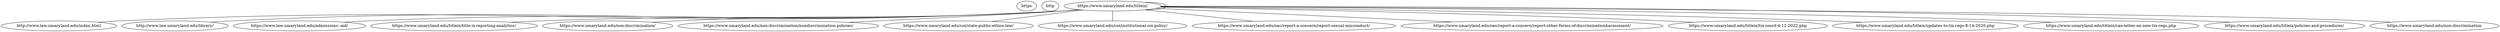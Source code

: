 graph  {
https [child_link="['http://www.law.umaryland.edu/index.html', 'http://www.law.umaryland.edu/library/', 'https://www.law.umaryland.edu/admissions--aid/', 'http://www.law.umaryland.edu/library/', 'https://www.umaryland.edu/titleix/', 'https://www.umaryland.edu/titleix/title-ix-reporting-analytics/', 'https://www.umaryland.edu/non-discrimination/', 'https://www.umaryland.edu/non-discrimination/nondiscrimination-policies/', 'https://www.umaryland.edu/coi/state-public-ethics-law/', 'https://www.umaryland.edu/coi/institutional-coi-policy/', 'https://www.umaryland.edu/oac/report-a-concern/report-sexual-misconduct/', 'https://www.umaryland.edu/oac/report-a-concern/report-other-forms-of-discriminationharassment/', 'https://www.umaryland.edu/titleix/tix-coord-4-12-2022.php', 'https://www.umaryland.edu/titleix/updates-to-tix-regs-8-14-2020.php', 'https://www.umaryland.edu/titleix/cao-letter-on-new-tix-regs.php', 'https://www.umaryland.edu/titleix/policies-and-procedures/', 'https://www.umaryland.edu/non-discrimination']", data="b'\nTitle IX - Accountability and Compliance\nSkip to navigation\nSkip to content\nmyUMB\nDirectory\nCOVID-19\nEmergency\nThe Elm\nCalendar\nBlackboard\nSURFS\nUMB Shuttle\nUniversity of Maryland, Baltimore\nAbout UMB\nAbout UMB \xc2\xa0 History, highlights, administration, news, fast facts\nOffices\nAccountability and Compliance\nAdministration and Finance\nCenter for Information Technology Services\nCommunications and Public Affairs\nCommunity Engagement\nEquity, Diversity, and Inclusion\nExternal Relations\nGovernment Affairs\nPhilanthropy\nPresident\xe2\x80\x99s Office\nOffice of the Provost\nResearch and Development\nUniversity Counsel\nUniversity Leadership\nPresident\xe2\x80\x99s Office\nAdministrative Officers\nDeans\nBoards of Visitors\nFaculty Senate\nStaff Senate\nUniversity Counsel\nCore Values\nUMB Experts Guide\nUMB: An Age-Friendly University\nUMB CURE Scholars Program\nThe UMB Community Campus\nPresident\'s Councils and Initiatives\nCenter for Health and Homeland Security\nCommunity Engagement\nCouncil for the Arts & Culture\nInterprofessional Education\nLeaders in Education: Academy of Presidential Scholars\nMiddle States Self-Study\nPresident\'s Council for Women\nPresident\'s Symposium and White Paper Project\nUMBrella\nUMB News\nFor the Media\nPolicies and Procedures\nLibrary\nIndex\nStrategic Plan\nSteering Committee Roster\nLogistics Committee Roster\nEmergency\nUMB Police and Public Safety\nSustainability\nPresident\'s Signature Events\nCommencement 2023\nFounders Week\nUMB Holiday Craft Fair\nUMB Fast Facts\nWelcome to Baltimore\nOther USM Schools\nMPowering the State\nCampus Maps\nMuseums\nAcademics\nAcademics \xc2\xa0 Schools, policies, registration, educational technology\nSchools and Programs\nSchool of Dentistry\nGraduate School\nSchool of Medicine\nSchool of Nursing\nSchool of Pharmacy\nSchool of Social Work\nCarey School of Law\nUMB Program Explorer\nAcademic Calendar\nAcademic Affairs Policies and Procedures\nAcademy of Lifelong Learning\nLibraries\nHealth Sciences and Human Services Library\nThurgood Marshall Law Library\nSURFS\nBlackboard\nAdmissions\nAdmissions \xc2\xa0 Admissions at UMB are managed by individual schools.\nAdmissions by School\nCarey School of Law Admissions\nGraduate School Admissions\nSchool of Dentistry Admissions\nSchool of Medicine Admissions\nSchool of Nursing Admissions\nSchool of Pharmacy Admissions\nSchool of Social Work Admissions\nStudent Financial Services\nTuition and Fees by School\nStudent Insurance\nOffice of the Registrar\nAcademic Calendar\nSURFS\nUniversity Student Financial Assistance\nFinancial Assistance for Prospective Students\nFinancial Assistance for Current Students\nFinancial Assistance for Graduating Students\nMilitary and Veterans\nResearch\nResearch \xc2\xa0 Offices, contracts, investigators, UMB research profile\nUMB Research Profile\nOrganized Research Centers and Institutes\nUMB Institute for Clinical & Translational Research\nServices for Investigators\nSponsored Programs Administration\nSponsored Projects Accounting and Compliance (SPAC)\nKuali Research\nClinical Trials and Corporate Contracts\nCICERO Log-in\nConflict of Interest\nHuman Research Protections\nEnvironmental Health and Safety\nExport Compliance\nEffort Reporting\nResearch Policies and Procedures\nResources for Investigators\nCenter for Innovative Biomedical Resources\nFind Funding\nFile an Invention Disclosure\nGlobal Learning for Health Equity Network\nManage Your Grant\nResearch Policies and Procedures\nUM Research HARBOR\nUMB ICTR\nCACPR\nUMB CARES\nUMB ROAR\nCenter for Violence Prevention\nOffices and Contacts\nOffice of Research and Development\nCenter for Clinical Trials and Corporate Contracts\nSponsored Programs Administration\nTechnology Transfer/UM Ventures\nUM BioPark\nContact Research and Development\nAccountability and Compliance\nServices\nServices \xc2\xa0 For students, faculty, and staff, international and on-campus\nStudent Services\nStudent Health Resources\nStudent Insurance\nEducational Support and Disability Services\nWriting Center\nURecFit and Wellness\nBookstore\nIntercultural Leadership and Engagement\nOne Card\nStudent Development and Leadership\nEducational Technology\nStudent Counseling Center\nUMB Scholars for Recovery\nUMB Student Affairs\nFaculty and Staff Services\nHuman Resource Services\nTravel Services\nStrategic Sourcing and Acquisition Services\nOffice of the Controller\nOffice of the Ombuds\nEmployee Assistance Program (EAP)\nWorkplace Mediation Service\nFaculty Center for Teaching and Learning\nInternational Services\nUMB Travel: Start Here\nGlobal Hub\nInternational Students, Scholars, and Employees\nCenter for Global Engagement\nInternational Travel SOS\nCampus Services\nEmergency\nUMB Police and Public Safety\nParking and Transportation Services\nUMB shuttle\nCommunications and Public Affairs\nCenter for Information Technology Services\nSMC Campus Center Event Services\nEnvironmental Health and Safety\nDonaldson Brown Riverfront Event Center\nAll-Gender Bathrooms\nEnvironmental Services\nInterprofessional Program for Academic Community Engagement\nVisitor Services\nUniversity Life\nUniversity Life \xc2\xa0 Alerts, housing, dining, calendar, libraries, and recreation\nSMC Campus Center\nUMB Student Affairs\nEmergency\nUMB Alerts\nEmergency Reference Guide\nNews\nUMB News\nThe Elm\nCampus Life Weekly with USGA\nThe Elm Calendar\nStudent Organizations\nStarting a New Universitywide Organization\nUniversity Student Government Association\nHousing\nExplore\nVisit\nApply\nDining Options\nLibraries\nHealth Sciences and Human Services Library\nThurgood Marshall Law Library\nMuseums\nRooms Available on Campus\nURecFit and Wellness\nPlanned Closures\nMembership\nFacilities\nFitness\nAquatics\nIntramural Sports\nSafety Education\nAbout URecFit and Wellness\nOne Card\nHow to Get Your One Card\nMy Account\nOne Card Uses\nLost One Card\nOne Card Policies\nPhoto Services\nOne Card Forms\nOne Card FAQs\nOffice Hours and Directions\nGive to UMB\nGive to UMB \xc2\xa0 Sustain excellence and meet UMB\'s educational needs for today and tomorrow.\nThank You for Your Gift to UMB\nThe University of Maryland, Baltimore (UMB) is excited to share its\xc2\xa0new online giving page.\nWith enhanced searchability, a streamlined checkout process, and new ways to give such as Venmo, PayPal, Apple Pay, and Google Pay in addition to credit card, donors can support UMB quickly and securely.\nDonate\nGive Now\nWhy Give?\nWays to Give\nWhere to Give\nStaying Connected: You and UMB\nThe UMB Foundation\nOffice of Philanthropy\nMaryland Charity Campaign\nUMB HomeAbout UMBOfficesAccountability and ComplianceOAC ServicesTitle IX\nAccountability and Compliance\nOffice PersonnelOAC Services\nTitle IX\nResources and References\nPolicies and Procedures\nTraining\nFrequently Asked Questions\nTitle IX Reporting Analytics\nBias and Discrimination\nNondiscrimination Policies\nReport Analytics\nResearch Integrity Office\nResearch Integrity - RCR\nRCR Training\nResearch Misconduct\nResearch Compliance\nAnimal Welfare Assurance\nOffice Personnel\nPolicies Procedures Guidelines\nForms\nIACUC Review Process\nReporting Animal Concerns\nEmergency Information\nEducation and Training\nIACUC Required Training\nVeterinary Resources\nEnvironmental Health and Safety\nBVAMC Specific Training\nLaboratory Animal Exposure Risk Assessment Program\nCICERO Instructional Videos\nResources and Useful Links\nIACUC Administration\nFrequently Asked Questions\nHuman Research Protections\nCOVID-19 Research Involving Humans\nTaskforces and Committees\nCOVID-19 Clinical Trials\nCOVID-19 Non-Clinical Trials\nBiospecimens Repository\nFAQs\nKey Contacts\nFor Researchers\nConsent Form Templates\nInvestigator Manual\nReferenced Materials\nStudy Conduct\nCT.GOV Information\nGeneral Tools and Links\nRequired Training\nInstructional Videos\nCICERO Instructional Videos\nIRB Process Videos\nHRP Lecture Videos\nInstitutional Review Board (IRB)\nExecutive Committee\nHRP Office\nHRPO Personnel\nPerformance Informatics\nFor Research Participants\nUMB HRP Components\nVeterinary Resources\nCayuse Vivarium Operations\nAnimal Procurement\nImports/Exports\nAnimal Facility Access\nIVIS Access\nABSL-2 Access\nAnimal Husbandry and Facility Procedures\nStandard Operating Procedures and Policies\nVeterinary Care\nProtocol Consultation Request\nTechnical Service Request\nAnimal Use Training\nRodent Wet Labs\nMacaque Safety Training\nPI Managed Satellite Facility Training\nIACUC-Veterinary Training Request\nSafety and Employee Health\nStaff Directory\nVR Employees Only\nRelated Links\nConflict of Interest\nKey Contacts\nState Public Ethics Law\nPHS Regulations\nPHS Training\nInstitutional COI Policy\nCoI FAQs\nSFI Disclosure FAQs\nEducation and Training\nReport a Concern\nReport Suspected Child Abuse or Neglect\nFrequently Asked Questions\nReport Sexual Misconduct\nReport Other Forms of Discrimination/Harassment\nReport Fraud or Other Fiscal Irregularities\nOutreach\nYouthWorks\nYouthWorks Job Order Form\nYouthWorks Mentor Application Form\nTraining\n2019 Ethics Week\n2018 Ethics Week\nProject SEARCH\nOAC Customer Feedback Survey\ncontact\nOffice of Accountability and Compliance\noac@umaryland.edu\n620 W. Lexington St.Fifth FloorBaltimore, MD 21201\nP  410-706-2281\nOffice hours are 8:30 a.m. to 5 p.m., Monday through Friday.\n* The Office of Accountability and Compliance has\xc2\xa0returned to campus after the COVID-19 pandemic and we are ready to respond promptly to phone and email\xc2\xa0inquiries to assist our community.\nTitle IX\n\xe2\x80\x9cNo person in the United States shall, on the basis of sex, be excluded from participation in, be denied the benefits of, or be subjected to discrimination under any educational program or activity receiving Federal financial assistance.\xe2\x80\x9d\nThe University of Maryland, Baltimore holds Respect and Integrity, Well-Being and Sustainability, Equity and Justice, and Innovation and Discovery as our shared core values. Sexual misconduct is destructive and contradicts our core values.\nThrough our commitment to Respect and Integrity, as a community, we are expected to treat everyone with dignity and civility. An inclusive environment strengthens UMB. The UMB community is called, in providing for our community\xe2\x80\x99s Well-Being and Sustainability, to promote a culture that does not tolerate sexual misconduct and seeks to prevent the harm\nsexual misconduct causes our community. UMB calls upon members of our community to demonstrate their commitment to Equity and Justice, reporting sexual misconduct they experience, observe, or suspect. UMB is committed responding promptly and equitably to reported sexual misconduct.\nOur core values call upon all members of the UMB community to be curious and to find new ways to respond to challenges through Innovation and Discovery, learning and applying the letter and the spirit of UMB\xe2\x80\x99s policies related to sexual misconduct.\nHOTLINE\nReport an Incident\nPolicies and Procedures\nEducation and Training\nResources and References\nAnalytics\nFAQs\nUMB\xe2\x80\x99s Title IX Coordinator\nStephanie Suerth, MPA, BS, CCEP\nActing Title IX Coordinator,\xc2\xa0Director410-706-5212\xc2\xa0 \xc2\xa0\xc2\xa0ssuerth@umaryland.edu\nMarc Ware, BS\nDeputy Title IX Coordinator410-706-1852\xc2\xa0 \xc2\xa0 mware@umaryland.edu\nAnnouncements\nAnnouncement - Appointing Acting Title IX Coordinator\nApril 12th, 2022 - University of Maryland, Baltimore is pleased to announced Stephanie Suerth, MPA, BS,\nCCEP has been appointed Acting Title IX Coordinator.\nUpdated - Resource Guide for Students on Sexual Misconduct\xc2\xa0\xe2\x96\xbe\nDecember 2020 - UMB\'s Resource Guide for Students on Sexual Misconduct has been updated and posted to the Title IX Resources and References page.\nThis resource contains information and definitions from UMB\xe2\x80\x99s policies and procedures related to sexual misconduct, as well as information about on-campus and off-campus resources available to UMB students. This brochure also includes risk reduction information, general information and recommendations about what to do in the immediate aftermath of a sexual assault, and UMB\xe2\x80\x99s procedures for responding to sexual misconduct.\nFound here:\xc2\xa0Resources and References\nCAO Letter - Updates to Title IX Regulations\nAugust 14th, 2020 - A letter from Dr. Susan Buskirk, the University\'s Chief Accountability Officer concerning the updates to Title IX regulations, effective today.\nThe Department of Education has issued new regulations regarding Title IX \xc2\xa0\xe2\x96\xbe\nThe Department of Education has issued new regulations regarding Title IX that go into effect on August 14, 2020.\nA Summary of the Major Provisions of the Title IX Final Rules can be found on the Office for Civil Rights, Department of Education, website at\xc2\xa0https://www2.ed.gov/about/offices/list/ocr/docs/titleix-summary.pdf.\nLetter Regarding Updates to Title IX Regulations\nMay 13, 2020 - A letter from Dr. Susan Buskirk, the University\'s Chief Accountability Officer concerning the updates to Title IX regulations going into effect on August 14, 2020.\nMANDATORY Equal Access Training Courses for UMB Employees, Students, and Affiliates\xc2\xa0\xe2\x96\xbe\nThe University of Maryland, Baltimore (UMB) has partnered with Student Success to provide the \xe2\x80\x9cNot Anymore\xe2\x80\x9d Primary Prevention Program. \"Not Anymore\" is an interactive online program designed to educate about the prevention of sexual assault, dating\xc2\xa0or domestic violence, and stalking.\nUMB equal access training is required for all UMB employees, students, and affiliates! Access the appropriate link at www.umaryland.edu/titleix/training.\nUMB President Perman\'s Aug, 2018 Letter to the Community\xc2\xa0\xe2\x96\xbe\nRead UMB President Perman\'s\xc2\xa0Aug, 2018 Letter to the Community\xc2\xa0President Letter.\nStatement Regarding Anti-Harassment Policies\xc2\xa0\xe2\x96\xbe\nA message from Dr. Roger J. Ward, the University\'s Chief Accountability Officer\nDear Students, Faculty, and Staff,\nSexual discrimination (which includes sexual harassment and sexual violence) is a destructive practice that goes against the values of the University of Maryland, Baltimore, and is not tolerated in any form. Sexual harassment violates basic human rights as well as state and federal laws. It is the policy of the University to try to prevent and eliminate sexual harassment within our community.\nThe University is committed to conducting a prompt and equitable investigation into all reports of sexual harassment. I encourage any student who believes they have been subjected to sexual harassment to report all allegations to the Title IX Coordinator through the Office of Accountability and Compliance.\nIn addition, every student, faculty member, staff member, and administrator is required to become aware of and to support the\xc2\xa0University\xe2\x80\x99s non-discrimination policies,\xc2\xa0and to work together to prevent sexual harassment.\nAny student found to have engaged in sexual harassment will be promptly disciplined; such discipline may include, if circumstances warrant, suspension or expulsion.\xc2\xa0 Any University faculty or staff found to have engaged in sexual harassment will be promptly disciplined, and such discipline may include, if circumstances warrant, termination of employment.\nShould you have a report of sexual harassment involving a student, any comments or questions about\xc2\xa0University policies \xc2\xa0regarding students, or want more information about identifying and preventing sexual misconduct against students, please contact either the University\xe2\x80\x99s Title IX Coordinator or the Deputy Title IX Coordinator (Students) in the Office of Accountability and Compliance at 410-706-2281.\nAs a UMB faculty or staff employee, if you have questions regarding the policies, prevention, and reporting process, please contact either the University\xe2\x80\x99s Title IX Coordinator or the Deputy Title IX Coordinator (Personnel) in the Office of Accountability and Compliance at 410-706-2281.\nThank you for helping to make our campus a harassment-free environment.\nRoger J. Ward, EdD, JD, MPA Chief Accountability Officer  Office of Accountability and Compliance Lexington Building, 620 W. Lexington St., 5th Floor Baltimore, MD 21201 Phone:\xc2\xa0 410-706-2281 rward@umaryland.edu\n(Issued Sept. 19, 2013; last revised Aug. 4, 2016)\nThe University of Maryland, Baltimore does not discriminate on the basis of race, color, religion, national origin or ancestry, sex, sexual orientation, gender identity or expression, physical or mental disability, marital status, protected veteran\'s status, or age in its programs and activities. Specifically, University of Maryland, Baltimore does not discriminate on the basis of sex in the operation of its education program in accordance with Title IX and 34 C.F.R. Part 106. University of Maryland, Baltimore\xe2\x80\x99s prohibitions on discrimination extend to its admissions and hiring processes.\xc2\xa0 The UMB Notice of Non-Discrimination can be found at: https://www.umaryland.edu/policies-and-procedures/library/administration/policies/vi-100c.php\nIf you have questions or concerns, please contact the UMB Acting Title IX Coordinator, Stephanie Suerth, or the Director of the Office of Civil Right, U. S. Department of Education, or both.\nThe University of Maryland, Baltimore is the founding campus of the University System of Maryland.  620 W. Lexington St., Baltimore, MD 21201 | 410-706-3100 \xc2\xa9  2021-2022 University of Maryland, Baltimore. All rights reserved.\nback to top\nFacilities Work Request\nIT Help Desk\nJobs\nParking & Transportation\nUMB Housing\nURecFit and Wellness\nThe University of Maryland, Baltimore is the founding campus of the University System of Maryland.\n620 W. Lexington St., Baltimore, MD 21201 | 410-706-3100\n\xc2\xa9 2022-2023 University of Maryland, Baltimore. All rights reserved.\nSite Map\nPrivacy\nWeb Accessibility\nWeb Feedback\nNon-Discrimination\nCore Values'"];
http [child_link="['http://www.law.umaryland.edu/academics/programs--centers/business-law-program/', 'http://www.law.umaryland.edu/academics/programs--centers/environmental-law-program/', 'http://www.law.umaryland.edu/academics/programs--centers/law--health-care-program/', 'http://www.law.umaryland.edu/academics/programs--centers/intellectual-property-law-program/', 'http://www.law.umaryland.edu/academics/programs--centers/international-and-comparative-law-program/', 'https://www.mdtobaccolaws.org', 'http://www.law.umaryland.edu/academics/programs--centers/gibson-banks-center-for-race-and-the-law/', 'http://www.law.umaryland.edu/academics/ms-in-law-program/', 'http://www.law.umaryland.edu/academics/programs--centers/business-law-program/', 'http://www.law.umaryland.edu/academics/programs--centers/environmental-law-program/', 'http://www.law.umaryland.edu/academics/programs--centers/law--health-care-program/', 'http://www.law.umaryland.edu/academics/programs--centers/intellectual-property-law-program/', 'http://www.law.umaryland.edu/academics/programs--centers/international-and-comparative-law-program/', 'https://www.mdtobaccolaws.org', 'http://www.law.umaryland.edu/academics/programs--centers/gibson-banks-center-for-race-and-the-law/', 'http://www.law.umaryland.edu/academics/ms-in-law-program/', 'http://www.law.umaryland.edu/content/articles/name-733211-en.html']", data="b'\nHome\nCurrent StudentsFaculty & StaffAlumni & FriendsEmployersPrograms & CentersBusiness LawCybersecurity & Crisis ManagementDispute ResolutionEnvironmental LawLaw & Health CareIntellectual Property LawInternational & Comparative LawWomen, Leadership & EqualityChac\xc3\xb3n Center for Immigrant JusticeLegal Resource Center for Public Health PolicyCenter for Health & Homeland SecurityGibson-Banks Center for Race and the LawGiveApplyVisitLog InSearchSearchSubmit SearchClose SearchAcademicsAcademicsAcademics\nExplore our degrees, programs, and other academic offerings.Learn More  AcademicsAcademicsJD ProgramLLM ProgramMS in Law ProgramDual-Degree ProgramsAreas of StudyPrograms & CentersClinicsExperiential LearningCertificates & TracksBar PreparationAdvising & SupportAcademic CalendarPolicies & ProceduresClassroom GridCourse CatalogAdmissions & AidAdmissions & AidTuition & Fees\nLearn more about the admissions process, and connect with us.Learn More  Admissions & AidAdmissions ApplyTuition & FeesScholarships & AidDiversity & InclusionFast FactsVisits & EventsContact AdmissionsAdmitted StudentsStudent LifeStudent LifeLife in Baltimore\nFind your place in Charm City and our student community!Learn More  Student LifeStudent LifeLife in BaltimoreHousing & TransportationHealth & WellnessStudent JournalsTrial & Advocacy TeamsStudent OrganizationsPeer AdvisorsCareersCareersCareer Counseling\nPlan your journey and access resources with our career development team.Learn More  CareersCareersCareer CounselingExternshipsAlumni Mentorship Career Fair & Job BoardsFaculty & ResearchFaculty & ResearchLatest in Faculty News\nRead more about the work our faculty are engaging in.Learn More  Faculty & ResearchFaculty & ResearchFaculty NewsProjects & InitiativesMeet Our FacultyPublications & ScholarshipMurray FellowsLibraryLibraryThurgood Marshall Law Library\nAccess library databases and find additional research and publication support.Learn More  LibraryLibraryServicesDatabasesResearch HelpAbout UsNews & EventsNews & EventsBrowse Maryland Carey Law News\nSee the latest stories and find upcoming events.Learn More  News & EventsNews & EventsCurrent StudentsFaculty & StaffAlumni & FriendsEmployersPrograms & CentersBusiness LawCybersecurity & Crisis ManagementDispute ResolutionEnvironmental LawLaw & Health CareIntellectual Property LawInternational & Comparative LawWomen, Leadership & EqualityChac\xc3\xb3n Center for Immigrant JusticeLegal Resource Center for Public Health PolicyCenter for Health & Homeland SecurityGibson-Banks Center for Race and the LawGiveApplyVisitLog InSearchSubmit SearchUniversity of Maryland Francis King Carey School of LawFind your place at Maryland Carey Law Discover your passionThe depth and breadth of our curriculum, including both theoretical and practical courses, will broaden your understanding of the legal profession and help you discover what types of law you find most interesting.AREAS OF STUDYPrepare for your futureBeyond your coursework, you will have access to important skill building, networking, and career development opportunities that pave the way for you to secure employment upon graduation. CAREERSMaryland Carey Law Degree ProgramsJD ProgramLLM ProgramMS in Law ProgramDual-Degree ProgramsUpcoming Events     7Nov                                        Charting Your Legal Career: Discover Certificate & Track Programs                                 12:00 PM                                                          Learn about the benefits of our certificate and track programs.                                 8Nov                                        IP Enforcement: What You Need to Know                                 12:00 PM                                                          Learn about the DOJ\'s role and priorities when enforcing intellectual property rights.                                 9Nov                                        Career Exploration Fair                                 3:00 PM                                                          CDO presents the 15th Annual Career Exploration Fair                                  View All EventsFaculty ExpertiseMaryland Carey Law is home to faculty who publish, teach, and work at the leading edge of the academy and the profession.VIEW PUBLICATIONSFeatured PublicationRace and National Security (Oxford University Press, 2023) edited by Professor Matiangai SirleafRace and National Security is a groundbreaking volume, which serves as a catalyst for remembering, exposing, and reconceiving the role of race in national security.By the numbers10Specialty ProgramsMaryland Carey Law offers opportunities in a variety of disciplines including health law, dispute resolution, environmental law, business law, cybersecurity and crisis management, intellectual property, international and comparative law, and women, leadership, and equality. Explore specialty programs & centersMaryland Carey Law\'s Clinical Law Program is one of the region\'s largest public interest law firms.Make a difference in Baltimore and beyondAs a student attorney, you will work alongside faculty members on real-life cases and gain a combination of theoretical study and practical experience that will prepare you to hit the ground running in your legal career.About the ClinicsIn the Gender, Prison, and Trauma Clinic, student attorneys meet regularly with professors to discuss case theory, case strategy, and the individual and systemic issues raised by their clients and cases.CommunityThe deep bonds I formed throughout my time in law school have lasted all these years later and I am grateful to have this incredible network of support on both a personal and a professional level. Shara Boonshaft \'02Assistant Dean for Development & Alumni Relations\nUniversity of Maryland Francis King Carey School of LawMaryland Carey Law NewsClinical Law Program wraps 50th celebration with conference on the next 50 LLSA honors alums Anya Marino, Erick Marquina at IMPACTO Award celebration Professor Matiangai Sirleaf investigates race and national security in new book  BROWSE ALL STORIESSpotlightCELEBRATING 50 YEARSThe Clinical Law Program at Maryland Carey Law celebrates 50 years of providing access to justice for the people of Maryland.Learn More about \"CELEBRATING 50 YEARS\"SMALL CITY,BIG DREAMSLocated in the country\xe2\x80\x99s 2nd largest legal marketExternships and opportunities in private practice, government, non-profits, and NGOsMany diverse, exciting neighborhoods for you to call homeLIFE IN BALTIMORE Get in touch.APPLYGIVEAboutContact UsABA Required DisclosuresLog InUMB HomeUMB Shuttle UMB HotlineFacebookTwitterYoutubeInstagramLinkedIn\xc2\xa9 University of Maryland Francis King Carey School of Law500 W. Baltimore Street, Baltimore, MD 21201-1786 All rights reserved.PrivacyAccessibilityAll Policies'"];
http [child_link="['http://www.law.umaryland.edu/academics/programs--centers/business-law-program/', 'http://www.law.umaryland.edu/academics/programs--centers/environmental-law-program/', 'http://www.law.umaryland.edu/academics/programs--centers/law--health-care-program/', 'http://www.law.umaryland.edu/academics/programs--centers/intellectual-property-law-program/', 'http://www.law.umaryland.edu/academics/programs--centers/international-and-comparative-law-program/', 'https://www.mdtobaccolaws.org', 'http://www.law.umaryland.edu/academics/programs--centers/gibson-banks-center-for-race-and-the-law/', 'http://www.law.umaryland.edu/academics/ms-in-law-program/', 'http://www.law.umaryland.edu/academics/programs--centers/business-law-program/', 'http://www.law.umaryland.edu/academics/programs--centers/environmental-law-program/', 'http://www.law.umaryland.edu/academics/programs--centers/law--health-care-program/', 'http://www.law.umaryland.edu/academics/programs--centers/intellectual-property-law-program/', 'http://www.law.umaryland.edu/academics/programs--centers/international-and-comparative-law-program/', 'https://www.mdtobaccolaws.org', 'http://www.law.umaryland.edu/academics/programs--centers/gibson-banks-center-for-race-and-the-law/', 'http://catalog.umd.edu/F/?func=file&file_name=find-b&local_base=ml']", data="b'\nLibrary\nCurrent StudentsFaculty & StaffAlumni & FriendsEmployersPrograms & CentersBusiness LawCybersecurity & Crisis ManagementDispute ResolutionEnvironmental LawLaw & Health CareIntellectual Property LawInternational & Comparative LawWomen, Leadership & EqualityChac\xc3\xb3n Center for Immigrant JusticeLegal Resource Center for Public Health PolicyCenter for Health & Homeland SecurityGibson-Banks Center for Race and the LawGiveApplyVisitLog InSearchSearchSubmit SearchClose SearchAcademicsAcademicsAcademics\nExplore our degrees, programs, and other academic offerings.Learn More  AcademicsAcademicsJD ProgramLLM ProgramMS in Law ProgramDual-Degree ProgramsAreas of StudyPrograms & CentersClinicsExperiential LearningCertificates & TracksBar PreparationAdvising & SupportAcademic CalendarPolicies & ProceduresClassroom GridCourse CatalogAdmissions & AidAdmissions & AidTuition & Fees\nLearn more about the admissions process, and connect with us.Learn More  Admissions & AidAdmissions ApplyTuition & FeesScholarships & AidDiversity & InclusionFast FactsVisits & EventsContact AdmissionsAdmitted StudentsStudent LifeStudent LifeLife in Baltimore\nFind your place in Charm City and our student community!Learn More  Student LifeStudent LifeLife in BaltimoreHousing & TransportationHealth & WellnessStudent JournalsTrial & Advocacy TeamsStudent OrganizationsPeer AdvisorsCareersCareersCareer Counseling\nPlan your journey and access resources with our career development team.Learn More  CareersCareersCareer CounselingExternshipsAlumni Mentorship Career Fair & Job BoardsFaculty & ResearchFaculty & ResearchLatest in Faculty News\nRead more about the work our faculty are engaging in.Learn More  Faculty & ResearchFaculty & ResearchFaculty NewsProjects & InitiativesMeet Our FacultyPublications & ScholarshipMurray FellowsLibraryLibraryThurgood Marshall Law Library\nAccess library databases and find additional research and publication support.Learn More  LibraryLibraryServicesDatabasesResearch HelpAbout UsNews & EventsNews & EventsBrowse Maryland Carey Law News\nSee the latest stories and find upcoming events.Learn More  News & EventsNews & EventsCurrent StudentsFaculty & StaffAlumni & FriendsEmployersPrograms & CentersBusiness LawCybersecurity & Crisis ManagementDispute ResolutionEnvironmental LawLaw & Health CareIntellectual Property LawInternational & Comparative LawWomen, Leadership & EqualityChac\xc3\xb3n Center for Immigrant JusticeLegal Resource Center for Public Health PolicyCenter for Health & Homeland SecurityGibson-Banks Center for Race and the LawGiveApplyVisitLog InSearchSubmit Search\nHomeLibrary\nThurgood Marshall Law LibraryIn this Section:LibraryServicesDatabasesResearch HelpAbout UsQuick LinksResearch GuidesContact InformationLibrary NewsFAQsChat with a LibrarianOnline Journals\nLibrary Catalog and Collections\nKeyword\nTitle\nAuthor\nSearch articles, books, journals & more\nSearch\nAdvanced search\nOther CatalogsWorldCatLaw Library Catalog (USM Version)USM CatalogMy Library AccountStudent ResourcesGroup Study RoomCourse ReadingILLExam ArchiveFaculty ResourcesResearchPublicationInstructionVisiting the LibraryAlumni ServicesMembers of the PublicLibrary PoliciesHoursFOLLOW THE THURGOOD MARSHALL LAW LIBRARY\nFacebook\xc2\xa0-\xc2\xa0Twitter\xc2\xa0-\xc2\xa0InstagramAboutContact UsABA Required DisclosuresLog InUMB HomeUMB Shuttle UMB HotlineFacebookTwitterYoutubeInstagramLinkedIn\xc2\xa9 University of Maryland Francis King Carey School of Law500 W. Baltimore Street, Baltimore, MD 21201-1786 All rights reserved.PrivacyAccessibilityAll Policies'"];
https [child_link="['https://www.law.umaryland.edu/academics/programs--centers/business-law-program/', 'https://www.law.umaryland.edu/academics/programs--centers/environmental-law-program/', 'https://www.law.umaryland.edu/academics/programs--centers/law--health-care-program/', 'https://www.law.umaryland.edu/academics/programs--centers/intellectual-property-law-program/', 'https://www.law.umaryland.edu/academics/programs--centers/international-and-comparative-law-program/', 'https://www.mdtobaccolaws.org', 'https://www.law.umaryland.edu/academics/programs--centers/gibson-banks-center-for-race-and-the-law/', 'https://www.law.umaryland.edu/academics/ms-in-law-program/', 'https://www.law.umaryland.edu/academics/programs--centers/business-law-program/', 'https://www.law.umaryland.edu/academics/programs--centers/environmental-law-program/', 'https://www.law.umaryland.edu/academics/programs--centers/law--health-care-program/', 'https://www.law.umaryland.edu/academics/programs--centers/intellectual-property-law-program/', 'https://www.law.umaryland.edu/academics/programs--centers/international-and-comparative-law-program/', 'https://www.mdtobaccolaws.org', 'https://www.law.umaryland.edu/academics/programs--centers/gibson-banks-center-for-race-and-the-law/']", data="b\"\nAdmissions & Aid\nCurrent StudentsFaculty & StaffAlumni & FriendsEmployersPrograms & CentersBusiness LawCybersecurity & Crisis ManagementDispute ResolutionEnvironmental LawLaw & Health CareIntellectual Property LawInternational & Comparative LawWomen, Leadership & EqualityChac\xc3\xb3n Center for Immigrant JusticeLegal Resource Center for Public Health PolicyCenter for Health & Homeland SecurityGibson-Banks Center for Race and the LawGiveApplyVisitLog InSearchSearchSubmit SearchClose SearchAcademicsAcademicsAcademics\nExplore our degrees, programs, and other academic offerings.Learn More  AcademicsAcademicsJD ProgramLLM ProgramMS in Law ProgramDual-Degree ProgramsAreas of StudyPrograms & CentersClinicsExperiential LearningCertificates & TracksBar PreparationAdvising & SupportAcademic CalendarPolicies & ProceduresClassroom GridCourse CatalogAdmissions & AidAdmissions & AidTuition & Fees\nLearn more about the admissions process, and connect with us.Learn More  Admissions & AidAdmissions ApplyTuition & FeesScholarships & AidDiversity & InclusionFast FactsVisits & EventsContact AdmissionsAdmitted StudentsStudent LifeStudent LifeLife in Baltimore\nFind your place in Charm City and our student community!Learn More  Student LifeStudent LifeLife in BaltimoreHousing & TransportationHealth & WellnessStudent JournalsTrial & Advocacy TeamsStudent OrganizationsPeer AdvisorsCareersCareersCareer Counseling\nPlan your journey and access resources with our career development team.Learn More  CareersCareersCareer CounselingExternshipsAlumni Mentorship Career Fair & Job BoardsFaculty & ResearchFaculty & ResearchLatest in Faculty News\nRead more about the work our faculty are engaging in.Learn More  Faculty & ResearchFaculty & ResearchFaculty NewsProjects & InitiativesMeet Our FacultyPublications & ScholarshipMurray FellowsLibraryLibraryThurgood Marshall Law Library\nAccess library databases and find additional research and publication support.Learn More  LibraryLibraryServicesDatabasesResearch HelpAbout UsNews & EventsNews & EventsBrowse Maryland Carey Law News\nSee the latest stories and find upcoming events.Learn More  News & EventsNews & EventsCurrent StudentsFaculty & StaffAlumni & FriendsEmployersPrograms & CentersBusiness LawCybersecurity & Crisis ManagementDispute ResolutionEnvironmental LawLaw & Health CareIntellectual Property LawInternational & Comparative LawWomen, Leadership & EqualityChac\xc3\xb3n Center for Immigrant JusticeLegal Resource Center for Public Health PolicyCenter for Health & Homeland SecurityGibson-Banks Center for Race and the LawGiveApplyVisitLog InSearchSubmit Search\nHomeAdmissions & Aid\nAdmissions & Aid\nHome\nAcademicsAdmissions & Aid\nAdmissions\nApply\nTuition & Fees\nScholarships & Aid\nDiversity & Inclusion\nFast Facts\nVisits & Events\nContact Admissions\nAdmitted Students\nStudent LifeCareersFaculty & ResearchLibraryNews & EventsCurrent StudentsFaculty & StaffAlumni & FriendsEmployersLog InAboutContact UsABA Required DisclosuresPrivacyAll PoliciesSearchAdmitted\nRegardless of which degree you are pursuing, our admissions team is here to guide you through the application process and answer any questions you may have along the way. You do not have to decide on an emphasis or specialization when applying. If you need assistance at any point on your journey, please don't hesitate to reach out.\xc2\xa0Contact UsApplySubmit your application for one of our degree programs.Start Your Application Tuition and Fees\nUnderstand the tuition and fees associated with each degree program.Learn moreScholarships and AidScholarships, loans, and other financial aid options are available to help you pay for your degree.Learn moreDiversity, Equity, and InclusionWe are committed to increasing diversity, equity, and inclusion in law school and the legal profession.Learn moreLearn more about usVisits and EventsFast FactsVirtual TourResources for Admitted StudentsAdmitted JD and LLM StudentsLearn MoreAdmitted MS in Law StudentsLearn MoreStudent AmbassadorsLearn MoreEnglish Language Competency ExamsBecause facility with written and spoken English is necessary in order to successfully participate in our academic experience, applicants for whom English is a second language or not their primary language must take the Test of English as a Foreign Language (TOEFL) or the International English Language Testing System (IELTS). English Proficiency is proven by an official\xc2\xa0TOEFL\xc2\xa0score of at least 600 paper-based or 90 internet-based, an official\xc2\xa0IELTS\xc2\xa0score of at least 7, previous attendance at a U.S. institution, or proof that English is the applicant\xe2\x80\x99s native language.\xc2\xa0Request that scores be sent directly to the law school.\xc2\xa0Note: TOEFL and IELTS scores are valid for two years.Contact UsIf you have any questions about applying to Maryland Carey Law, please contact the Office of Admissions.admissions@law.umaryland.edu(410) 706-3492    AboutContact UsABA Required DisclosuresLog InUMB HomeUMB Shuttle UMB HotlineFacebookTwitterYoutubeInstagramLinkedIn\xc2\xa9 University of Maryland Francis King Carey School of Law500 W. Baltimore Street, Baltimore, MD 21201-1786 All rights reserved.PrivacyAccessibilityAll Policies\""];
https [child_link="['http://www.law.umaryland.edu/index.html', 'http://www.law.umaryland.edu/library/', 'https://www.law.umaryland.edu/admissions--aid/', 'http://www.law.umaryland.edu/library/', 'https://www.umaryland.edu/titleix/', 'https://www.umaryland.edu/titleix/', 'https://www.umaryland.edu/titleix/title-ix-reporting-analytics/', 'https://www.umaryland.edu/non-discrimination/', 'https://www.umaryland.edu/non-discrimination/nondiscrimination-policies/', 'https://www.umaryland.edu/coi/state-public-ethics-law/', 'https://www.umaryland.edu/coi/institutional-coi-policy/', 'https://www.umaryland.edu/oac/report-a-concern/report-sexual-misconduct/', 'https://www.umaryland.edu/oac/report-a-concern/report-other-forms-of-discriminationharassment/', 'http://www.umaryland.edu/policies-and-procedures/library/administration/policies/vi-160a.php', 'https://www.umaryland.edu/non-discrimination']", data="b\"\nTitle IX Reporting Analytics - Accountability and Compliance\nSkip to navigation\nSkip to content\nmyUMB\nDirectory\nCOVID-19\nEmergency\nThe Elm\nCalendar\nBlackboard\nSURFS\nUMB Shuttle\nUniversity of Maryland, Baltimore\nAbout UMB\nAbout UMB \xc2\xa0 History, highlights, administration, news, fast facts\nOffices\nAccountability and Compliance\nAdministration and Finance\nCenter for Information Technology Services\nCommunications and Public Affairs\nCommunity Engagement\nEquity, Diversity, and Inclusion\nExternal Relations\nGovernment Affairs\nPhilanthropy\nPresident\xe2\x80\x99s Office\nOffice of the Provost\nResearch and Development\nUniversity Counsel\nUniversity Leadership\nPresident\xe2\x80\x99s Office\nAdministrative Officers\nDeans\nBoards of Visitors\nFaculty Senate\nStaff Senate\nUniversity Counsel\nCore Values\nUMB Experts Guide\nUMB: An Age-Friendly University\nUMB CURE Scholars Program\nThe UMB Community Campus\nPresident's Councils and Initiatives\nCenter for Health and Homeland Security\nCommunity Engagement\nCouncil for the Arts & Culture\nInterprofessional Education\nLeaders in Education: Academy of Presidential Scholars\nMiddle States Self-Study\nPresident's Council for Women\nPresident's Symposium and White Paper Project\nUMBrella\nUMB News\nFor the Media\nPolicies and Procedures\nLibrary\nIndex\nStrategic Plan\nSteering Committee Roster\nLogistics Committee Roster\nEmergency\nUMB Police and Public Safety\nSustainability\nPresident's Signature Events\nCommencement 2023\nFounders Week\nUMB Holiday Craft Fair\nUMB Fast Facts\nWelcome to Baltimore\nOther USM Schools\nMPowering the State\nCampus Maps\nMuseums\nAcademics\nAcademics \xc2\xa0 Schools, policies, registration, educational technology\nSchools and Programs\nSchool of Dentistry\nGraduate School\nSchool of Medicine\nSchool of Nursing\nSchool of Pharmacy\nSchool of Social Work\nCarey School of Law\nUMB Program Explorer\nAcademic Calendar\nAcademic Affairs Policies and Procedures\nAcademy of Lifelong Learning\nLibraries\nHealth Sciences and Human Services Library\nThurgood Marshall Law Library\nSURFS\nBlackboard\nAdmissions\nAdmissions \xc2\xa0 Admissions at UMB are managed by individual schools.\nAdmissions by School\nCarey School of Law Admissions\nGraduate School Admissions\nSchool of Dentistry Admissions\nSchool of Medicine Admissions\nSchool of Nursing Admissions\nSchool of Pharmacy Admissions\nSchool of Social Work Admissions\nStudent Financial Services\nTuition and Fees by School\nStudent Insurance\nOffice of the Registrar\nAcademic Calendar\nSURFS\nUniversity Student Financial Assistance\nFinancial Assistance for Prospective Students\nFinancial Assistance for Current Students\nFinancial Assistance for Graduating Students\nMilitary and Veterans\nResearch\nResearch \xc2\xa0 Offices, contracts, investigators, UMB research profile\nUMB Research Profile\nOrganized Research Centers and Institutes\nUMB Institute for Clinical & Translational Research\nServices for Investigators\nSponsored Programs Administration\nSponsored Projects Accounting and Compliance (SPAC)\nKuali Research\nClinical Trials and Corporate Contracts\nCICERO Log-in\nConflict of Interest\nHuman Research Protections\nEnvironmental Health and Safety\nExport Compliance\nEffort Reporting\nResearch Policies and Procedures\nResources for Investigators\nCenter for Innovative Biomedical Resources\nFind Funding\nFile an Invention Disclosure\nGlobal Learning for Health Equity Network\nManage Your Grant\nResearch Policies and Procedures\nUM Research HARBOR\nUMB ICTR\nCACPR\nUMB CARES\nUMB ROAR\nCenter for Violence Prevention\nOffices and Contacts\nOffice of Research and Development\nCenter for Clinical Trials and Corporate Contracts\nSponsored Programs Administration\nTechnology Transfer/UM Ventures\nUM BioPark\nContact Research and Development\nAccountability and Compliance\nServices\nServices \xc2\xa0 For students, faculty, and staff, international and on-campus\nStudent Services\nStudent Health Resources\nStudent Insurance\nEducational Support and Disability Services\nWriting Center\nURecFit and Wellness\nBookstore\nIntercultural Leadership and Engagement\nOne Card\nStudent Development and Leadership\nEducational Technology\nStudent Counseling Center\nUMB Scholars for Recovery\nUMB Student Affairs\nFaculty and Staff Services\nHuman Resource Services\nTravel Services\nStrategic Sourcing and Acquisition Services\nOffice of the Controller\nOffice of the Ombuds\nEmployee Assistance Program (EAP)\nWorkplace Mediation Service\nFaculty Center for Teaching and Learning\nInternational Services\nUMB Travel: Start Here\nGlobal Hub\nInternational Students, Scholars, and Employees\nCenter for Global Engagement\nInternational Travel SOS\nCampus Services\nEmergency\nUMB Police and Public Safety\nParking and Transportation Services\nUMB shuttle\nCommunications and Public Affairs\nCenter for Information Technology Services\nSMC Campus Center Event Services\nEnvironmental Health and Safety\nDonaldson Brown Riverfront Event Center\nAll-Gender Bathrooms\nEnvironmental Services\nInterprofessional Program for Academic Community Engagement\nVisitor Services\nUniversity Life\nUniversity Life \xc2\xa0 Alerts, housing, dining, calendar, libraries, and recreation\nSMC Campus Center\nUMB Student Affairs\nEmergency\nUMB Alerts\nEmergency Reference Guide\nNews\nUMB News\nThe Elm\nCampus Life Weekly with USGA\nThe Elm Calendar\nStudent Organizations\nStarting a New Universitywide Organization\nUniversity Student Government Association\nHousing\nExplore\nVisit\nApply\nDining Options\nLibraries\nHealth Sciences and Human Services Library\nThurgood Marshall Law Library\nMuseums\nRooms Available on Campus\nURecFit and Wellness\nPlanned Closures\nMembership\nFacilities\nFitness\nAquatics\nIntramural Sports\nSafety Education\nAbout URecFit and Wellness\nOne Card\nHow to Get Your One Card\nMy Account\nOne Card Uses\nLost One Card\nOne Card Policies\nPhoto Services\nOne Card Forms\nOne Card FAQs\nOffice Hours and Directions\nGive to UMB\nGive to UMB \xc2\xa0 Sustain excellence and meet UMB's educational needs for today and tomorrow.\nThank You for Your Gift to UMB\nThe University of Maryland, Baltimore (UMB) is excited to share its\xc2\xa0new online giving page.\nWith enhanced searchability, a streamlined checkout process, and new ways to give such as Venmo, PayPal, Apple Pay, and Google Pay in addition to credit card, donors can support UMB quickly and securely.\nDonate\nGive Now\nWhy Give?\nWays to Give\nWhere to Give\nStaying Connected: You and UMB\nThe UMB Foundation\nOffice of Philanthropy\nMaryland Charity Campaign\nUMB HomeAbout UMBOfficesAccountability and ComplianceOAC ServicesTitle IXTitle IX Reporting Analytics\nAccountability and Compliance\nOffice PersonnelOAC Services\nTitle IX\nResources and References\nPolicies and Procedures\nTraining\nFrequently Asked Questions\nTitle IX Reporting Analytics\nBias and Discrimination\nNondiscrimination Policies\nReport Analytics\nResearch Integrity Office\nResearch Integrity - RCR\nRCR Training\nResearch Misconduct\nResearch Compliance\nAnimal Welfare Assurance\nOffice Personnel\nPolicies Procedures Guidelines\nForms\nIACUC Review Process\nReporting Animal Concerns\nEmergency Information\nEducation and Training\nIACUC Required Training\nVeterinary Resources\nEnvironmental Health and Safety\nBVAMC Specific Training\nLaboratory Animal Exposure Risk Assessment Program\nCICERO Instructional Videos\nResources and Useful Links\nIACUC Administration\nFrequently Asked Questions\nHuman Research Protections\nCOVID-19 Research Involving Humans\nTaskforces and Committees\nCOVID-19 Clinical Trials\nCOVID-19 Non-Clinical Trials\nBiospecimens Repository\nFAQs\nKey Contacts\nFor Researchers\nConsent Form Templates\nInvestigator Manual\nReferenced Materials\nStudy Conduct\nCT.GOV Information\nGeneral Tools and Links\nRequired Training\nInstructional Videos\nCICERO Instructional Videos\nIRB Process Videos\nHRP Lecture Videos\nInstitutional Review Board (IRB)\nExecutive Committee\nHRP Office\nHRPO Personnel\nPerformance Informatics\nFor Research Participants\nUMB HRP Components\nVeterinary Resources\nCayuse Vivarium Operations\nAnimal Procurement\nImports/Exports\nAnimal Facility Access\nIVIS Access\nABSL-2 Access\nAnimal Husbandry and Facility Procedures\nStandard Operating Procedures and Policies\nVeterinary Care\nProtocol Consultation Request\nTechnical Service Request\nAnimal Use Training\nRodent Wet Labs\nMacaque Safety Training\nPI Managed Satellite Facility Training\nIACUC-Veterinary Training Request\nSafety and Employee Health\nStaff Directory\nVR Employees Only\nRelated Links\nConflict of Interest\nKey Contacts\nState Public Ethics Law\nPHS Regulations\nPHS Training\nInstitutional COI Policy\nCoI FAQs\nSFI Disclosure FAQs\nEducation and Training\nReport a Concern\nReport Suspected Child Abuse or Neglect\nFrequently Asked Questions\nReport Sexual Misconduct\nReport Other Forms of Discrimination/Harassment\nReport Fraud or Other Fiscal Irregularities\nOutreach\nYouthWorks\nYouthWorks Job Order Form\nYouthWorks Mentor Application Form\nTraining\n2019 Ethics Week\n2018 Ethics Week\nProject SEARCH\nOAC Customer Feedback Survey\ncontact\nOffice of Accountability and Compliance\noac@umaryland.edu\n620 W. Lexington St.Fifth FloorBaltimore, MD 21201\nP  410-706-2281\nOffice hours are 8:30 a.m. to 5 p.m., Monday through Friday.\n* The Office of Accountability and Compliance has\xc2\xa0returned to campus after the COVID-19 pandemic and we are ready to respond promptly to phone and email\xc2\xa0inquiries to assist our community.\nTitle IX Reporting Analytics\nIn the spirit of UMB's core values, the Office of Accountability and Compliance embraces transparency and provides data on Title IX (Sexual Misconduct, Harassment, and Violence) reporting.\nDefinitions\nDefinitions of 'Type of Misconduct':\nSee VI-1.60(A) UMB Policy Prohibiting Sexual Misconduct and Sex and Gender-Based Discrimination\nDefinitions of 'Outcomes':\nSubstantiated\xc2\xa0-\xc2\xa0means supported by proof or\xc2\xa0evidence.\nInformal Resolution - voluntary, structured interaction between or on behalf of involved parties to\xc2\xa0resolve\xc2\xa0or address concerns at the earliest stage possible. The\xc2\xa0informal resolution\xc2\xa0process is intended to be flexible while also providing for a full range of possible outcomes.\nUnsubstantiated - not supported by proof or evidence.\nInsufficient Information - report is lacking in quantity or quality of the information needed for conducting appropriate follow-up.\nReferred - allegation did not fall under the definition of Sexual Misconduct but reflected unbecoming behavior, directed to appropriate entity or office for follow-up.\nTitle IX Supportive Services Only - alleged sexual misconduct that occurred at a location that is not controlled by UMB, the implicated party is outside UMB's control, or the impacted party declined to proceed with a formal complaint. UMB offers/provides supportive services to the impacted party.\nNon-UMB issue - no parties involved are affiliated with UMB and the incident occurred at a location outside UMB's control. Incident was mis-reported to UMB.\nThe University of Maryland, Baltimore is the founding campus of the University System of Maryland.  620 W. Lexington St., Baltimore, MD 21201 | 410-706-3100 \xc2\xa9  2021-2022 University of Maryland, Baltimore. All rights reserved.\nback to top\nFacilities Work Request\nIT Help Desk\nJobs\nParking & Transportation\nUMB Housing\nURecFit and Wellness\nThe University of Maryland, Baltimore is the founding campus of the University System of Maryland.\n620 W. Lexington St., Baltimore, MD 21201 | 410-706-3100\n\xc2\xa9 2022-2023 University of Maryland, Baltimore. All rights reserved.\nSite Map\nPrivacy\nWeb Accessibility\nWeb Feedback\nNon-Discrimination\nCore Values\""];
https [child_link="['http://www.law.umaryland.edu/index.html', 'http://www.law.umaryland.edu/library/', 'https://www.law.umaryland.edu/admissions--aid/', 'http://www.law.umaryland.edu/library/', 'https://www.umaryland.edu/titleix/', 'https://www.umaryland.edu/titleix/title-ix-reporting-analytics/', 'https://www.umaryland.edu/non-discrimination/', 'https://www.umaryland.edu/non-discrimination/nondiscrimination-policies/', 'https://www.umaryland.edu/coi/state-public-ethics-law/', 'https://www.umaryland.edu/coi/institutional-coi-policy/', 'https://www.umaryland.edu/oac/report-a-concern/report-sexual-misconduct/', 'https://www.umaryland.edu/oac/report-a-concern/report-other-forms-of-discriminationharassment/', 'https://www.umaryland.edu/non-discrimination']", data="b\"\nBias and Discrimination - Accountability and Compliance\nSkip to navigation\nSkip to content\nmyUMB\nDirectory\nCOVID-19\nEmergency\nThe Elm\nCalendar\nBlackboard\nSURFS\nUMB Shuttle\nUniversity of Maryland, Baltimore\nAbout UMB\nAbout UMB \xc2\xa0 History, highlights, administration, news, fast facts\nOffices\nAccountability and Compliance\nAdministration and Finance\nCenter for Information Technology Services\nCommunications and Public Affairs\nCommunity Engagement\nEquity, Diversity, and Inclusion\nExternal Relations\nGovernment Affairs\nPhilanthropy\nPresident\xe2\x80\x99s Office\nOffice of the Provost\nResearch and Development\nUniversity Counsel\nUniversity Leadership\nPresident\xe2\x80\x99s Office\nAdministrative Officers\nDeans\nBoards of Visitors\nFaculty Senate\nStaff Senate\nUniversity Counsel\nCore Values\nUMB Experts Guide\nUMB: An Age-Friendly University\nUMB CURE Scholars Program\nThe UMB Community Campus\nPresident's Councils and Initiatives\nCenter for Health and Homeland Security\nCommunity Engagement\nCouncil for the Arts & Culture\nInterprofessional Education\nLeaders in Education: Academy of Presidential Scholars\nMiddle States Self-Study\nPresident's Council for Women\nPresident's Symposium and White Paper Project\nUMBrella\nUMB News\nFor the Media\nPolicies and Procedures\nLibrary\nIndex\nStrategic Plan\nSteering Committee Roster\nLogistics Committee Roster\nEmergency\nUMB Police and Public Safety\nSustainability\nPresident's Signature Events\nCommencement 2023\nFounders Week\nUMB Holiday Craft Fair\nUMB Fast Facts\nWelcome to Baltimore\nOther USM Schools\nMPowering the State\nCampus Maps\nMuseums\nAcademics\nAcademics \xc2\xa0 Schools, policies, registration, educational technology\nSchools and Programs\nSchool of Dentistry\nGraduate School\nSchool of Medicine\nSchool of Nursing\nSchool of Pharmacy\nSchool of Social Work\nCarey School of Law\nUMB Program Explorer\nAcademic Calendar\nAcademic Affairs Policies and Procedures\nAcademy of Lifelong Learning\nLibraries\nHealth Sciences and Human Services Library\nThurgood Marshall Law Library\nSURFS\nBlackboard\nAdmissions\nAdmissions \xc2\xa0 Admissions at UMB are managed by individual schools.\nAdmissions by School\nCarey School of Law Admissions\nGraduate School Admissions\nSchool of Dentistry Admissions\nSchool of Medicine Admissions\nSchool of Nursing Admissions\nSchool of Pharmacy Admissions\nSchool of Social Work Admissions\nStudent Financial Services\nTuition and Fees by School\nStudent Insurance\nOffice of the Registrar\nAcademic Calendar\nSURFS\nUniversity Student Financial Assistance\nFinancial Assistance for Prospective Students\nFinancial Assistance for Current Students\nFinancial Assistance for Graduating Students\nMilitary and Veterans\nResearch\nResearch \xc2\xa0 Offices, contracts, investigators, UMB research profile\nUMB Research Profile\nOrganized Research Centers and Institutes\nUMB Institute for Clinical & Translational Research\nServices for Investigators\nSponsored Programs Administration\nSponsored Projects Accounting and Compliance (SPAC)\nKuali Research\nClinical Trials and Corporate Contracts\nCICERO Log-in\nConflict of Interest\nHuman Research Protections\nEnvironmental Health and Safety\nExport Compliance\nEffort Reporting\nResearch Policies and Procedures\nResources for Investigators\nCenter for Innovative Biomedical Resources\nFind Funding\nFile an Invention Disclosure\nGlobal Learning for Health Equity Network\nManage Your Grant\nResearch Policies and Procedures\nUM Research HARBOR\nUMB ICTR\nCACPR\nUMB CARES\nUMB ROAR\nCenter for Violence Prevention\nOffices and Contacts\nOffice of Research and Development\nCenter for Clinical Trials and Corporate Contracts\nSponsored Programs Administration\nTechnology Transfer/UM Ventures\nUM BioPark\nContact Research and Development\nAccountability and Compliance\nServices\nServices \xc2\xa0 For students, faculty, and staff, international and on-campus\nStudent Services\nStudent Health Resources\nStudent Insurance\nEducational Support and Disability Services\nWriting Center\nURecFit and Wellness\nBookstore\nIntercultural Leadership and Engagement\nOne Card\nStudent Development and Leadership\nEducational Technology\nStudent Counseling Center\nUMB Scholars for Recovery\nUMB Student Affairs\nFaculty and Staff Services\nHuman Resource Services\nTravel Services\nStrategic Sourcing and Acquisition Services\nOffice of the Controller\nOffice of the Ombuds\nEmployee Assistance Program (EAP)\nWorkplace Mediation Service\nFaculty Center for Teaching and Learning\nInternational Services\nUMB Travel: Start Here\nGlobal Hub\nInternational Students, Scholars, and Employees\nCenter for Global Engagement\nInternational Travel SOS\nCampus Services\nEmergency\nUMB Police and Public Safety\nParking and Transportation Services\nUMB shuttle\nCommunications and Public Affairs\nCenter for Information Technology Services\nSMC Campus Center Event Services\nEnvironmental Health and Safety\nDonaldson Brown Riverfront Event Center\nAll-Gender Bathrooms\nEnvironmental Services\nInterprofessional Program for Academic Community Engagement\nVisitor Services\nUniversity Life\nUniversity Life \xc2\xa0 Alerts, housing, dining, calendar, libraries, and recreation\nSMC Campus Center\nUMB Student Affairs\nEmergency\nUMB Alerts\nEmergency Reference Guide\nNews\nUMB News\nThe Elm\nCampus Life Weekly with USGA\nThe Elm Calendar\nStudent Organizations\nStarting a New Universitywide Organization\nUniversity Student Government Association\nHousing\nExplore\nVisit\nApply\nDining Options\nLibraries\nHealth Sciences and Human Services Library\nThurgood Marshall Law Library\nMuseums\nRooms Available on Campus\nURecFit and Wellness\nPlanned Closures\nMembership\nFacilities\nFitness\nAquatics\nIntramural Sports\nSafety Education\nAbout URecFit and Wellness\nOne Card\nHow to Get Your One Card\nMy Account\nOne Card Uses\nLost One Card\nOne Card Policies\nPhoto Services\nOne Card Forms\nOne Card FAQs\nOffice Hours and Directions\nGive to UMB\nGive to UMB \xc2\xa0 Sustain excellence and meet UMB's educational needs for today and tomorrow.\nThank You for Your Gift to UMB\nThe University of Maryland, Baltimore (UMB) is excited to share its\xc2\xa0new online giving page.\nWith enhanced searchability, a streamlined checkout process, and new ways to give such as Venmo, PayPal, Apple Pay, and Google Pay in addition to credit card, donors can support UMB quickly and securely.\nDonate\nGive Now\nWhy Give?\nWays to Give\nWhere to Give\nStaying Connected: You and UMB\nThe UMB Foundation\nOffice of Philanthropy\nMaryland Charity Campaign\nUMB HomeAbout UMBOfficesAccountability and ComplianceOAC ServicesBias and Discrimination\nAccountability and Compliance\nOffice PersonnelOAC Services\nTitle IX\nResources and References\nPolicies and Procedures\nTraining\nFrequently Asked Questions\nTitle IX Reporting Analytics\nBias and Discrimination\nNondiscrimination Policies\nReport Analytics\nResearch Integrity Office\nResearch Integrity - RCR\nRCR Training\nResearch Misconduct\nResearch Compliance\nAnimal Welfare Assurance\nOffice Personnel\nPolicies Procedures Guidelines\nForms\nIACUC Review Process\nReporting Animal Concerns\nEmergency Information\nEducation and Training\nIACUC Required Training\nVeterinary Resources\nEnvironmental Health and Safety\nBVAMC Specific Training\nLaboratory Animal Exposure Risk Assessment Program\nCICERO Instructional Videos\nResources and Useful Links\nIACUC Administration\nFrequently Asked Questions\nHuman Research Protections\nCOVID-19 Research Involving Humans\nTaskforces and Committees\nCOVID-19 Clinical Trials\nCOVID-19 Non-Clinical Trials\nBiospecimens Repository\nFAQs\nKey Contacts\nFor Researchers\nConsent Form Templates\nInvestigator Manual\nReferenced Materials\nStudy Conduct\nCT.GOV Information\nGeneral Tools and Links\nRequired Training\nInstructional Videos\nCICERO Instructional Videos\nIRB Process Videos\nHRP Lecture Videos\nInstitutional Review Board (IRB)\nExecutive Committee\nHRP Office\nHRPO Personnel\nPerformance Informatics\nFor Research Participants\nUMB HRP Components\nVeterinary Resources\nCayuse Vivarium Operations\nAnimal Procurement\nImports/Exports\nAnimal Facility Access\nIVIS Access\nABSL-2 Access\nAnimal Husbandry and Facility Procedures\nStandard Operating Procedures and Policies\nVeterinary Care\nProtocol Consultation Request\nTechnical Service Request\nAnimal Use Training\nRodent Wet Labs\nMacaque Safety Training\nPI Managed Satellite Facility Training\nIACUC-Veterinary Training Request\nSafety and Employee Health\nStaff Directory\nVR Employees Only\nRelated Links\nConflict of Interest\nKey Contacts\nState Public Ethics Law\nPHS Regulations\nPHS Training\nInstitutional COI Policy\nCoI FAQs\nSFI Disclosure FAQs\nEducation and Training\nReport a Concern\nReport Suspected Child Abuse or Neglect\nFrequently Asked Questions\nReport Sexual Misconduct\nReport Other Forms of Discrimination/Harassment\nReport Fraud or Other Fiscal Irregularities\nOutreach\nYouthWorks\nYouthWorks Job Order Form\nYouthWorks Mentor Application Form\nTraining\n2019 Ethics Week\n2018 Ethics Week\nProject SEARCH\nOAC Customer Feedback Survey\ncontact\nOffice of Accountability and Compliance\noac@umaryland.edu\n620 W. Lexington St.Fifth FloorBaltimore, MD 21201\nP  410-706-2281\nOffice hours are 8:30 a.m. to 5 p.m., Monday through Friday.\n* The Office of Accountability and Compliance has\xc2\xa0returned to campus after the COVID-19 pandemic and we are ready to respond promptly to phone and email\xc2\xa0inquiries to assist our community.\nBias and Discrimination\nThe University of Maryland, Baltimore (UMB) does not discriminate on the basis of race, color, religion, national origin or ancestry, sex, sexual orientation, gender identity or expression, physical or mental disability, marital status, protected veteran's status, or age in its programs and activities. Specifically, Title IX prohibits discrimination on the basis of sex in UMB's programs and activities. UMB will take steps to eliminate prohibited conduct, prevent its recurrence, and remedy its effects.\xc2\xa0Learn more about UMB's non-discrimination policy.\nFor\xc2\xa0any form of bias or discrimination, including but not limited to sexual violence and harassment, that you experienced or witnessed, report via the Hotline (Can be anonymous), contact the OAC or the Acting Title IX Coordinator.\nHOTLINE\nReport An Incident\nPolicies and Procedures\nAnalytics\nUMB's Title IX Coordinator\nStephanie Suerth, MPA, BS, CCEP\nActing Title IX Coordinator\nUMB Office of Accountability and Compliance (OAC)620 W. Lexington Street, 5th floorBaltimore, MD 21201410-706-2281 (OAC Main Number)410-706-5212 (Direct Line)866-594-5220 (Anonymous Reporting Hotline)\nssuerth@umaryland.edu\nwww.umaryland.edu/oac\nMarc Ware, BS\nDeputy Title IX Coordinator\nUMB Office of Accountability and Compliance (OAC)620 W. Lexington Street, 5th floorBaltimore, MD 21201410-706-2281 (OAC Main Number)410-706-1852 (Direct Line)866-594-5220 (Anonymous Reporting Hotline)\nmware@umaryland.edu\nwww.umaryland.edu/oac\nThe University of Maryland, Baltimore does not discriminate on the basis of race, color, religion, national origin or ancestry, sex, sexual orientation, gender identity or expression, physical or mental disability, marital status, protected veteran's status, or age in its programs and activities. Specifically, University of Maryland, Baltimore does not discriminate on the basis of sex in the operation of its education program in accordance with Title IX and 34 C.F.R. Part 106. University of Maryland, Baltimore\xe2\x80\x99s prohibitions on discrimination extend to its admissions and hiring processes.\xc2\xa0 The UMB Notice of Non-Discrimination can be found at: https://www.umaryland.edu/policies-and-procedures/library/administration/policies/vi-100c.php\nIf you have questions or concerns, please contact the UMB Acting Title IX Coordinator, Stephanie Suerth, or the Director of the Office of Civil Right, U. S. Department of Education, or both.\nThe University of Maryland, Baltimore is the founding campus of the University System of Maryland.  620 W. Lexington St., Baltimore, MD 21201 | 410-706-3100 \xc2\xa9  2021-2022 University of Maryland, Baltimore. All rights reserved.\nback to top\nFacilities Work Request\nIT Help Desk\nJobs\nParking & Transportation\nUMB Housing\nURecFit and Wellness\nThe University of Maryland, Baltimore is the founding campus of the University System of Maryland.\n620 W. Lexington St., Baltimore, MD 21201 | 410-706-3100\n\xc2\xa9 2022-2023 University of Maryland, Baltimore. All rights reserved.\nSite Map\nPrivacy\nWeb Accessibility\nWeb Feedback\nNon-Discrimination\nCore Values\""];
https [child_link="['http://www.law.umaryland.edu/index.html', 'http://www.law.umaryland.edu/library/', 'https://www.law.umaryland.edu/admissions--aid/', 'http://www.law.umaryland.edu/library/', 'https://www.umaryland.edu/non-discrimination/', 'https://www.umaryland.edu/titleix/', 'https://www.umaryland.edu/titleix/title-ix-reporting-analytics/', 'https://www.umaryland.edu/non-discrimination/', 'https://www.umaryland.edu/non-discrimination/nondiscrimination-policies/', 'https://www.umaryland.edu/coi/state-public-ethics-law/', 'https://www.umaryland.edu/coi/institutional-coi-policy/', 'https://www.umaryland.edu/oac/report-a-concern/report-sexual-misconduct/', 'https://www.umaryland.edu/oac/report-a-concern/report-other-forms-of-discriminationharassment/', 'https://www.umaryland.edu/policies-and-procedures/library/administration/policies/vi-100c.php', 'https://www.umaryland.edu/policies-and-procedures/library/administration/policies/vi-100a.php', 'https://www.umaryland.edu/policies-and-procedures/library/administration/policies/vi-100b.php', 'https://www.umaryland.edu/policies-and-procedures/library/administration/policies/vi-100d.php', 'https://www.umaryland.edu/policies-and-procedures/library/administration/policies/vi-100e.php', 'https://www.umaryland.edu/policies-and-procedures/library/public-safety/policies/xi-300a.php', 'https://www.umaryland.edu/titleix/policies-and-procedures/', 'https://www.umaryland.edu/non-discrimination']", data="b\"\nNondiscrimination Policies - Accountability and Compliance\nSkip to navigation\nSkip to content\nmyUMB\nDirectory\nCOVID-19\nEmergency\nThe Elm\nCalendar\nBlackboard\nSURFS\nUMB Shuttle\nUniversity of Maryland, Baltimore\nAbout UMB\nAbout UMB \xc2\xa0 History, highlights, administration, news, fast facts\nOffices\nAccountability and Compliance\nAdministration and Finance\nCenter for Information Technology Services\nCommunications and Public Affairs\nCommunity Engagement\nEquity, Diversity, and Inclusion\nExternal Relations\nGovernment Affairs\nPhilanthropy\nPresident\xe2\x80\x99s Office\nOffice of the Provost\nResearch and Development\nUniversity Counsel\nUniversity Leadership\nPresident\xe2\x80\x99s Office\nAdministrative Officers\nDeans\nBoards of Visitors\nFaculty Senate\nStaff Senate\nUniversity Counsel\nCore Values\nUMB Experts Guide\nUMB: An Age-Friendly University\nUMB CURE Scholars Program\nThe UMB Community Campus\nPresident's Councils and Initiatives\nCenter for Health and Homeland Security\nCommunity Engagement\nCouncil for the Arts & Culture\nInterprofessional Education\nLeaders in Education: Academy of Presidential Scholars\nMiddle States Self-Study\nPresident's Council for Women\nPresident's Symposium and White Paper Project\nUMBrella\nUMB News\nFor the Media\nPolicies and Procedures\nLibrary\nIndex\nStrategic Plan\nSteering Committee Roster\nLogistics Committee Roster\nEmergency\nUMB Police and Public Safety\nSustainability\nPresident's Signature Events\nCommencement 2023\nFounders Week\nUMB Holiday Craft Fair\nUMB Fast Facts\nWelcome to Baltimore\nOther USM Schools\nMPowering the State\nCampus Maps\nMuseums\nAcademics\nAcademics \xc2\xa0 Schools, policies, registration, educational technology\nSchools and Programs\nSchool of Dentistry\nGraduate School\nSchool of Medicine\nSchool of Nursing\nSchool of Pharmacy\nSchool of Social Work\nCarey School of Law\nUMB Program Explorer\nAcademic Calendar\nAcademic Affairs Policies and Procedures\nAcademy of Lifelong Learning\nLibraries\nHealth Sciences and Human Services Library\nThurgood Marshall Law Library\nSURFS\nBlackboard\nAdmissions\nAdmissions \xc2\xa0 Admissions at UMB are managed by individual schools.\nAdmissions by School\nCarey School of Law Admissions\nGraduate School Admissions\nSchool of Dentistry Admissions\nSchool of Medicine Admissions\nSchool of Nursing Admissions\nSchool of Pharmacy Admissions\nSchool of Social Work Admissions\nStudent Financial Services\nTuition and Fees by School\nStudent Insurance\nOffice of the Registrar\nAcademic Calendar\nSURFS\nUniversity Student Financial Assistance\nFinancial Assistance for Prospective Students\nFinancial Assistance for Current Students\nFinancial Assistance for Graduating Students\nMilitary and Veterans\nResearch\nResearch \xc2\xa0 Offices, contracts, investigators, UMB research profile\nUMB Research Profile\nOrganized Research Centers and Institutes\nUMB Institute for Clinical & Translational Research\nServices for Investigators\nSponsored Programs Administration\nSponsored Projects Accounting and Compliance (SPAC)\nKuali Research\nClinical Trials and Corporate Contracts\nCICERO Log-in\nConflict of Interest\nHuman Research Protections\nEnvironmental Health and Safety\nExport Compliance\nEffort Reporting\nResearch Policies and Procedures\nResources for Investigators\nCenter for Innovative Biomedical Resources\nFind Funding\nFile an Invention Disclosure\nGlobal Learning for Health Equity Network\nManage Your Grant\nResearch Policies and Procedures\nUM Research HARBOR\nUMB ICTR\nCACPR\nUMB CARES\nUMB ROAR\nCenter for Violence Prevention\nOffices and Contacts\nOffice of Research and Development\nCenter for Clinical Trials and Corporate Contracts\nSponsored Programs Administration\nTechnology Transfer/UM Ventures\nUM BioPark\nContact Research and Development\nAccountability and Compliance\nServices\nServices \xc2\xa0 For students, faculty, and staff, international and on-campus\nStudent Services\nStudent Health Resources\nStudent Insurance\nEducational Support and Disability Services\nWriting Center\nURecFit and Wellness\nBookstore\nIntercultural Leadership and Engagement\nOne Card\nStudent Development and Leadership\nEducational Technology\nStudent Counseling Center\nUMB Scholars for Recovery\nUMB Student Affairs\nFaculty and Staff Services\nHuman Resource Services\nTravel Services\nStrategic Sourcing and Acquisition Services\nOffice of the Controller\nOffice of the Ombuds\nEmployee Assistance Program (EAP)\nWorkplace Mediation Service\nFaculty Center for Teaching and Learning\nInternational Services\nUMB Travel: Start Here\nGlobal Hub\nInternational Students, Scholars, and Employees\nCenter for Global Engagement\nInternational Travel SOS\nCampus Services\nEmergency\nUMB Police and Public Safety\nParking and Transportation Services\nUMB shuttle\nCommunications and Public Affairs\nCenter for Information Technology Services\nSMC Campus Center Event Services\nEnvironmental Health and Safety\nDonaldson Brown Riverfront Event Center\nAll-Gender Bathrooms\nEnvironmental Services\nInterprofessional Program for Academic Community Engagement\nVisitor Services\nUniversity Life\nUniversity Life \xc2\xa0 Alerts, housing, dining, calendar, libraries, and recreation\nSMC Campus Center\nUMB Student Affairs\nEmergency\nUMB Alerts\nEmergency Reference Guide\nNews\nUMB News\nThe Elm\nCampus Life Weekly with USGA\nThe Elm Calendar\nStudent Organizations\nStarting a New Universitywide Organization\nUniversity Student Government Association\nHousing\nExplore\nVisit\nApply\nDining Options\nLibraries\nHealth Sciences and Human Services Library\nThurgood Marshall Law Library\nMuseums\nRooms Available on Campus\nURecFit and Wellness\nPlanned Closures\nMembership\nFacilities\nFitness\nAquatics\nIntramural Sports\nSafety Education\nAbout URecFit and Wellness\nOne Card\nHow to Get Your One Card\nMy Account\nOne Card Uses\nLost One Card\nOne Card Policies\nPhoto Services\nOne Card Forms\nOne Card FAQs\nOffice Hours and Directions\nGive to UMB\nGive to UMB \xc2\xa0 Sustain excellence and meet UMB's educational needs for today and tomorrow.\nThank You for Your Gift to UMB\nThe University of Maryland, Baltimore (UMB) is excited to share its\xc2\xa0new online giving page.\nWith enhanced searchability, a streamlined checkout process, and new ways to give such as Venmo, PayPal, Apple Pay, and Google Pay in addition to credit card, donors can support UMB quickly and securely.\nDonate\nGive Now\nWhy Give?\nWays to Give\nWhere to Give\nStaying Connected: You and UMB\nThe UMB Foundation\nOffice of Philanthropy\nMaryland Charity Campaign\nUMB HomeAbout UMBOfficesAccountability and ComplianceOAC ServicesBias and DiscriminationNondiscrimination Policies\nAccountability and Compliance\nOffice PersonnelOAC Services\nTitle IX\nResources and References\nPolicies and Procedures\nTraining\nFrequently Asked Questions\nTitle IX Reporting Analytics\nBias and Discrimination\nNondiscrimination Policies\nReport Analytics\nResearch Integrity Office\nResearch Integrity - RCR\nRCR Training\nResearch Misconduct\nResearch Compliance\nAnimal Welfare Assurance\nOffice Personnel\nPolicies Procedures Guidelines\nForms\nIACUC Review Process\nReporting Animal Concerns\nEmergency Information\nEducation and Training\nIACUC Required Training\nVeterinary Resources\nEnvironmental Health and Safety\nBVAMC Specific Training\nLaboratory Animal Exposure Risk Assessment Program\nCICERO Instructional Videos\nResources and Useful Links\nIACUC Administration\nFrequently Asked Questions\nHuman Research Protections\nCOVID-19 Research Involving Humans\nTaskforces and Committees\nCOVID-19 Clinical Trials\nCOVID-19 Non-Clinical Trials\nBiospecimens Repository\nFAQs\nKey Contacts\nFor Researchers\nConsent Form Templates\nInvestigator Manual\nReferenced Materials\nStudy Conduct\nCT.GOV Information\nGeneral Tools and Links\nRequired Training\nInstructional Videos\nCICERO Instructional Videos\nIRB Process Videos\nHRP Lecture Videos\nInstitutional Review Board (IRB)\nExecutive Committee\nHRP Office\nHRPO Personnel\nPerformance Informatics\nFor Research Participants\nUMB HRP Components\nVeterinary Resources\nCayuse Vivarium Operations\nAnimal Procurement\nImports/Exports\nAnimal Facility Access\nIVIS Access\nABSL-2 Access\nAnimal Husbandry and Facility Procedures\nStandard Operating Procedures and Policies\nVeterinary Care\nProtocol Consultation Request\nTechnical Service Request\nAnimal Use Training\nRodent Wet Labs\nMacaque Safety Training\nPI Managed Satellite Facility Training\nIACUC-Veterinary Training Request\nSafety and Employee Health\nStaff Directory\nVR Employees Only\nRelated Links\nConflict of Interest\nKey Contacts\nState Public Ethics Law\nPHS Regulations\nPHS Training\nInstitutional COI Policy\nCoI FAQs\nSFI Disclosure FAQs\nEducation and Training\nReport a Concern\nReport Suspected Child Abuse or Neglect\nFrequently Asked Questions\nReport Sexual Misconduct\nReport Other Forms of Discrimination/Harassment\nReport Fraud or Other Fiscal Irregularities\nOutreach\nYouthWorks\nYouthWorks Job Order Form\nYouthWorks Mentor Application Form\nTraining\n2019 Ethics Week\n2018 Ethics Week\nProject SEARCH\nOAC Customer Feedback Survey\ncontact\nOffice of Accountability and Compliance\noac@umaryland.edu\n620 W. Lexington St.Fifth FloorBaltimore, MD 21201\nP  410-706-2281\nOffice hours are 8:30 a.m. to 5 p.m., Monday through Friday.\n* The Office of Accountability and Compliance has\xc2\xa0returned to campus after the COVID-19 pandemic and we are ready to respond promptly to phone and email\xc2\xa0inquiries to assist our community.\nNondiscrimination Policies\nThe University of Maryland, Baltimore is committed to fostering an environment in which its students, faculty, and staff are free from sexual harassment and violence or illegal discriminatory practices. These behaviors impede learning and positive working conditions and, therefore, are not tolerated. The policies and procedures outlined below have been developed to ensure the safety and well-being of all members of the University community.\nUMB Notice of Non-Discrimination\xc2\xa0[VI-1.00(C)]\nUMB Policy on Affirmative Action and Equal Opportunity [VI-1.00(A)]\nUMB ADA Policy on Employment\xc2\xa0[VI-1.00(B)]\nStandard Operating Procedures for Resolution of Employee Complaints Alleging Discrimination\xc2\xa0[VI-1.00(D)]\nProcedures for Resolution of Complaints Alleging Discrimination\xc2\xa0[VI-1.00(E)]\nUMB Behavioral Evaluation and Threat Assessment Policy\xc2\xa0[XI-3.00(A)]\nTitle IX Related Policies and Procedures\nDisability Services\nThe University of Maryland, Baltimore is the founding campus of the University System of Maryland.  620 W. Lexington St., Baltimore, MD 21201 | 410-706-3100 \xc2\xa9  2021-2022 University of Maryland, Baltimore. All rights reserved.\nback to top\nFacilities Work Request\nIT Help Desk\nJobs\nParking & Transportation\nUMB Housing\nURecFit and Wellness\nThe University of Maryland, Baltimore is the founding campus of the University System of Maryland.\n620 W. Lexington St., Baltimore, MD 21201 | 410-706-3100\n\xc2\xa9 2022-2023 University of Maryland, Baltimore. All rights reserved.\nSite Map\nPrivacy\nWeb Accessibility\nWeb Feedback\nNon-Discrimination\nCore Values\""];
https [child_link="['http://www.law.umaryland.edu/index.html', 'http://www.law.umaryland.edu/library/', 'https://www.law.umaryland.edu/admissions--aid/', 'http://www.law.umaryland.edu/library/', 'https://www.umaryland.edu/coi/state-public-ethics-law/', 'https://www.umaryland.edu/coi/institutional-coi-policy/', 'https://www.umaryland.edu/policies-and-procedures/library/academic-affairs/policies/iii-111a.php', 'https://www.umaryland.edu/non-discrimination']", data="b\"\nState Public Ethics Law - Conflict of Interest\nSkip to navigation\nSkip to content\nmyUMB\nDirectory\nCOVID-19\nEmergency\nThe Elm\nCalendar\nBlackboard\nSURFS\nUMB Shuttle\nUniversity of Maryland, Baltimore\nAbout UMB\nAbout UMB \xc2\xa0 History, highlights, administration, news, fast facts\nOffices\nAccountability and Compliance\nAdministration and Finance\nCenter for Information Technology Services\nCommunications and Public Affairs\nCommunity Engagement\nEquity, Diversity, and Inclusion\nExternal Relations\nGovernment Affairs\nPhilanthropy\nPresident\xe2\x80\x99s Office\nOffice of the Provost\nResearch and Development\nUniversity Counsel\nUniversity Leadership\nPresident\xe2\x80\x99s Office\nAdministrative Officers\nDeans\nBoards of Visitors\nFaculty Senate\nStaff Senate\nUniversity Counsel\nCore Values\nUMB Experts Guide\nUMB: An Age-Friendly University\nUMB CURE Scholars Program\nThe UMB Community Campus\nPresident's Councils and Initiatives\nCenter for Health and Homeland Security\nCommunity Engagement\nCouncil for the Arts & Culture\nInterprofessional Education\nLeaders in Education: Academy of Presidential Scholars\nMiddle States Self-Study\nPresident's Council for Women\nPresident's Symposium and White Paper Project\nUMBrella\nUMB News\nFor the Media\nPolicies and Procedures\nLibrary\nIndex\nStrategic Plan\nSteering Committee Roster\nLogistics Committee Roster\nEmergency\nUMB Police and Public Safety\nSustainability\nPresident's Signature Events\nCommencement 2023\nFounders Week\nUMB Holiday Craft Fair\nUMB Fast Facts\nWelcome to Baltimore\nOther USM Schools\nMPowering the State\nCampus Maps\nMuseums\nAcademics\nAcademics \xc2\xa0 Schools, policies, registration, educational technology\nSchools and Programs\nSchool of Dentistry\nGraduate School\nSchool of Medicine\nSchool of Nursing\nSchool of Pharmacy\nSchool of Social Work\nCarey School of Law\nUMB Program Explorer\nAcademic Calendar\nAcademic Affairs Policies and Procedures\nAcademy of Lifelong Learning\nLibraries\nHealth Sciences and Human Services Library\nThurgood Marshall Law Library\nSURFS\nBlackboard\nAdmissions\nAdmissions \xc2\xa0 Admissions at UMB are managed by individual schools.\nAdmissions by School\nCarey School of Law Admissions\nGraduate School Admissions\nSchool of Dentistry Admissions\nSchool of Medicine Admissions\nSchool of Nursing Admissions\nSchool of Pharmacy Admissions\nSchool of Social Work Admissions\nStudent Financial Services\nTuition and Fees by School\nStudent Insurance\nOffice of the Registrar\nAcademic Calendar\nSURFS\nUniversity Student Financial Assistance\nFinancial Assistance for Prospective Students\nFinancial Assistance for Current Students\nFinancial Assistance for Graduating Students\nMilitary and Veterans\nResearch\nResearch \xc2\xa0 Offices, contracts, investigators, UMB research profile\nUMB Research Profile\nOrganized Research Centers and Institutes\nUMB Institute for Clinical & Translational Research\nServices for Investigators\nSponsored Programs Administration\nSponsored Projects Accounting and Compliance (SPAC)\nKuali Research\nClinical Trials and Corporate Contracts\nCICERO Log-in\nConflict of Interest\nHuman Research Protections\nEnvironmental Health and Safety\nExport Compliance\nEffort Reporting\nResearch Policies and Procedures\nResources for Investigators\nCenter for Innovative Biomedical Resources\nFind Funding\nFile an Invention Disclosure\nGlobal Learning for Health Equity Network\nManage Your Grant\nResearch Policies and Procedures\nUM Research HARBOR\nUMB ICTR\nCACPR\nUMB CARES\nUMB ROAR\nCenter for Violence Prevention\nOffices and Contacts\nOffice of Research and Development\nCenter for Clinical Trials and Corporate Contracts\nSponsored Programs Administration\nTechnology Transfer/UM Ventures\nUM BioPark\nContact Research and Development\nAccountability and Compliance\nServices\nServices \xc2\xa0 For students, faculty, and staff, international and on-campus\nStudent Services\nStudent Health Resources\nStudent Insurance\nEducational Support and Disability Services\nWriting Center\nURecFit and Wellness\nBookstore\nIntercultural Leadership and Engagement\nOne Card\nStudent Development and Leadership\nEducational Technology\nStudent Counseling Center\nUMB Scholars for Recovery\nUMB Student Affairs\nFaculty and Staff Services\nHuman Resource Services\nTravel Services\nStrategic Sourcing and Acquisition Services\nOffice of the Controller\nOffice of the Ombuds\nEmployee Assistance Program (EAP)\nWorkplace Mediation Service\nFaculty Center for Teaching and Learning\nInternational Services\nUMB Travel: Start Here\nGlobal Hub\nInternational Students, Scholars, and Employees\nCenter for Global Engagement\nInternational Travel SOS\nCampus Services\nEmergency\nUMB Police and Public Safety\nParking and Transportation Services\nUMB shuttle\nCommunications and Public Affairs\nCenter for Information Technology Services\nSMC Campus Center Event Services\nEnvironmental Health and Safety\nDonaldson Brown Riverfront Event Center\nAll-Gender Bathrooms\nEnvironmental Services\nInterprofessional Program for Academic Community Engagement\nVisitor Services\nUniversity Life\nUniversity Life \xc2\xa0 Alerts, housing, dining, calendar, libraries, and recreation\nSMC Campus Center\nUMB Student Affairs\nEmergency\nUMB Alerts\nEmergency Reference Guide\nNews\nUMB News\nThe Elm\nCampus Life Weekly with USGA\nThe Elm Calendar\nStudent Organizations\nStarting a New Universitywide Organization\nUniversity Student Government Association\nHousing\nExplore\nVisit\nApply\nDining Options\nLibraries\nHealth Sciences and Human Services Library\nThurgood Marshall Law Library\nMuseums\nRooms Available on Campus\nURecFit and Wellness\nPlanned Closures\nMembership\nFacilities\nFitness\nAquatics\nIntramural Sports\nSafety Education\nAbout URecFit and Wellness\nOne Card\nHow to Get Your One Card\nMy Account\nOne Card Uses\nLost One Card\nOne Card Policies\nPhoto Services\nOne Card Forms\nOne Card FAQs\nOffice Hours and Directions\nGive to UMB\nGive to UMB \xc2\xa0 Sustain excellence and meet UMB's educational needs for today and tomorrow.\nThank You for Your Gift to UMB\nThe University of Maryland, Baltimore (UMB) is excited to share its\xc2\xa0new online giving page.\nWith enhanced searchability, a streamlined checkout process, and new ways to give such as Venmo, PayPal, Apple Pay, and Google Pay in addition to credit card, donors can support UMB quickly and securely.\nDonate\nGive Now\nWhy Give?\nWays to Give\nWhere to Give\nStaying Connected: You and UMB\nThe UMB Foundation\nOffice of Philanthropy\nMaryland Charity Campaign\nUMB HomeAbout UMBOfficesAccountability and ComplianceOAC ServicesConflict of InterestState Public Ethics Law\nConflict of Interest\nKey ContactsState Public Ethics LawPHS RegulationsPHS TrainingInstitutional COI PolicyCoI FAQsSFI Disclosure FAQs\nCOI Quick Links\nSFI Disclosure Form\nCOI Exemption Request - Standard form\nCoI Exemption Request  - EZ Form\nUMB HOTLINE\ncontact\nConflict of Interest Office\ndisclosure@umaryland.edu\n620 W. Lexington St.Fifth FloorBaltimore, MD 21201\nP  410-706-1851\nOffice hours are 8:00 a.m. to 4:30 p.m., Monday through Friday.\nState Public Ethics Law\nUniversity employees also are state employees, and as such, in addition to University System of Maryland (USM) and UMB CoI policies in research and development, the State of Maryland\xe2\x80\x99s Public Ethics Law governing conflict of interest applies. Faculty and staff are encouraged to inquire, through the Conflict of Interest Officer, whether specific relationships fall under the law and require exemption under these procedures in order to be lawful relationships. This includes a financial relationship with an entity that also is sponsoring your research at UMB.\nRelated policy:\xc2\xa0Procedures Implementing Board of Regents Policy on Conflicts of Interest in Research or Development\nCOI MATTERS UNDER THE STATE ETHICS LAW\xc2\xa0\xe2\x96\xbe\nSecondary Employment and Participation restrictions:\nRelationship with an entity doing business with UMB, even if you are not involved in that business agreement.\nRelationship with an entity doing business with UMB, in which you are involved, for example serving as a consultant for a company that is also sponsoring a research agreement in which you are participating.\nInclusion of your spouse or other family member on a research grant on which you are the principal investigator.\nDisclosure of any such relationship to the UMB CoI Office is required, and a CoI Exemption from the President is required to maintain any such relationship while an employee of UMB.\n\xe2\x80\x9cRelationship\xe2\x80\x9d includes any:\xc2\xa0\xc2\xa0\xc2\xa0\xc2\xa0 (i) interest;\xc2\xa0\xc2\xa0\xc2\xa0\xc2\xa0 (ii) service;\xc2\xa0\xc2\xa0\xc2\xa0\xc2\xa0 (iii) employment;\xc2\xa0\xc2\xa0\xc2\xa0\xc2\xa0 (iv) gift; or\xc2\xa0\xc2\xa0\xc2\xa0\xc2\xa0 (v) other benefit or relationship.\nETHICS LAW PROVISIONS\xc2\xa0\xe2\x96\xbe\nThe following are some ethics law provisions that apply to you as a UMB employee.\n5\xe2\x80\x93501.\xc2\xa0 Restrictions on participation.\n(a) Except as otherwise provided in subsection (c) of this section, an official or employee may not participate in a matter if:\n(1) the official or employee or a qualifying relative of the official or employee has an interest in the matter and the official or employee knows of the interest; or\n(2) any of the following is a party to the matter:\n(i) a business entity in which the official or employee has a direct financial interest of which the official or employee reasonably may be expected to know;\n(ii) a business entity, including a limited liability company or a limited liability partnership, of which any of the following is an officer, a director, a trustee, a partner, or an employee:\nthe official or employee; or\nif known to the official or employee, a qualifying relative of the official or employee;\n(iii) a business entity with which any of the following has applied for a position, is negotiating employment, or has arranged prospective employment:\nthe official or employee; or\nif known to the official or employee, a qualifying relative of the official or employee;\xc2\xa0 27\n(iv) if the contract reasonably could be expected to result in a conflict between the private interest and the official State duties of the official or employee, a business entity that is a party to a contract with:\nthe official or employee; or\nif known to the official or employee, a qualifying relative of the official or employee;\n(v) a business entity, either engaged in a transaction with the State or subject to regulation by the official\xe2\x80\x99s or employee\xe2\x80\x99s governmental unit, in which a direct financial interest is owned by another business entity if the official or employee:\xc2\xa0\xc2\xa0\xc2\xa0\xc2\xa0\xc2\xa0 1. has a direct financial interest in the other business entity; and\nreasonably may be expected to know of both financial interests; or\n(vi) a business entity that:\xc2\xa0\xc2\xa0\xc2\xa0\xc2\xa0\xc2\xa0 1. the official or employee knows is a creditor or an obligee of the official or employee, or of a qualifying relative of the official or employee, with respect to a thing of economic value; and\xc2\xa0\xc2\xa0\xc2\xa0\xc2\xa0\xc2\xa0 2. as a creditor or an obligee, is in a position to affect directly and substantially the interest of the official, employee, or qualifying relative.\n\xe2\x80\x9cQualifying relative\xe2\x80\x9d means a spouse, parent, child, brother, or sister.\n5\xe2\x80\x93502.\xc2\xa0 Employment or financial interests \xe2\x80\x94 General restriction.\n(b) Except as provided in subsections (c) and (d) of this section, an official or employee may not:\xc2\xa0\xc2\xa0\xc2\xa0 (1) be employed by or have a financial interest in:\xc2\xa0\xc2\xa0\xc2\xa0\xc2\xa0 (i) an entity subject to the authority of that official or employee or of the governmental unit with which the official or employee is affiliated; or\xc2\xa0\xc2\xa0\xc2\xa0\xc2\xa0 (ii) an entity that is negotiating or has entered a contract with that governmental unit or an entity that is a subcontractor on a contract with that governmental unit; or\xc2\xa0\xc2\xa0\xc2\xa0 (2) hold any other employment relationship that would impair the impartiality and independent judgment of the official or employee\nOTHER RESTRICTIONS:\n(\xc2\xa75-505)the prohibition on solicitation or acceptance of gifts and honoraria;\n(\xc2\xa75-506)the prohibition of use of prestige of office (i.e., your University position) for private gain or another\xe2\x80\x99s gain;\n(\xc2\xa75-507) the prohibition of disclosure or use of confidential information obtained as a faculty member for personal economic benefit or the economic benefit of another.\nPost Employment:\nPost Employment\nUMB COI Exemption Forms\xc2\xa0\xe2\x96\xbe\nThese forms concern UMB CoI policy in research and development, and not U.S. PHS regulations.\nPlease contact Alison Watkins, UMB CoI Officer, at\xc2\xa0athom001@umaryland.edu\xc2\xa0before completing these forms.\nCOI Exemption Request - Standard form\nCoI Exemption Request  - EZ Form\nAlison Watkins, JD, MSUMB Conflict of Interest OfficerAssistant Vice Presidentathom001@umaryland.edu410-706-1266\nAnnual Reports for COI Exemptions\xc2\xa0\xe2\x96\xbe\nFor individuals with CoI Exemptions, annual reports are required from the date of your exemption.\nReports must be shared with your department chair or division head and the UMB CoI Officer. Questions concerning the policy and procedures and their application may be directed to:\nAlison Watkins, JD, MSUMB Conflict of Interest OfficerAssistant Vice Presidentathom001@umaryland.edu410-706-1266\nCOI Exemption Review Process\xc2\xa0\xe2\x96\xbe\nCOI Exemption Review Process Diagram\nThe University of Maryland, Baltimore is the founding campus of the University System of Maryland.  620 W. Lexington St., Baltimore, MD 21201 | 410-706-3100 \xc2\xa9  2021-2022 University of Maryland, Baltimore. All rights reserved.\nback to top\nFacilities Work Request\nIT Help Desk\nJobs\nParking & Transportation\nUMB Housing\nURecFit and Wellness\nThe University of Maryland, Baltimore is the founding campus of the University System of Maryland.\n620 W. Lexington St., Baltimore, MD 21201 | 410-706-3100\n\xc2\xa9 2022-2023 University of Maryland, Baltimore. All rights reserved.\nSite Map\nPrivacy\nWeb Accessibility\nWeb Feedback\nNon-Discrimination\nCore Values\""];
https [child_link="['http://www.law.umaryland.edu/index.html', 'http://www.law.umaryland.edu/library/', 'https://www.law.umaryland.edu/admissions--aid/', 'http://www.law.umaryland.edu/library/', 'https://www.umaryland.edu/coi/state-public-ethics-law/', 'https://www.umaryland.edu/coi/institutional-coi-policy/', 'https://www.umaryland.edu/policies-and-procedures/library/academic-affairs/policies/iii-111c.php', 'https://www.umaryland.edu/non-discrimination']", data="b\"\nInstitutional COI Policy - Conflict of Interest\nSkip to navigation\nSkip to content\nmyUMB\nDirectory\nCOVID-19\nEmergency\nThe Elm\nCalendar\nBlackboard\nSURFS\nUMB Shuttle\nUniversity of Maryland, Baltimore\nAbout UMB\nAbout UMB \xc2\xa0 History, highlights, administration, news, fast facts\nOffices\nAccountability and Compliance\nAdministration and Finance\nCenter for Information Technology Services\nCommunications and Public Affairs\nCommunity Engagement\nEquity, Diversity, and Inclusion\nExternal Relations\nGovernment Affairs\nPhilanthropy\nPresident\xe2\x80\x99s Office\nOffice of the Provost\nResearch and Development\nUniversity Counsel\nUniversity Leadership\nPresident\xe2\x80\x99s Office\nAdministrative Officers\nDeans\nBoards of Visitors\nFaculty Senate\nStaff Senate\nUniversity Counsel\nCore Values\nUMB Experts Guide\nUMB: An Age-Friendly University\nUMB CURE Scholars Program\nThe UMB Community Campus\nPresident's Councils and Initiatives\nCenter for Health and Homeland Security\nCommunity Engagement\nCouncil for the Arts & Culture\nInterprofessional Education\nLeaders in Education: Academy of Presidential Scholars\nMiddle States Self-Study\nPresident's Council for Women\nPresident's Symposium and White Paper Project\nUMBrella\nUMB News\nFor the Media\nPolicies and Procedures\nLibrary\nIndex\nStrategic Plan\nSteering Committee Roster\nLogistics Committee Roster\nEmergency\nUMB Police and Public Safety\nSustainability\nPresident's Signature Events\nCommencement 2023\nFounders Week\nUMB Holiday Craft Fair\nUMB Fast Facts\nWelcome to Baltimore\nOther USM Schools\nMPowering the State\nCampus Maps\nMuseums\nAcademics\nAcademics \xc2\xa0 Schools, policies, registration, educational technology\nSchools and Programs\nSchool of Dentistry\nGraduate School\nSchool of Medicine\nSchool of Nursing\nSchool of Pharmacy\nSchool of Social Work\nCarey School of Law\nUMB Program Explorer\nAcademic Calendar\nAcademic Affairs Policies and Procedures\nAcademy of Lifelong Learning\nLibraries\nHealth Sciences and Human Services Library\nThurgood Marshall Law Library\nSURFS\nBlackboard\nAdmissions\nAdmissions \xc2\xa0 Admissions at UMB are managed by individual schools.\nAdmissions by School\nCarey School of Law Admissions\nGraduate School Admissions\nSchool of Dentistry Admissions\nSchool of Medicine Admissions\nSchool of Nursing Admissions\nSchool of Pharmacy Admissions\nSchool of Social Work Admissions\nStudent Financial Services\nTuition and Fees by School\nStudent Insurance\nOffice of the Registrar\nAcademic Calendar\nSURFS\nUniversity Student Financial Assistance\nFinancial Assistance for Prospective Students\nFinancial Assistance for Current Students\nFinancial Assistance for Graduating Students\nMilitary and Veterans\nResearch\nResearch \xc2\xa0 Offices, contracts, investigators, UMB research profile\nUMB Research Profile\nOrganized Research Centers and Institutes\nUMB Institute for Clinical & Translational Research\nServices for Investigators\nSponsored Programs Administration\nSponsored Projects Accounting and Compliance (SPAC)\nKuali Research\nClinical Trials and Corporate Contracts\nCICERO Log-in\nConflict of Interest\nHuman Research Protections\nEnvironmental Health and Safety\nExport Compliance\nEffort Reporting\nResearch Policies and Procedures\nResources for Investigators\nCenter for Innovative Biomedical Resources\nFind Funding\nFile an Invention Disclosure\nGlobal Learning for Health Equity Network\nManage Your Grant\nResearch Policies and Procedures\nUM Research HARBOR\nUMB ICTR\nCACPR\nUMB CARES\nUMB ROAR\nCenter for Violence Prevention\nOffices and Contacts\nOffice of Research and Development\nCenter for Clinical Trials and Corporate Contracts\nSponsored Programs Administration\nTechnology Transfer/UM Ventures\nUM BioPark\nContact Research and Development\nAccountability and Compliance\nServices\nServices \xc2\xa0 For students, faculty, and staff, international and on-campus\nStudent Services\nStudent Health Resources\nStudent Insurance\nEducational Support and Disability Services\nWriting Center\nURecFit and Wellness\nBookstore\nIntercultural Leadership and Engagement\nOne Card\nStudent Development and Leadership\nEducational Technology\nStudent Counseling Center\nUMB Scholars for Recovery\nUMB Student Affairs\nFaculty and Staff Services\nHuman Resource Services\nTravel Services\nStrategic Sourcing and Acquisition Services\nOffice of the Controller\nOffice of the Ombuds\nEmployee Assistance Program (EAP)\nWorkplace Mediation Service\nFaculty Center for Teaching and Learning\nInternational Services\nUMB Travel: Start Here\nGlobal Hub\nInternational Students, Scholars, and Employees\nCenter for Global Engagement\nInternational Travel SOS\nCampus Services\nEmergency\nUMB Police and Public Safety\nParking and Transportation Services\nUMB shuttle\nCommunications and Public Affairs\nCenter for Information Technology Services\nSMC Campus Center Event Services\nEnvironmental Health and Safety\nDonaldson Brown Riverfront Event Center\nAll-Gender Bathrooms\nEnvironmental Services\nInterprofessional Program for Academic Community Engagement\nVisitor Services\nUniversity Life\nUniversity Life \xc2\xa0 Alerts, housing, dining, calendar, libraries, and recreation\nSMC Campus Center\nUMB Student Affairs\nEmergency\nUMB Alerts\nEmergency Reference Guide\nNews\nUMB News\nThe Elm\nCampus Life Weekly with USGA\nThe Elm Calendar\nStudent Organizations\nStarting a New Universitywide Organization\nUniversity Student Government Association\nHousing\nExplore\nVisit\nApply\nDining Options\nLibraries\nHealth Sciences and Human Services Library\nThurgood Marshall Law Library\nMuseums\nRooms Available on Campus\nURecFit and Wellness\nPlanned Closures\nMembership\nFacilities\nFitness\nAquatics\nIntramural Sports\nSafety Education\nAbout URecFit and Wellness\nOne Card\nHow to Get Your One Card\nMy Account\nOne Card Uses\nLost One Card\nOne Card Policies\nPhoto Services\nOne Card Forms\nOne Card FAQs\nOffice Hours and Directions\nGive to UMB\nGive to UMB \xc2\xa0 Sustain excellence and meet UMB's educational needs for today and tomorrow.\nThank You for Your Gift to UMB\nThe University of Maryland, Baltimore (UMB) is excited to share its\xc2\xa0new online giving page.\nWith enhanced searchability, a streamlined checkout process, and new ways to give such as Venmo, PayPal, Apple Pay, and Google Pay in addition to credit card, donors can support UMB quickly and securely.\nDonate\nGive Now\nWhy Give?\nWays to Give\nWhere to Give\nStaying Connected: You and UMB\nThe UMB Foundation\nOffice of Philanthropy\nMaryland Charity Campaign\nUMB HomeAbout UMBOfficesAccountability and ComplianceOAC ServicesConflict of InterestInstitutional COI Policy\nConflict of Interest\nKey ContactsState Public Ethics LawPHS RegulationsPHS TrainingInstitutional COI PolicyCoI FAQsSFI Disclosure FAQs\nCOI Quick Links\nSFI Disclosure Form\nCOI Exemption Request - Standard form\nCoI Exemption Request  - EZ Form\nUMB HOTLINE\ncontact\nConflict of Interest Office\ndisclosure@umaryland.edu\n620 W. Lexington St.Fifth FloorBaltimore, MD 21201\nP  410-706-1851\nOffice hours are 8:00 a.m. to 4:30 p.m., Monday through Friday.\nInstitutional COI Policy\nThis policy is intended to address real and perceived conflicts of interest resulting from the financial interests of the University as an institution or of its senior leadership. By implementing a plan to manage potential bias in the research or other academic activity caused by the financial interest, the integrity of the activity will be preserved and enhanced.\nPolicy:\xc2\xa0UMB Institutional CoI Policy\nQuestions relating to this policy should be directed to UMB\xe2\x80\x99s Conflict of Interest Officer:Alison Watkins, JD, MSUMB Conflict of Interest OfficerAssistant Vice Presidentathom001@umaryland.edu410-706-1266\nThe University of Maryland, Baltimore is the founding campus of the University System of Maryland.  620 W. Lexington St., Baltimore, MD 21201 | 410-706-3100 \xc2\xa9  2021-2022 University of Maryland, Baltimore. All rights reserved.\nback to top\nFacilities Work Request\nIT Help Desk\nJobs\nParking & Transportation\nUMB Housing\nURecFit and Wellness\nThe University of Maryland, Baltimore is the founding campus of the University System of Maryland.\n620 W. Lexington St., Baltimore, MD 21201 | 410-706-3100\n\xc2\xa9 2022-2023 University of Maryland, Baltimore. All rights reserved.\nSite Map\nPrivacy\nWeb Accessibility\nWeb Feedback\nNon-Discrimination\nCore Values\""];
https [child_link="['http://www.law.umaryland.edu/index.html', 'http://www.law.umaryland.edu/library/', 'https://www.law.umaryland.edu/admissions--aid/', 'http://www.law.umaryland.edu/library/', 'https://www.umaryland.edu/titleix/', 'https://www.umaryland.edu/titleix/title-ix-reporting-analytics/', 'https://www.umaryland.edu/non-discrimination/', 'https://www.umaryland.edu/non-discrimination/nondiscrimination-policies/', 'https://www.umaryland.edu/coi/state-public-ethics-law/', 'https://www.umaryland.edu/coi/institutional-coi-policy/', 'https://www.umaryland.edu/oac/report-a-concern/report-sexual-misconduct/', 'https://www.umaryland.edu/oac/report-a-concern/report-other-forms-of-discriminationharassment/', 'https://www.umaryland.edu/non-discrimination/nondiscrimination-policies/', 'https://www.umaryland.edu/non-discrimination']", data="b\"\nReport Sexual Misconduct - Accountability and Compliance\nSkip to navigation\nSkip to content\nmyUMB\nDirectory\nCOVID-19\nEmergency\nThe Elm\nCalendar\nBlackboard\nSURFS\nUMB Shuttle\nUniversity of Maryland, Baltimore\nAbout UMB\nAbout UMB \xc2\xa0 History, highlights, administration, news, fast facts\nOffices\nAccountability and Compliance\nAdministration and Finance\nCenter for Information Technology Services\nCommunications and Public Affairs\nCommunity Engagement\nEquity, Diversity, and Inclusion\nExternal Relations\nGovernment Affairs\nPhilanthropy\nPresident\xe2\x80\x99s Office\nOffice of the Provost\nResearch and Development\nUniversity Counsel\nUniversity Leadership\nPresident\xe2\x80\x99s Office\nAdministrative Officers\nDeans\nBoards of Visitors\nFaculty Senate\nStaff Senate\nUniversity Counsel\nCore Values\nUMB Experts Guide\nUMB: An Age-Friendly University\nUMB CURE Scholars Program\nThe UMB Community Campus\nPresident's Councils and Initiatives\nCenter for Health and Homeland Security\nCommunity Engagement\nCouncil for the Arts & Culture\nInterprofessional Education\nLeaders in Education: Academy of Presidential Scholars\nMiddle States Self-Study\nPresident's Council for Women\nPresident's Symposium and White Paper Project\nUMBrella\nUMB News\nFor the Media\nPolicies and Procedures\nLibrary\nIndex\nStrategic Plan\nSteering Committee Roster\nLogistics Committee Roster\nEmergency\nUMB Police and Public Safety\nSustainability\nPresident's Signature Events\nCommencement 2023\nFounders Week\nUMB Holiday Craft Fair\nUMB Fast Facts\nWelcome to Baltimore\nOther USM Schools\nMPowering the State\nCampus Maps\nMuseums\nAcademics\nAcademics \xc2\xa0 Schools, policies, registration, educational technology\nSchools and Programs\nSchool of Dentistry\nGraduate School\nSchool of Medicine\nSchool of Nursing\nSchool of Pharmacy\nSchool of Social Work\nCarey School of Law\nUMB Program Explorer\nAcademic Calendar\nAcademic Affairs Policies and Procedures\nAcademy of Lifelong Learning\nLibraries\nHealth Sciences and Human Services Library\nThurgood Marshall Law Library\nSURFS\nBlackboard\nAdmissions\nAdmissions \xc2\xa0 Admissions at UMB are managed by individual schools.\nAdmissions by School\nCarey School of Law Admissions\nGraduate School Admissions\nSchool of Dentistry Admissions\nSchool of Medicine Admissions\nSchool of Nursing Admissions\nSchool of Pharmacy Admissions\nSchool of Social Work Admissions\nStudent Financial Services\nTuition and Fees by School\nStudent Insurance\nOffice of the Registrar\nAcademic Calendar\nSURFS\nUniversity Student Financial Assistance\nFinancial Assistance for Prospective Students\nFinancial Assistance for Current Students\nFinancial Assistance for Graduating Students\nMilitary and Veterans\nResearch\nResearch \xc2\xa0 Offices, contracts, investigators, UMB research profile\nUMB Research Profile\nOrganized Research Centers and Institutes\nUMB Institute for Clinical & Translational Research\nServices for Investigators\nSponsored Programs Administration\nSponsored Projects Accounting and Compliance (SPAC)\nKuali Research\nClinical Trials and Corporate Contracts\nCICERO Log-in\nConflict of Interest\nHuman Research Protections\nEnvironmental Health and Safety\nExport Compliance\nEffort Reporting\nResearch Policies and Procedures\nResources for Investigators\nCenter for Innovative Biomedical Resources\nFind Funding\nFile an Invention Disclosure\nGlobal Learning for Health Equity Network\nManage Your Grant\nResearch Policies and Procedures\nUM Research HARBOR\nUMB ICTR\nCACPR\nUMB CARES\nUMB ROAR\nCenter for Violence Prevention\nOffices and Contacts\nOffice of Research and Development\nCenter for Clinical Trials and Corporate Contracts\nSponsored Programs Administration\nTechnology Transfer/UM Ventures\nUM BioPark\nContact Research and Development\nAccountability and Compliance\nServices\nServices \xc2\xa0 For students, faculty, and staff, international and on-campus\nStudent Services\nStudent Health Resources\nStudent Insurance\nEducational Support and Disability Services\nWriting Center\nURecFit and Wellness\nBookstore\nIntercultural Leadership and Engagement\nOne Card\nStudent Development and Leadership\nEducational Technology\nStudent Counseling Center\nUMB Scholars for Recovery\nUMB Student Affairs\nFaculty and Staff Services\nHuman Resource Services\nTravel Services\nStrategic Sourcing and Acquisition Services\nOffice of the Controller\nOffice of the Ombuds\nEmployee Assistance Program (EAP)\nWorkplace Mediation Service\nFaculty Center for Teaching and Learning\nInternational Services\nUMB Travel: Start Here\nGlobal Hub\nInternational Students, Scholars, and Employees\nCenter for Global Engagement\nInternational Travel SOS\nCampus Services\nEmergency\nUMB Police and Public Safety\nParking and Transportation Services\nUMB shuttle\nCommunications and Public Affairs\nCenter for Information Technology Services\nSMC Campus Center Event Services\nEnvironmental Health and Safety\nDonaldson Brown Riverfront Event Center\nAll-Gender Bathrooms\nEnvironmental Services\nInterprofessional Program for Academic Community Engagement\nVisitor Services\nUniversity Life\nUniversity Life \xc2\xa0 Alerts, housing, dining, calendar, libraries, and recreation\nSMC Campus Center\nUMB Student Affairs\nEmergency\nUMB Alerts\nEmergency Reference Guide\nNews\nUMB News\nThe Elm\nCampus Life Weekly with USGA\nThe Elm Calendar\nStudent Organizations\nStarting a New Universitywide Organization\nUniversity Student Government Association\nHousing\nExplore\nVisit\nApply\nDining Options\nLibraries\nHealth Sciences and Human Services Library\nThurgood Marshall Law Library\nMuseums\nRooms Available on Campus\nURecFit and Wellness\nPlanned Closures\nMembership\nFacilities\nFitness\nAquatics\nIntramural Sports\nSafety Education\nAbout URecFit and Wellness\nOne Card\nHow to Get Your One Card\nMy Account\nOne Card Uses\nLost One Card\nOne Card Policies\nPhoto Services\nOne Card Forms\nOne Card FAQs\nOffice Hours and Directions\nGive to UMB\nGive to UMB \xc2\xa0 Sustain excellence and meet UMB's educational needs for today and tomorrow.\nThank You for Your Gift to UMB\nThe University of Maryland, Baltimore (UMB) is excited to share its\xc2\xa0new online giving page.\nWith enhanced searchability, a streamlined checkout process, and new ways to give such as Venmo, PayPal, Apple Pay, and Google Pay in addition to credit card, donors can support UMB quickly and securely.\nDonate\nGive Now\nWhy Give?\nWays to Give\nWhere to Give\nStaying Connected: You and UMB\nThe UMB Foundation\nOffice of Philanthropy\nMaryland Charity Campaign\nUMB HomeAbout UMBOfficesAccountability and ComplianceReport a ConcernReport Sexual Misconduct\nAccountability and Compliance\nOffice PersonnelOAC Services\nTitle IX\nResources and References\nPolicies and Procedures\nTraining\nFrequently Asked Questions\nTitle IX Reporting Analytics\nBias and Discrimination\nNondiscrimination Policies\nReport Analytics\nResearch Integrity Office\nResearch Integrity - RCR\nRCR Training\nResearch Misconduct\nResearch Compliance\nAnimal Welfare Assurance\nOffice Personnel\nPolicies Procedures Guidelines\nForms\nIACUC Review Process\nReporting Animal Concerns\nEmergency Information\nEducation and Training\nIACUC Required Training\nVeterinary Resources\nEnvironmental Health and Safety\nBVAMC Specific Training\nLaboratory Animal Exposure Risk Assessment Program\nCICERO Instructional Videos\nResources and Useful Links\nIACUC Administration\nFrequently Asked Questions\nHuman Research Protections\nCOVID-19 Research Involving Humans\nTaskforces and Committees\nCOVID-19 Clinical Trials\nCOVID-19 Non-Clinical Trials\nBiospecimens Repository\nFAQs\nKey Contacts\nFor Researchers\nConsent Form Templates\nInvestigator Manual\nReferenced Materials\nStudy Conduct\nCT.GOV Information\nGeneral Tools and Links\nRequired Training\nInstructional Videos\nCICERO Instructional Videos\nIRB Process Videos\nHRP Lecture Videos\nInstitutional Review Board (IRB)\nExecutive Committee\nHRP Office\nHRPO Personnel\nPerformance Informatics\nFor Research Participants\nUMB HRP Components\nVeterinary Resources\nCayuse Vivarium Operations\nAnimal Procurement\nImports/Exports\nAnimal Facility Access\nIVIS Access\nABSL-2 Access\nAnimal Husbandry and Facility Procedures\nStandard Operating Procedures and Policies\nVeterinary Care\nProtocol Consultation Request\nTechnical Service Request\nAnimal Use Training\nRodent Wet Labs\nMacaque Safety Training\nPI Managed Satellite Facility Training\nIACUC-Veterinary Training Request\nSafety and Employee Health\nStaff Directory\nVR Employees Only\nRelated Links\nConflict of Interest\nKey Contacts\nState Public Ethics Law\nPHS Regulations\nPHS Training\nInstitutional COI Policy\nCoI FAQs\nSFI Disclosure FAQs\nEducation and Training\nReport a Concern\nReport Suspected Child Abuse or Neglect\nFrequently Asked Questions\nReport Sexual Misconduct\nReport Other Forms of Discrimination/Harassment\nReport Fraud or Other Fiscal Irregularities\nOutreach\nYouthWorks\nYouthWorks Job Order Form\nYouthWorks Mentor Application Form\nTraining\n2019 Ethics Week\n2018 Ethics Week\nProject SEARCH\nOAC Customer Feedback Survey\ncontact\nOffice of Accountability and Compliance\noac@umaryland.edu\n620 W. Lexington St.Fifth FloorBaltimore, MD 21201\nP  410-706-2281\nOffice hours are 8:30 a.m. to 5 p.m., Monday through Friday.\n* The Office of Accountability and Compliance has\xc2\xa0returned to campus after the COVID-19 pandemic and we are ready to respond promptly to phone and email\xc2\xa0inquiries to assist our community.\nReport Sexual Misconduct\nUMB does not tolerate discrimination in any form. All discrimination should be reported promptly. Use the Hotline Form to report prohibited sex discrimination, including sexual misconduct. Reports will be forwarded to the appropriate UMB staff member(s) in accordance with\xc2\xa0UMB's Nondiscrimination Policies:\nInformation\xc2\xa0will be kept as private to the fullest extent possible and will be disclosed only to those individuals who need to know in order to investigate and resolve the complaint, and/or as required by law.\nFor Sexual Misconduct/Prohibited Sex Discrimination: Responsible employees should complete the Hotline Form\xc2\xa0in full. The\xc2\xa0target of the alleged incident\xc2\xa0may request partial or complete confidentiality below. A request for confidentiality may limit the University\xe2\x80\x99s ability to respond to the complaint. The University will take reasonable steps to investigate and respond to the complaint consistent with that request, as long as doing so does not prevent the University from responding effectively to and preventing prohibited sex discrimination that may be directed toward others.\nUMB's\xc2\xa0Hotline\xc2\xa0\xe2\x80\x8cis a single point of entry for reporting concerns in these areas.\nWhen reporting sexual misconduct or harassment, choose the\xc2\xa0Sexual Misconduct\xc2\xa0category on the\xc2\xa0Hotline Report Page.\nThe University of Maryland, Baltimore is the founding campus of the University System of Maryland.  620 W. Lexington St., Baltimore, MD 21201 | 410-706-3100 \xc2\xa9  2021-2022 University of Maryland, Baltimore. All rights reserved.\nback to top\nFacilities Work Request\nIT Help Desk\nJobs\nParking & Transportation\nUMB Housing\nURecFit and Wellness\nThe University of Maryland, Baltimore is the founding campus of the University System of Maryland.\n620 W. Lexington St., Baltimore, MD 21201 | 410-706-3100\n\xc2\xa9 2022-2023 University of Maryland, Baltimore. All rights reserved.\nSite Map\nPrivacy\nWeb Accessibility\nWeb Feedback\nNon-Discrimination\nCore Values\""];
https [child_link="['http://www.law.umaryland.edu/index.html', 'http://www.law.umaryland.edu/library/', 'https://www.law.umaryland.edu/admissions--aid/', 'http://www.law.umaryland.edu/library/', 'https://www.umaryland.edu/titleix/', 'https://www.umaryland.edu/titleix/title-ix-reporting-analytics/', 'https://www.umaryland.edu/non-discrimination/', 'https://www.umaryland.edu/non-discrimination/nondiscrimination-policies/', 'https://www.umaryland.edu/coi/state-public-ethics-law/', 'https://www.umaryland.edu/coi/institutional-coi-policy/', 'https://www.umaryland.edu/oac/report-a-concern/report-sexual-misconduct/', 'https://www.umaryland.edu/oac/report-a-concern/report-other-forms-of-discriminationharassment/', 'https://www.umaryland.edu/non-discrimination/nondiscrimination-policies/', 'https://www.umaryland.edu/non-discrimination']", data="b\"\nReport Other Forms of Discrimination/Harassment - Accountability and Compliance\nSkip to navigation\nSkip to content\nmyUMB\nDirectory\nCOVID-19\nEmergency\nThe Elm\nCalendar\nBlackboard\nSURFS\nUMB Shuttle\nUniversity of Maryland, Baltimore\nAbout UMB\nAbout UMB \xc2\xa0 History, highlights, administration, news, fast facts\nOffices\nAccountability and Compliance\nAdministration and Finance\nCenter for Information Technology Services\nCommunications and Public Affairs\nCommunity Engagement\nEquity, Diversity, and Inclusion\nExternal Relations\nGovernment Affairs\nPhilanthropy\nPresident\xe2\x80\x99s Office\nOffice of the Provost\nResearch and Development\nUniversity Counsel\nUniversity Leadership\nPresident\xe2\x80\x99s Office\nAdministrative Officers\nDeans\nBoards of Visitors\nFaculty Senate\nStaff Senate\nUniversity Counsel\nCore Values\nUMB Experts Guide\nUMB: An Age-Friendly University\nUMB CURE Scholars Program\nThe UMB Community Campus\nPresident's Councils and Initiatives\nCenter for Health and Homeland Security\nCommunity Engagement\nCouncil for the Arts & Culture\nInterprofessional Education\nLeaders in Education: Academy of Presidential Scholars\nMiddle States Self-Study\nPresident's Council for Women\nPresident's Symposium and White Paper Project\nUMBrella\nUMB News\nFor the Media\nPolicies and Procedures\nLibrary\nIndex\nStrategic Plan\nSteering Committee Roster\nLogistics Committee Roster\nEmergency\nUMB Police and Public Safety\nSustainability\nPresident's Signature Events\nCommencement 2023\nFounders Week\nUMB Holiday Craft Fair\nUMB Fast Facts\nWelcome to Baltimore\nOther USM Schools\nMPowering the State\nCampus Maps\nMuseums\nAcademics\nAcademics \xc2\xa0 Schools, policies, registration, educational technology\nSchools and Programs\nSchool of Dentistry\nGraduate School\nSchool of Medicine\nSchool of Nursing\nSchool of Pharmacy\nSchool of Social Work\nCarey School of Law\nUMB Program Explorer\nAcademic Calendar\nAcademic Affairs Policies and Procedures\nAcademy of Lifelong Learning\nLibraries\nHealth Sciences and Human Services Library\nThurgood Marshall Law Library\nSURFS\nBlackboard\nAdmissions\nAdmissions \xc2\xa0 Admissions at UMB are managed by individual schools.\nAdmissions by School\nCarey School of Law Admissions\nGraduate School Admissions\nSchool of Dentistry Admissions\nSchool of Medicine Admissions\nSchool of Nursing Admissions\nSchool of Pharmacy Admissions\nSchool of Social Work Admissions\nStudent Financial Services\nTuition and Fees by School\nStudent Insurance\nOffice of the Registrar\nAcademic Calendar\nSURFS\nUniversity Student Financial Assistance\nFinancial Assistance for Prospective Students\nFinancial Assistance for Current Students\nFinancial Assistance for Graduating Students\nMilitary and Veterans\nResearch\nResearch \xc2\xa0 Offices, contracts, investigators, UMB research profile\nUMB Research Profile\nOrganized Research Centers and Institutes\nUMB Institute for Clinical & Translational Research\nServices for Investigators\nSponsored Programs Administration\nSponsored Projects Accounting and Compliance (SPAC)\nKuali Research\nClinical Trials and Corporate Contracts\nCICERO Log-in\nConflict of Interest\nHuman Research Protections\nEnvironmental Health and Safety\nExport Compliance\nEffort Reporting\nResearch Policies and Procedures\nResources for Investigators\nCenter for Innovative Biomedical Resources\nFind Funding\nFile an Invention Disclosure\nGlobal Learning for Health Equity Network\nManage Your Grant\nResearch Policies and Procedures\nUM Research HARBOR\nUMB ICTR\nCACPR\nUMB CARES\nUMB ROAR\nCenter for Violence Prevention\nOffices and Contacts\nOffice of Research and Development\nCenter for Clinical Trials and Corporate Contracts\nSponsored Programs Administration\nTechnology Transfer/UM Ventures\nUM BioPark\nContact Research and Development\nAccountability and Compliance\nServices\nServices \xc2\xa0 For students, faculty, and staff, international and on-campus\nStudent Services\nStudent Health Resources\nStudent Insurance\nEducational Support and Disability Services\nWriting Center\nURecFit and Wellness\nBookstore\nIntercultural Leadership and Engagement\nOne Card\nStudent Development and Leadership\nEducational Technology\nStudent Counseling Center\nUMB Scholars for Recovery\nUMB Student Affairs\nFaculty and Staff Services\nHuman Resource Services\nTravel Services\nStrategic Sourcing and Acquisition Services\nOffice of the Controller\nOffice of the Ombuds\nEmployee Assistance Program (EAP)\nWorkplace Mediation Service\nFaculty Center for Teaching and Learning\nInternational Services\nUMB Travel: Start Here\nGlobal Hub\nInternational Students, Scholars, and Employees\nCenter for Global Engagement\nInternational Travel SOS\nCampus Services\nEmergency\nUMB Police and Public Safety\nParking and Transportation Services\nUMB shuttle\nCommunications and Public Affairs\nCenter for Information Technology Services\nSMC Campus Center Event Services\nEnvironmental Health and Safety\nDonaldson Brown Riverfront Event Center\nAll-Gender Bathrooms\nEnvironmental Services\nInterprofessional Program for Academic Community Engagement\nVisitor Services\nUniversity Life\nUniversity Life \xc2\xa0 Alerts, housing, dining, calendar, libraries, and recreation\nSMC Campus Center\nUMB Student Affairs\nEmergency\nUMB Alerts\nEmergency Reference Guide\nNews\nUMB News\nThe Elm\nCampus Life Weekly with USGA\nThe Elm Calendar\nStudent Organizations\nStarting a New Universitywide Organization\nUniversity Student Government Association\nHousing\nExplore\nVisit\nApply\nDining Options\nLibraries\nHealth Sciences and Human Services Library\nThurgood Marshall Law Library\nMuseums\nRooms Available on Campus\nURecFit and Wellness\nPlanned Closures\nMembership\nFacilities\nFitness\nAquatics\nIntramural Sports\nSafety Education\nAbout URecFit and Wellness\nOne Card\nHow to Get Your One Card\nMy Account\nOne Card Uses\nLost One Card\nOne Card Policies\nPhoto Services\nOne Card Forms\nOne Card FAQs\nOffice Hours and Directions\nGive to UMB\nGive to UMB \xc2\xa0 Sustain excellence and meet UMB's educational needs for today and tomorrow.\nThank You for Your Gift to UMB\nThe University of Maryland, Baltimore (UMB) is excited to share its\xc2\xa0new online giving page.\nWith enhanced searchability, a streamlined checkout process, and new ways to give such as Venmo, PayPal, Apple Pay, and Google Pay in addition to credit card, donors can support UMB quickly and securely.\nDonate\nGive Now\nWhy Give?\nWays to Give\nWhere to Give\nStaying Connected: You and UMB\nThe UMB Foundation\nOffice of Philanthropy\nMaryland Charity Campaign\nUMB HomeAbout UMBOfficesAccountability and ComplianceReport a ConcernReport Other Forms of Discrimination/Harassment\nAccountability and Compliance\nOffice PersonnelOAC Services\nTitle IX\nResources and References\nPolicies and Procedures\nTraining\nFrequently Asked Questions\nTitle IX Reporting Analytics\nBias and Discrimination\nNondiscrimination Policies\nReport Analytics\nResearch Integrity Office\nResearch Integrity - RCR\nRCR Training\nResearch Misconduct\nResearch Compliance\nAnimal Welfare Assurance\nOffice Personnel\nPolicies Procedures Guidelines\nForms\nIACUC Review Process\nReporting Animal Concerns\nEmergency Information\nEducation and Training\nIACUC Required Training\nVeterinary Resources\nEnvironmental Health and Safety\nBVAMC Specific Training\nLaboratory Animal Exposure Risk Assessment Program\nCICERO Instructional Videos\nResources and Useful Links\nIACUC Administration\nFrequently Asked Questions\nHuman Research Protections\nCOVID-19 Research Involving Humans\nTaskforces and Committees\nCOVID-19 Clinical Trials\nCOVID-19 Non-Clinical Trials\nBiospecimens Repository\nFAQs\nKey Contacts\nFor Researchers\nConsent Form Templates\nInvestigator Manual\nReferenced Materials\nStudy Conduct\nCT.GOV Information\nGeneral Tools and Links\nRequired Training\nInstructional Videos\nCICERO Instructional Videos\nIRB Process Videos\nHRP Lecture Videos\nInstitutional Review Board (IRB)\nExecutive Committee\nHRP Office\nHRPO Personnel\nPerformance Informatics\nFor Research Participants\nUMB HRP Components\nVeterinary Resources\nCayuse Vivarium Operations\nAnimal Procurement\nImports/Exports\nAnimal Facility Access\nIVIS Access\nABSL-2 Access\nAnimal Husbandry and Facility Procedures\nStandard Operating Procedures and Policies\nVeterinary Care\nProtocol Consultation Request\nTechnical Service Request\nAnimal Use Training\nRodent Wet Labs\nMacaque Safety Training\nPI Managed Satellite Facility Training\nIACUC-Veterinary Training Request\nSafety and Employee Health\nStaff Directory\nVR Employees Only\nRelated Links\nConflict of Interest\nKey Contacts\nState Public Ethics Law\nPHS Regulations\nPHS Training\nInstitutional COI Policy\nCoI FAQs\nSFI Disclosure FAQs\nEducation and Training\nReport a Concern\nReport Suspected Child Abuse or Neglect\nFrequently Asked Questions\nReport Sexual Misconduct\nReport Other Forms of Discrimination/Harassment\nReport Fraud or Other Fiscal Irregularities\nOutreach\nYouthWorks\nYouthWorks Job Order Form\nYouthWorks Mentor Application Form\nTraining\n2019 Ethics Week\n2018 Ethics Week\nProject SEARCH\nOAC Customer Feedback Survey\ncontact\nOffice of Accountability and Compliance\noac@umaryland.edu\n620 W. Lexington St.Fifth FloorBaltimore, MD 21201\nP  410-706-2281\nOffice hours are 8:30 a.m. to 5 p.m., Monday through Friday.\n* The Office of Accountability and Compliance has\xc2\xa0returned to campus after the COVID-19 pandemic and we are ready to respond promptly to phone and email\xc2\xa0inquiries to assist our community.\nReport Other Forms of Discrimination/Harassment\nUMB does not tolerate discrimination in any form. All discrimination should be reported promptly. Use the Hotline Form to report any discrimination/harassment involving employees, faculty, staff, students, applicants, and third parties. Reports will be forwarded to the appropriate UMB staff member(s) in accordance with\xc2\xa0UMB's Nondiscrimination Policies:\nInformation\xc2\xa0will be kept as private to the fullest extent possible and will be disclosed only to those individuals who need to know in order to investigate and resolve the complaint, and/or as required by law.\nFor Sexual Misconduct/Prohibited Sex Discrimination: Responsible employees should complete the Hotline Form\xc2\xa0in full. The target of the alleged incident may request partial or complete confidentiality below. A request for confidentiality may limit the University\xe2\x80\x99s ability to respond to the complaint. The University will take reasonable steps to investigate and respond to the complaint consistent with that request, as long as doing so does not prevent the University from responding effectively to and preventing prohibited sex discrimination that may be directed toward others.\nUMB's\xc2\xa0Hotline\xc2\xa0\xe2\x80\x8cis a single point of entry for reporting concerns in these areas.\nWhen reporting sexual misconduct or harassment, choose the Bias & Discrimination\xc2\xa0category on the Hotline Reporting Page.\nThe University of Maryland, Baltimore is the founding campus of the University System of Maryland.  620 W. Lexington St., Baltimore, MD 21201 | 410-706-3100 \xc2\xa9  2021-2022 University of Maryland, Baltimore. All rights reserved.\nback to top\nFacilities Work Request\nIT Help Desk\nJobs\nParking & Transportation\nUMB Housing\nURecFit and Wellness\nThe University of Maryland, Baltimore is the founding campus of the University System of Maryland.\n620 W. Lexington St., Baltimore, MD 21201 | 410-706-3100\n\xc2\xa9 2022-2023 University of Maryland, Baltimore. All rights reserved.\nSite Map\nPrivacy\nWeb Accessibility\nWeb Feedback\nNon-Discrimination\nCore Values\""];
https [child_link="['http://www.law.umaryland.edu/index.html', 'http://www.law.umaryland.edu/library/', 'https://www.law.umaryland.edu/admissions--aid/', 'http://www.law.umaryland.edu/library/', 'https://www.umaryland.edu/titleix/', 'https://www.umaryland.edu/titleix/title-ix-reporting-analytics/', 'https://www.umaryland.edu/non-discrimination/', 'https://www.umaryland.edu/non-discrimination/nondiscrimination-policies/', 'https://www.umaryland.edu/coi/state-public-ethics-law/', 'https://www.umaryland.edu/coi/institutional-coi-policy/', 'https://www.umaryland.edu/oac/report-a-concern/report-sexual-misconduct/', 'https://www.umaryland.edu/oac/report-a-concern/report-other-forms-of-discriminationharassment/', 'https://www.umaryland.edu/titleix/', 'https://www.umaryland.edu/non-discrimination']", data="b\"\nAnnouncement - Appointing Acting Title IX Coordinator - Accountability and Compliance\nSkip to navigation\nSkip to content\nmyUMB\nDirectory\nCOVID-19\nEmergency\nThe Elm\nCalendar\nBlackboard\nSURFS\nUMB Shuttle\nUniversity of Maryland, Baltimore\nAbout UMB\nAbout UMB \xc2\xa0 History, highlights, administration, news, fast facts\nOffices\nAccountability and Compliance\nAdministration and Finance\nCenter for Information Technology Services\nCommunications and Public Affairs\nCommunity Engagement\nEquity, Diversity, and Inclusion\nExternal Relations\nGovernment Affairs\nPhilanthropy\nPresident\xe2\x80\x99s Office\nOffice of the Provost\nResearch and Development\nUniversity Counsel\nUniversity Leadership\nPresident\xe2\x80\x99s Office\nAdministrative Officers\nDeans\nBoards of Visitors\nFaculty Senate\nStaff Senate\nUniversity Counsel\nCore Values\nUMB Experts Guide\nUMB: An Age-Friendly University\nUMB CURE Scholars Program\nThe UMB Community Campus\nPresident's Councils and Initiatives\nCenter for Health and Homeland Security\nCommunity Engagement\nCouncil for the Arts & Culture\nInterprofessional Education\nLeaders in Education: Academy of Presidential Scholars\nMiddle States Self-Study\nPresident's Council for Women\nPresident's Symposium and White Paper Project\nUMBrella\nUMB News\nFor the Media\nPolicies and Procedures\nLibrary\nIndex\nStrategic Plan\nSteering Committee Roster\nLogistics Committee Roster\nEmergency\nUMB Police and Public Safety\nSustainability\nPresident's Signature Events\nCommencement 2023\nFounders Week\nUMB Holiday Craft Fair\nUMB Fast Facts\nWelcome to Baltimore\nOther USM Schools\nMPowering the State\nCampus Maps\nMuseums\nAcademics\nAcademics \xc2\xa0 Schools, policies, registration, educational technology\nSchools and Programs\nSchool of Dentistry\nGraduate School\nSchool of Medicine\nSchool of Nursing\nSchool of Pharmacy\nSchool of Social Work\nCarey School of Law\nUMB Program Explorer\nAcademic Calendar\nAcademic Affairs Policies and Procedures\nAcademy of Lifelong Learning\nLibraries\nHealth Sciences and Human Services Library\nThurgood Marshall Law Library\nSURFS\nBlackboard\nAdmissions\nAdmissions \xc2\xa0 Admissions at UMB are managed by individual schools.\nAdmissions by School\nCarey School of Law Admissions\nGraduate School Admissions\nSchool of Dentistry Admissions\nSchool of Medicine Admissions\nSchool of Nursing Admissions\nSchool of Pharmacy Admissions\nSchool of Social Work Admissions\nStudent Financial Services\nTuition and Fees by School\nStudent Insurance\nOffice of the Registrar\nAcademic Calendar\nSURFS\nUniversity Student Financial Assistance\nFinancial Assistance for Prospective Students\nFinancial Assistance for Current Students\nFinancial Assistance for Graduating Students\nMilitary and Veterans\nResearch\nResearch \xc2\xa0 Offices, contracts, investigators, UMB research profile\nUMB Research Profile\nOrganized Research Centers and Institutes\nUMB Institute for Clinical & Translational Research\nServices for Investigators\nSponsored Programs Administration\nSponsored Projects Accounting and Compliance (SPAC)\nKuali Research\nClinical Trials and Corporate Contracts\nCICERO Log-in\nConflict of Interest\nHuman Research Protections\nEnvironmental Health and Safety\nExport Compliance\nEffort Reporting\nResearch Policies and Procedures\nResources for Investigators\nCenter for Innovative Biomedical Resources\nFind Funding\nFile an Invention Disclosure\nGlobal Learning for Health Equity Network\nManage Your Grant\nResearch Policies and Procedures\nUM Research HARBOR\nUMB ICTR\nCACPR\nUMB CARES\nUMB ROAR\nCenter for Violence Prevention\nOffices and Contacts\nOffice of Research and Development\nCenter for Clinical Trials and Corporate Contracts\nSponsored Programs Administration\nTechnology Transfer/UM Ventures\nUM BioPark\nContact Research and Development\nAccountability and Compliance\nServices\nServices \xc2\xa0 For students, faculty, and staff, international and on-campus\nStudent Services\nStudent Health Resources\nStudent Insurance\nEducational Support and Disability Services\nWriting Center\nURecFit and Wellness\nBookstore\nIntercultural Leadership and Engagement\nOne Card\nStudent Development and Leadership\nEducational Technology\nStudent Counseling Center\nUMB Scholars for Recovery\nUMB Student Affairs\nFaculty and Staff Services\nHuman Resource Services\nTravel Services\nStrategic Sourcing and Acquisition Services\nOffice of the Controller\nOffice of the Ombuds\nEmployee Assistance Program (EAP)\nWorkplace Mediation Service\nFaculty Center for Teaching and Learning\nInternational Services\nUMB Travel: Start Here\nGlobal Hub\nInternational Students, Scholars, and Employees\nCenter for Global Engagement\nInternational Travel SOS\nCampus Services\nEmergency\nUMB Police and Public Safety\nParking and Transportation Services\nUMB shuttle\nCommunications and Public Affairs\nCenter for Information Technology Services\nSMC Campus Center Event Services\nEnvironmental Health and Safety\nDonaldson Brown Riverfront Event Center\nAll-Gender Bathrooms\nEnvironmental Services\nInterprofessional Program for Academic Community Engagement\nVisitor Services\nUniversity Life\nUniversity Life \xc2\xa0 Alerts, housing, dining, calendar, libraries, and recreation\nSMC Campus Center\nUMB Student Affairs\nEmergency\nUMB Alerts\nEmergency Reference Guide\nNews\nUMB News\nThe Elm\nCampus Life Weekly with USGA\nThe Elm Calendar\nStudent Organizations\nStarting a New Universitywide Organization\nUniversity Student Government Association\nHousing\nExplore\nVisit\nApply\nDining Options\nLibraries\nHealth Sciences and Human Services Library\nThurgood Marshall Law Library\nMuseums\nRooms Available on Campus\nURecFit and Wellness\nPlanned Closures\nMembership\nFacilities\nFitness\nAquatics\nIntramural Sports\nSafety Education\nAbout URecFit and Wellness\nOne Card\nHow to Get Your One Card\nMy Account\nOne Card Uses\nLost One Card\nOne Card Policies\nPhoto Services\nOne Card Forms\nOne Card FAQs\nOffice Hours and Directions\nGive to UMB\nGive to UMB \xc2\xa0 Sustain excellence and meet UMB's educational needs for today and tomorrow.\nThank You for Your Gift to UMB\nThe University of Maryland, Baltimore (UMB) is excited to share its\xc2\xa0new online giving page.\nWith enhanced searchability, a streamlined checkout process, and new ways to give such as Venmo, PayPal, Apple Pay, and Google Pay in addition to credit card, donors can support UMB quickly and securely.\nDonate\nGive Now\nWhy Give?\nWays to Give\nWhere to Give\nStaying Connected: You and UMB\nThe UMB Foundation\nOffice of Philanthropy\nMaryland Charity Campaign\nUMB HomeAbout UMBOfficesAccountability and ComplianceOAC ServicesTitle IX\nAccountability and Compliance\nOffice PersonnelOAC Services\nTitle IX\nResources and References\nPolicies and Procedures\nTraining\nFrequently Asked Questions\nTitle IX Reporting Analytics\nBias and Discrimination\nNondiscrimination Policies\nReport Analytics\nResearch Integrity Office\nResearch Integrity - RCR\nRCR Training\nResearch Misconduct\nResearch Compliance\nAnimal Welfare Assurance\nOffice Personnel\nPolicies Procedures Guidelines\nForms\nIACUC Review Process\nReporting Animal Concerns\nEmergency Information\nEducation and Training\nIACUC Required Training\nVeterinary Resources\nEnvironmental Health and Safety\nBVAMC Specific Training\nLaboratory Animal Exposure Risk Assessment Program\nCICERO Instructional Videos\nResources and Useful Links\nIACUC Administration\nFrequently Asked Questions\nHuman Research Protections\nCOVID-19 Research Involving Humans\nTaskforces and Committees\nCOVID-19 Clinical Trials\nCOVID-19 Non-Clinical Trials\nBiospecimens Repository\nFAQs\nKey Contacts\nFor Researchers\nConsent Form Templates\nInvestigator Manual\nReferenced Materials\nStudy Conduct\nCT.GOV Information\nGeneral Tools and Links\nRequired Training\nInstructional Videos\nCICERO Instructional Videos\nIRB Process Videos\nHRP Lecture Videos\nInstitutional Review Board (IRB)\nExecutive Committee\nHRP Office\nHRPO Personnel\nPerformance Informatics\nFor Research Participants\nUMB HRP Components\nVeterinary Resources\nCayuse Vivarium Operations\nAnimal Procurement\nImports/Exports\nAnimal Facility Access\nIVIS Access\nABSL-2 Access\nAnimal Husbandry and Facility Procedures\nStandard Operating Procedures and Policies\nVeterinary Care\nProtocol Consultation Request\nTechnical Service Request\nAnimal Use Training\nRodent Wet Labs\nMacaque Safety Training\nPI Managed Satellite Facility Training\nIACUC-Veterinary Training Request\nSafety and Employee Health\nStaff Directory\nVR Employees Only\nRelated Links\nConflict of Interest\nKey Contacts\nState Public Ethics Law\nPHS Regulations\nPHS Training\nInstitutional COI Policy\nCoI FAQs\nSFI Disclosure FAQs\nEducation and Training\nReport a Concern\nReport Suspected Child Abuse or Neglect\nFrequently Asked Questions\nReport Sexual Misconduct\nReport Other Forms of Discrimination/Harassment\nReport Fraud or Other Fiscal Irregularities\nOutreach\nYouthWorks\nYouthWorks Job Order Form\nYouthWorks Mentor Application Form\nTraining\n2019 Ethics Week\n2018 Ethics Week\nProject SEARCH\nOAC Customer Feedback Survey\ncontact\nOffice of Accountability and Compliance\noac@umaryland.edu\n620 W. Lexington St.Fifth FloorBaltimore, MD 21201\nP  410-706-2281\nOffice hours are 8:30 a.m. to 5 p.m., Monday through Friday.\n* The Office of Accountability and Compliance has\xc2\xa0returned to campus after the COVID-19 pandemic and we are ready to respond promptly to phone and email\xc2\xa0inquiries to assist our community.\nTitle IX\nAnnouncement - Appointing Acting Title IX Coordinator\nTo the UMB Community,\nUniversity of Maryland, Baltimore is pleased to announced Stephanie Suerth, MPA, BS,CCEP has been appointed Acting Title IX Coordinator, effective April 12, 2022.\nMs. Suerth is a certified Title IX Coordinator and brings a wealth of knowledge of UMBand its community to the role. As Title IX Coordinator, Ms. Suerth will coordinateUMB's response to complaints of sex- and gender-based discrimination, including sexualmisconduct.\nWe would like to thank Mary MacFadden, Executive Director, for her service. Ms.MacFadden will continue to serve as a deputy Title IX Coordinator for UMB.\nMs. Suerth can be reached at:\nOffice of Accountability and ComplianceTitle IX Program620 W. Lexington St., 5th FloorBaltimore, MD 21201410-706-5212 (direct)ssuerth@umaryland.edutitleixcompliance@umaryland.edu\nSincerely,Dr. Susan C. Buskirk, DM, MS, CCEPVice PresidentChief Accountability Officer\nBack to Title IX\nThe University of Maryland, Baltimore is the founding campus of the University System of Maryland.  620 W. Lexington St., Baltimore, MD 21201 | 410-706-3100 \xc2\xa9  2021-2022 University of Maryland, Baltimore. All rights reserved.\nback to top\nFacilities Work Request\nIT Help Desk\nJobs\nParking & Transportation\nUMB Housing\nURecFit and Wellness\nThe University of Maryland, Baltimore is the founding campus of the University System of Maryland.\n620 W. Lexington St., Baltimore, MD 21201 | 410-706-3100\n\xc2\xa9 2022-2023 University of Maryland, Baltimore. All rights reserved.\nSite Map\nPrivacy\nWeb Accessibility\nWeb Feedback\nNon-Discrimination\nCore Values\""];
https [child_link="['http://www.law.umaryland.edu/index.html', 'http://www.law.umaryland.edu/library/', 'https://www.law.umaryland.edu/admissions--aid/', 'http://www.law.umaryland.edu/library/', 'https://www.umaryland.edu/titleix/', 'https://www.umaryland.edu/titleix/title-ix-reporting-analytics/', 'https://www.umaryland.edu/non-discrimination/', 'https://www.umaryland.edu/non-discrimination/nondiscrimination-policies/', 'https://www.umaryland.edu/coi/state-public-ethics-law/', 'https://www.umaryland.edu/coi/institutional-coi-policy/', 'https://www.umaryland.edu/oac/report-a-concern/report-sexual-misconduct/', 'https://www.umaryland.edu/oac/report-a-concern/report-other-forms-of-discriminationharassment/', 'https://www.umaryland.edu/titleix/', 'https://www.umaryland.edu/non-discrimination']", data="b'\nCAO Letter - Updates to Title IX Regulations - Accountability and Compliance\nSkip to navigation\nSkip to content\nmyUMB\nDirectory\nCOVID-19\nEmergency\nThe Elm\nCalendar\nBlackboard\nSURFS\nUMB Shuttle\nUniversity of Maryland, Baltimore\nAbout UMB\nAbout UMB \xc2\xa0 History, highlights, administration, news, fast facts\nOffices\nAccountability and Compliance\nAdministration and Finance\nCenter for Information Technology Services\nCommunications and Public Affairs\nCommunity Engagement\nEquity, Diversity, and Inclusion\nExternal Relations\nGovernment Affairs\nPhilanthropy\nPresident\xe2\x80\x99s Office\nOffice of the Provost\nResearch and Development\nUniversity Counsel\nUniversity Leadership\nPresident\xe2\x80\x99s Office\nAdministrative Officers\nDeans\nBoards of Visitors\nFaculty Senate\nStaff Senate\nUniversity Counsel\nCore Values\nUMB Experts Guide\nUMB: An Age-Friendly University\nUMB CURE Scholars Program\nThe UMB Community Campus\nPresident\'s Councils and Initiatives\nCenter for Health and Homeland Security\nCommunity Engagement\nCouncil for the Arts & Culture\nInterprofessional Education\nLeaders in Education: Academy of Presidential Scholars\nMiddle States Self-Study\nPresident\'s Council for Women\nPresident\'s Symposium and White Paper Project\nUMBrella\nUMB News\nFor the Media\nPolicies and Procedures\nLibrary\nIndex\nStrategic Plan\nSteering Committee Roster\nLogistics Committee Roster\nEmergency\nUMB Police and Public Safety\nSustainability\nPresident\'s Signature Events\nCommencement 2023\nFounders Week\nUMB Holiday Craft Fair\nUMB Fast Facts\nWelcome to Baltimore\nOther USM Schools\nMPowering the State\nCampus Maps\nMuseums\nAcademics\nAcademics \xc2\xa0 Schools, policies, registration, educational technology\nSchools and Programs\nSchool of Dentistry\nGraduate School\nSchool of Medicine\nSchool of Nursing\nSchool of Pharmacy\nSchool of Social Work\nCarey School of Law\nUMB Program Explorer\nAcademic Calendar\nAcademic Affairs Policies and Procedures\nAcademy of Lifelong Learning\nLibraries\nHealth Sciences and Human Services Library\nThurgood Marshall Law Library\nSURFS\nBlackboard\nAdmissions\nAdmissions \xc2\xa0 Admissions at UMB are managed by individual schools.\nAdmissions by School\nCarey School of Law Admissions\nGraduate School Admissions\nSchool of Dentistry Admissions\nSchool of Medicine Admissions\nSchool of Nursing Admissions\nSchool of Pharmacy Admissions\nSchool of Social Work Admissions\nStudent Financial Services\nTuition and Fees by School\nStudent Insurance\nOffice of the Registrar\nAcademic Calendar\nSURFS\nUniversity Student Financial Assistance\nFinancial Assistance for Prospective Students\nFinancial Assistance for Current Students\nFinancial Assistance for Graduating Students\nMilitary and Veterans\nResearch\nResearch \xc2\xa0 Offices, contracts, investigators, UMB research profile\nUMB Research Profile\nOrganized Research Centers and Institutes\nUMB Institute for Clinical & Translational Research\nServices for Investigators\nSponsored Programs Administration\nSponsored Projects Accounting and Compliance (SPAC)\nKuali Research\nClinical Trials and Corporate Contracts\nCICERO Log-in\nConflict of Interest\nHuman Research Protections\nEnvironmental Health and Safety\nExport Compliance\nEffort Reporting\nResearch Policies and Procedures\nResources for Investigators\nCenter for Innovative Biomedical Resources\nFind Funding\nFile an Invention Disclosure\nGlobal Learning for Health Equity Network\nManage Your Grant\nResearch Policies and Procedures\nUM Research HARBOR\nUMB ICTR\nCACPR\nUMB CARES\nUMB ROAR\nCenter for Violence Prevention\nOffices and Contacts\nOffice of Research and Development\nCenter for Clinical Trials and Corporate Contracts\nSponsored Programs Administration\nTechnology Transfer/UM Ventures\nUM BioPark\nContact Research and Development\nAccountability and Compliance\nServices\nServices \xc2\xa0 For students, faculty, and staff, international and on-campus\nStudent Services\nStudent Health Resources\nStudent Insurance\nEducational Support and Disability Services\nWriting Center\nURecFit and Wellness\nBookstore\nIntercultural Leadership and Engagement\nOne Card\nStudent Development and Leadership\nEducational Technology\nStudent Counseling Center\nUMB Scholars for Recovery\nUMB Student Affairs\nFaculty and Staff Services\nHuman Resource Services\nTravel Services\nStrategic Sourcing and Acquisition Services\nOffice of the Controller\nOffice of the Ombuds\nEmployee Assistance Program (EAP)\nWorkplace Mediation Service\nFaculty Center for Teaching and Learning\nInternational Services\nUMB Travel: Start Here\nGlobal Hub\nInternational Students, Scholars, and Employees\nCenter for Global Engagement\nInternational Travel SOS\nCampus Services\nEmergency\nUMB Police and Public Safety\nParking and Transportation Services\nUMB shuttle\nCommunications and Public Affairs\nCenter for Information Technology Services\nSMC Campus Center Event Services\nEnvironmental Health and Safety\nDonaldson Brown Riverfront Event Center\nAll-Gender Bathrooms\nEnvironmental Services\nInterprofessional Program for Academic Community Engagement\nVisitor Services\nUniversity Life\nUniversity Life \xc2\xa0 Alerts, housing, dining, calendar, libraries, and recreation\nSMC Campus Center\nUMB Student Affairs\nEmergency\nUMB Alerts\nEmergency Reference Guide\nNews\nUMB News\nThe Elm\nCampus Life Weekly with USGA\nThe Elm Calendar\nStudent Organizations\nStarting a New Universitywide Organization\nUniversity Student Government Association\nHousing\nExplore\nVisit\nApply\nDining Options\nLibraries\nHealth Sciences and Human Services Library\nThurgood Marshall Law Library\nMuseums\nRooms Available on Campus\nURecFit and Wellness\nPlanned Closures\nMembership\nFacilities\nFitness\nAquatics\nIntramural Sports\nSafety Education\nAbout URecFit and Wellness\nOne Card\nHow to Get Your One Card\nMy Account\nOne Card Uses\nLost One Card\nOne Card Policies\nPhoto Services\nOne Card Forms\nOne Card FAQs\nOffice Hours and Directions\nGive to UMB\nGive to UMB \xc2\xa0 Sustain excellence and meet UMB\'s educational needs for today and tomorrow.\nThank You for Your Gift to UMB\nThe University of Maryland, Baltimore (UMB) is excited to share its\xc2\xa0new online giving page.\nWith enhanced searchability, a streamlined checkout process, and new ways to give such as Venmo, PayPal, Apple Pay, and Google Pay in addition to credit card, donors can support UMB quickly and securely.\nDonate\nGive Now\nWhy Give?\nWays to Give\nWhere to Give\nStaying Connected: You and UMB\nThe UMB Foundation\nOffice of Philanthropy\nMaryland Charity Campaign\nUMB HomeAbout UMBOfficesAccountability and ComplianceOAC ServicesTitle IX\nAccountability and Compliance\nOffice PersonnelOAC Services\nTitle IX\nResources and References\nPolicies and Procedures\nTraining\nFrequently Asked Questions\nTitle IX Reporting Analytics\nBias and Discrimination\nNondiscrimination Policies\nReport Analytics\nResearch Integrity Office\nResearch Integrity - RCR\nRCR Training\nResearch Misconduct\nResearch Compliance\nAnimal Welfare Assurance\nOffice Personnel\nPolicies Procedures Guidelines\nForms\nIACUC Review Process\nReporting Animal Concerns\nEmergency Information\nEducation and Training\nIACUC Required Training\nVeterinary Resources\nEnvironmental Health and Safety\nBVAMC Specific Training\nLaboratory Animal Exposure Risk Assessment Program\nCICERO Instructional Videos\nResources and Useful Links\nIACUC Administration\nFrequently Asked Questions\nHuman Research Protections\nCOVID-19 Research Involving Humans\nTaskforces and Committees\nCOVID-19 Clinical Trials\nCOVID-19 Non-Clinical Trials\nBiospecimens Repository\nFAQs\nKey Contacts\nFor Researchers\nConsent Form Templates\nInvestigator Manual\nReferenced Materials\nStudy Conduct\nCT.GOV Information\nGeneral Tools and Links\nRequired Training\nInstructional Videos\nCICERO Instructional Videos\nIRB Process Videos\nHRP Lecture Videos\nInstitutional Review Board (IRB)\nExecutive Committee\nHRP Office\nHRPO Personnel\nPerformance Informatics\nFor Research Participants\nUMB HRP Components\nVeterinary Resources\nCayuse Vivarium Operations\nAnimal Procurement\nImports/Exports\nAnimal Facility Access\nIVIS Access\nABSL-2 Access\nAnimal Husbandry and Facility Procedures\nStandard Operating Procedures and Policies\nVeterinary Care\nProtocol Consultation Request\nTechnical Service Request\nAnimal Use Training\nRodent Wet Labs\nMacaque Safety Training\nPI Managed Satellite Facility Training\nIACUC-Veterinary Training Request\nSafety and Employee Health\nStaff Directory\nVR Employees Only\nRelated Links\nConflict of Interest\nKey Contacts\nState Public Ethics Law\nPHS Regulations\nPHS Training\nInstitutional COI Policy\nCoI FAQs\nSFI Disclosure FAQs\nEducation and Training\nReport a Concern\nReport Suspected Child Abuse or Neglect\nFrequently Asked Questions\nReport Sexual Misconduct\nReport Other Forms of Discrimination/Harassment\nReport Fraud or Other Fiscal Irregularities\nOutreach\nYouthWorks\nYouthWorks Job Order Form\nYouthWorks Mentor Application Form\nTraining\n2019 Ethics Week\n2018 Ethics Week\nProject SEARCH\nOAC Customer Feedback Survey\ncontact\nOffice of Accountability and Compliance\noac@umaryland.edu\n620 W. Lexington St.Fifth FloorBaltimore, MD 21201\nP  410-706-2281\nOffice hours are 8:30 a.m. to 5 p.m., Monday through Friday.\n* The Office of Accountability and Compliance has\xc2\xa0returned to campus after the COVID-19 pandemic and we are ready to respond promptly to phone and email\xc2\xa0inquiries to assist our community.\nTitle IX\nCAO Letter - Updates to Title IX Regulations\nAug. 14, 2020\nTo the UMB Community:On May 13, 2020, I communicated that the U.S. Department of Education had issued final amended regulations (the \"Final Rule\") regarding Title IX of the Education Amendments of 1972.In response to the Final Rule, the University of Maryland, Baltimore (UMB) has released its Policy on Sexual Misconduct (VI-1.60(A)), which replaces the previous Policy Prohibiting Sexual Misconduct and Sex and Gender-Based Discrimination. This policy addresses the new requirements for defining and responding to reports of sexual misconduct. These changes are significant and, in some cases, require live hearings as part of the formal response.\nIn addition to the policy, UMB has issued two procedures that provide detailed expectations for the processes that will be used to respond to sexual misconduct:\nUMB Procedures for Resolving Sexual Misconduct Complaints Under the Jurisdiction of Title IX of the Education Amendments of 1972 (\"Title IX Procedures\")\nUMB Procedures for Resolving Sexual Misconduct Complaints Outside the Jurisdiction of Title IX of the Education Amendments of 1972 (\"Non-Title IX Procedures\")\nThis policy and the procedures can be accessed from the UMB Policies and Procedures Library located here.\nUMB\'s Office of Accountability and Compliance is operating remotely\xc2\xa0during the COVID-19 pandemic, and our Title IX staff remains committed to providing information, resources, and assistance to our community. If you have questions, staff members are available via email at titleixcompliance@umaryland.edu or by telephone at 410-706-2281.\nAs always, if you have experienced, witnessed, or suspect someone has violated UMB\'s Policy on Sexual Misconduct, please do one of the following:\nReport it via the UMB hotline.\nReport it by calling 866-594-5220.\nContact Stephanie Suerth, UMB\xe2\x80\x99s Acting Title IX Coordinator, 410-706-5212, ssuerth@umaryland.edu or Marc Ware, UMB\xe2\x80\x99s Deputy Title IX Coordinator, 410-706-1852, mware@umaryland.edu\xc2\xa0.\nThe University has worked diligently to respond to the changes in the requirements while affirming our commitment to an environment that is free from sex and gender-based discrimination.\nSincerely,\nSusan Buskirk, DM, MS\nChief Accountability Officer and Vice President\nBack to Title IX\nThe University of Maryland, Baltimore is the founding campus of the University System of Maryland.  620 W. Lexington St., Baltimore, MD 21201 | 410-706-3100 \xc2\xa9  2021-2022 University of Maryland, Baltimore. All rights reserved.\nback to top\nFacilities Work Request\nIT Help Desk\nJobs\nParking & Transportation\nUMB Housing\nURecFit and Wellness\nThe University of Maryland, Baltimore is the founding campus of the University System of Maryland.\n620 W. Lexington St., Baltimore, MD 21201 | 410-706-3100\n\xc2\xa9 2022-2023 University of Maryland, Baltimore. All rights reserved.\nSite Map\nPrivacy\nWeb Accessibility\nWeb Feedback\nNon-Discrimination\nCore Values'"];
https [child_link="['http://www.law.umaryland.edu/index.html', 'http://www.law.umaryland.edu/library/', 'https://www.law.umaryland.edu/admissions--aid/', 'http://www.law.umaryland.edu/library/', 'https://www.umaryland.edu/titleix/', 'https://www.umaryland.edu/titleix/title-ix-reporting-analytics/', 'https://www.umaryland.edu/non-discrimination/', 'https://www.umaryland.edu/non-discrimination/nondiscrimination-policies/', 'https://www.umaryland.edu/coi/state-public-ethics-law/', 'https://www.umaryland.edu/coi/institutional-coi-policy/', 'https://www.umaryland.edu/oac/report-a-concern/report-sexual-misconduct/', 'https://www.umaryland.edu/oac/report-a-concern/report-other-forms-of-discriminationharassment/', 'https://www.umaryland.edu/titleix/', 'https://www.umaryland.edu/non-discrimination']", data="b\"\nLetter Regarding Updates to Title IX Regulations - Accountability and Compliance\nSkip to navigation\nSkip to content\nmyUMB\nDirectory\nCOVID-19\nEmergency\nThe Elm\nCalendar\nBlackboard\nSURFS\nUMB Shuttle\nUniversity of Maryland, Baltimore\nAbout UMB\nAbout UMB \xc2\xa0 History, highlights, administration, news, fast facts\nOffices\nAccountability and Compliance\nAdministration and Finance\nCenter for Information Technology Services\nCommunications and Public Affairs\nCommunity Engagement\nEquity, Diversity, and Inclusion\nExternal Relations\nGovernment Affairs\nPhilanthropy\nPresident\xe2\x80\x99s Office\nOffice of the Provost\nResearch and Development\nUniversity Counsel\nUniversity Leadership\nPresident\xe2\x80\x99s Office\nAdministrative Officers\nDeans\nBoards of Visitors\nFaculty Senate\nStaff Senate\nUniversity Counsel\nCore Values\nUMB Experts Guide\nUMB: An Age-Friendly University\nUMB CURE Scholars Program\nThe UMB Community Campus\nPresident's Councils and Initiatives\nCenter for Health and Homeland Security\nCommunity Engagement\nCouncil for the Arts & Culture\nInterprofessional Education\nLeaders in Education: Academy of Presidential Scholars\nMiddle States Self-Study\nPresident's Council for Women\nPresident's Symposium and White Paper Project\nUMBrella\nUMB News\nFor the Media\nPolicies and Procedures\nLibrary\nIndex\nStrategic Plan\nSteering Committee Roster\nLogistics Committee Roster\nEmergency\nUMB Police and Public Safety\nSustainability\nPresident's Signature Events\nCommencement 2023\nFounders Week\nUMB Holiday Craft Fair\nUMB Fast Facts\nWelcome to Baltimore\nOther USM Schools\nMPowering the State\nCampus Maps\nMuseums\nAcademics\nAcademics \xc2\xa0 Schools, policies, registration, educational technology\nSchools and Programs\nSchool of Dentistry\nGraduate School\nSchool of Medicine\nSchool of Nursing\nSchool of Pharmacy\nSchool of Social Work\nCarey School of Law\nUMB Program Explorer\nAcademic Calendar\nAcademic Affairs Policies and Procedures\nAcademy of Lifelong Learning\nLibraries\nHealth Sciences and Human Services Library\nThurgood Marshall Law Library\nSURFS\nBlackboard\nAdmissions\nAdmissions \xc2\xa0 Admissions at UMB are managed by individual schools.\nAdmissions by School\nCarey School of Law Admissions\nGraduate School Admissions\nSchool of Dentistry Admissions\nSchool of Medicine Admissions\nSchool of Nursing Admissions\nSchool of Pharmacy Admissions\nSchool of Social Work Admissions\nStudent Financial Services\nTuition and Fees by School\nStudent Insurance\nOffice of the Registrar\nAcademic Calendar\nSURFS\nUniversity Student Financial Assistance\nFinancial Assistance for Prospective Students\nFinancial Assistance for Current Students\nFinancial Assistance for Graduating Students\nMilitary and Veterans\nResearch\nResearch \xc2\xa0 Offices, contracts, investigators, UMB research profile\nUMB Research Profile\nOrganized Research Centers and Institutes\nUMB Institute for Clinical & Translational Research\nServices for Investigators\nSponsored Programs Administration\nSponsored Projects Accounting and Compliance (SPAC)\nKuali Research\nClinical Trials and Corporate Contracts\nCICERO Log-in\nConflict of Interest\nHuman Research Protections\nEnvironmental Health and Safety\nExport Compliance\nEffort Reporting\nResearch Policies and Procedures\nResources for Investigators\nCenter for Innovative Biomedical Resources\nFind Funding\nFile an Invention Disclosure\nGlobal Learning for Health Equity Network\nManage Your Grant\nResearch Policies and Procedures\nUM Research HARBOR\nUMB ICTR\nCACPR\nUMB CARES\nUMB ROAR\nCenter for Violence Prevention\nOffices and Contacts\nOffice of Research and Development\nCenter for Clinical Trials and Corporate Contracts\nSponsored Programs Administration\nTechnology Transfer/UM Ventures\nUM BioPark\nContact Research and Development\nAccountability and Compliance\nServices\nServices \xc2\xa0 For students, faculty, and staff, international and on-campus\nStudent Services\nStudent Health Resources\nStudent Insurance\nEducational Support and Disability Services\nWriting Center\nURecFit and Wellness\nBookstore\nIntercultural Leadership and Engagement\nOne Card\nStudent Development and Leadership\nEducational Technology\nStudent Counseling Center\nUMB Scholars for Recovery\nUMB Student Affairs\nFaculty and Staff Services\nHuman Resource Services\nTravel Services\nStrategic Sourcing and Acquisition Services\nOffice of the Controller\nOffice of the Ombuds\nEmployee Assistance Program (EAP)\nWorkplace Mediation Service\nFaculty Center for Teaching and Learning\nInternational Services\nUMB Travel: Start Here\nGlobal Hub\nInternational Students, Scholars, and Employees\nCenter for Global Engagement\nInternational Travel SOS\nCampus Services\nEmergency\nUMB Police and Public Safety\nParking and Transportation Services\nUMB shuttle\nCommunications and Public Affairs\nCenter for Information Technology Services\nSMC Campus Center Event Services\nEnvironmental Health and Safety\nDonaldson Brown Riverfront Event Center\nAll-Gender Bathrooms\nEnvironmental Services\nInterprofessional Program for Academic Community Engagement\nVisitor Services\nUniversity Life\nUniversity Life \xc2\xa0 Alerts, housing, dining, calendar, libraries, and recreation\nSMC Campus Center\nUMB Student Affairs\nEmergency\nUMB Alerts\nEmergency Reference Guide\nNews\nUMB News\nThe Elm\nCampus Life Weekly with USGA\nThe Elm Calendar\nStudent Organizations\nStarting a New Universitywide Organization\nUniversity Student Government Association\nHousing\nExplore\nVisit\nApply\nDining Options\nLibraries\nHealth Sciences and Human Services Library\nThurgood Marshall Law Library\nMuseums\nRooms Available on Campus\nURecFit and Wellness\nPlanned Closures\nMembership\nFacilities\nFitness\nAquatics\nIntramural Sports\nSafety Education\nAbout URecFit and Wellness\nOne Card\nHow to Get Your One Card\nMy Account\nOne Card Uses\nLost One Card\nOne Card Policies\nPhoto Services\nOne Card Forms\nOne Card FAQs\nOffice Hours and Directions\nGive to UMB\nGive to UMB \xc2\xa0 Sustain excellence and meet UMB's educational needs for today and tomorrow.\nThank You for Your Gift to UMB\nThe University of Maryland, Baltimore (UMB) is excited to share its\xc2\xa0new online giving page.\nWith enhanced searchability, a streamlined checkout process, and new ways to give such as Venmo, PayPal, Apple Pay, and Google Pay in addition to credit card, donors can support UMB quickly and securely.\nDonate\nGive Now\nWhy Give?\nWays to Give\nWhere to Give\nStaying Connected: You and UMB\nThe UMB Foundation\nOffice of Philanthropy\nMaryland Charity Campaign\nUMB HomeAbout UMBOfficesAccountability and ComplianceOAC ServicesTitle IX\nAccountability and Compliance\nOffice PersonnelOAC Services\nTitle IX\nResources and References\nPolicies and Procedures\nTraining\nFrequently Asked Questions\nTitle IX Reporting Analytics\nBias and Discrimination\nNondiscrimination Policies\nReport Analytics\nResearch Integrity Office\nResearch Integrity - RCR\nRCR Training\nResearch Misconduct\nResearch Compliance\nAnimal Welfare Assurance\nOffice Personnel\nPolicies Procedures Guidelines\nForms\nIACUC Review Process\nReporting Animal Concerns\nEmergency Information\nEducation and Training\nIACUC Required Training\nVeterinary Resources\nEnvironmental Health and Safety\nBVAMC Specific Training\nLaboratory Animal Exposure Risk Assessment Program\nCICERO Instructional Videos\nResources and Useful Links\nIACUC Administration\nFrequently Asked Questions\nHuman Research Protections\nCOVID-19 Research Involving Humans\nTaskforces and Committees\nCOVID-19 Clinical Trials\nCOVID-19 Non-Clinical Trials\nBiospecimens Repository\nFAQs\nKey Contacts\nFor Researchers\nConsent Form Templates\nInvestigator Manual\nReferenced Materials\nStudy Conduct\nCT.GOV Information\nGeneral Tools and Links\nRequired Training\nInstructional Videos\nCICERO Instructional Videos\nIRB Process Videos\nHRP Lecture Videos\nInstitutional Review Board (IRB)\nExecutive Committee\nHRP Office\nHRPO Personnel\nPerformance Informatics\nFor Research Participants\nUMB HRP Components\nVeterinary Resources\nCayuse Vivarium Operations\nAnimal Procurement\nImports/Exports\nAnimal Facility Access\nIVIS Access\nABSL-2 Access\nAnimal Husbandry and Facility Procedures\nStandard Operating Procedures and Policies\nVeterinary Care\nProtocol Consultation Request\nTechnical Service Request\nAnimal Use Training\nRodent Wet Labs\nMacaque Safety Training\nPI Managed Satellite Facility Training\nIACUC-Veterinary Training Request\nSafety and Employee Health\nStaff Directory\nVR Employees Only\nRelated Links\nConflict of Interest\nKey Contacts\nState Public Ethics Law\nPHS Regulations\nPHS Training\nInstitutional COI Policy\nCoI FAQs\nSFI Disclosure FAQs\nEducation and Training\nReport a Concern\nReport Suspected Child Abuse or Neglect\nFrequently Asked Questions\nReport Sexual Misconduct\nReport Other Forms of Discrimination/Harassment\nReport Fraud or Other Fiscal Irregularities\nOutreach\nYouthWorks\nYouthWorks Job Order Form\nYouthWorks Mentor Application Form\nTraining\n2019 Ethics Week\n2018 Ethics Week\nProject SEARCH\nOAC Customer Feedback Survey\ncontact\nOffice of Accountability and Compliance\noac@umaryland.edu\n620 W. Lexington St.Fifth FloorBaltimore, MD 21201\nP  410-706-2281\nOffice hours are 8:30 a.m. to 5 p.m., Monday through Friday.\n* The Office of Accountability and Compliance has\xc2\xa0returned to campus after the COVID-19 pandemic and we are ready to respond promptly to phone and email\xc2\xa0inquiries to assist our community.\nTitle IX\nLetter Regarding Updates to Title IX Regulations\nMay 13, 2020\nTo the UMB Community:The U.S. Department of Education recently announced final amended regulations regarding Title IX, the federal law that prohibits discrimination on the basis of sex in education programs and activities that receive federal financial assistance.The new regulations are complex and require thoughtful examination and evaluation as the University of Maryland, Baltimore (UMB) identifies the policy and operational responses needed to respond and remain compliant with the law. UMB is committed to continuing to provide a supportive University community and an environment that is free from sex- and gender-based discrimination.\nWe recognize that the new regulations may raise questions or concerns, so we invite the UMB community to contact our Title IX staff via\xc2\xa0email\xc2\xa0or by calling 410-706-2281.\nUMB's Office of Accountability and Compliance is operating during the COVID-19 pandemic, and our Title IX staff remains committed to providing information, resources, and assistance to our community.\nIf you have experienced, witnessed, or suspect someone has violated Title IX, please do one of the following:\nReport it via the\xc2\xa0UMB hotline.\nReport it by calling 866-594-5220.\nContact Title IX coordinator\xc2\xa0Mary MacFadden\xc2\xa0at 410-706-4938.\nThe hotline allows for anonymity, but it is not an emergency service, so please call 911 if you need emergency assistance. Retaliation for filing a report will not be tolerated.\nCurrent Title IX\xc2\xa0policies and procedures\xc2\xa0are available for your review.\nSincerely,\nSusan Buskirk, DM, MS\nChief Accountability Officer and Vice President\nBack to Title IX\nThe University of Maryland, Baltimore is the founding campus of the University System of Maryland.  620 W. Lexington St., Baltimore, MD 21201 | 410-706-3100 \xc2\xa9  2021-2022 University of Maryland, Baltimore. All rights reserved.\nback to top\nFacilities Work Request\nIT Help Desk\nJobs\nParking & Transportation\nUMB Housing\nURecFit and Wellness\nThe University of Maryland, Baltimore is the founding campus of the University System of Maryland.\n620 W. Lexington St., Baltimore, MD 21201 | 410-706-3100\n\xc2\xa9 2022-2023 University of Maryland, Baltimore. All rights reserved.\nSite Map\nPrivacy\nWeb Accessibility\nWeb Feedback\nNon-Discrimination\nCore Values\""];
https [child_link="['http://www.law.umaryland.edu/index.html', 'http://www.law.umaryland.edu/library/', 'https://www.law.umaryland.edu/admissions--aid/', 'http://www.law.umaryland.edu/library/', 'https://www.umaryland.edu/titleix/', 'https://www.umaryland.edu/titleix/', 'https://www.umaryland.edu/titleix/title-ix-reporting-analytics/', 'https://www.umaryland.edu/non-discrimination/', 'https://www.umaryland.edu/non-discrimination/nondiscrimination-policies/', 'https://www.umaryland.edu/coi/state-public-ethics-law/', 'https://www.umaryland.edu/coi/institutional-coi-policy/', 'https://www.umaryland.edu/oac/report-a-concern/report-sexual-misconduct/', 'https://www.umaryland.edu/oac/report-a-concern/report-other-forms-of-discriminationharassment/', 'https://www.umaryland.edu/policies-and-procedures/library/administration/policies/vi-100c.php', 'https://www.umaryland.edu/policies-and-procedures/library/administration/policies/vi-160a.php', 'https://www.umaryland.edu/policies-and-procedures/library/administration/procedures/accountability-and-compliance-procedures/umb-procedures-for-resolving-sexual-misconduct-complaints-under-the-jurisdiction.php', 'https://www.umaryland.edu/policies-and-procedures/library/administration/procedures/accountability-and-compliance-procedures/umb-procedures-for-resolving-sexual-misconduct-complaints-outside-the-jurisdicti.php', 'https://www.umaryland.edu/policies-and-procedures/library/administration/policies/vi-105b.php', 'https://www.umaryland.edu/policies-and-procedures/library/administration/policies/vi-105a.php', 'https://www.umaryland.edu/policies-and-procedures/library/human-resources/policies/vii-210b.php', 'https://www.umaryland.edu/non-discrimination']", data="b\"\nPolicies and Procedures - Accountability and Compliance\nSkip to navigation\nSkip to content\nmyUMB\nDirectory\nCOVID-19\nEmergency\nThe Elm\nCalendar\nBlackboard\nSURFS\nUMB Shuttle\nUniversity of Maryland, Baltimore\nAbout UMB\nAbout UMB \xc2\xa0 History, highlights, administration, news, fast facts\nOffices\nAccountability and Compliance\nAdministration and Finance\nCenter for Information Technology Services\nCommunications and Public Affairs\nCommunity Engagement\nEquity, Diversity, and Inclusion\nExternal Relations\nGovernment Affairs\nPhilanthropy\nPresident\xe2\x80\x99s Office\nOffice of the Provost\nResearch and Development\nUniversity Counsel\nUniversity Leadership\nPresident\xe2\x80\x99s Office\nAdministrative Officers\nDeans\nBoards of Visitors\nFaculty Senate\nStaff Senate\nUniversity Counsel\nCore Values\nUMB Experts Guide\nUMB: An Age-Friendly University\nUMB CURE Scholars Program\nThe UMB Community Campus\nPresident's Councils and Initiatives\nCenter for Health and Homeland Security\nCommunity Engagement\nCouncil for the Arts & Culture\nInterprofessional Education\nLeaders in Education: Academy of Presidential Scholars\nMiddle States Self-Study\nPresident's Council for Women\nPresident's Symposium and White Paper Project\nUMBrella\nUMB News\nFor the Media\nPolicies and Procedures\nLibrary\nIndex\nStrategic Plan\nSteering Committee Roster\nLogistics Committee Roster\nEmergency\nUMB Police and Public Safety\nSustainability\nPresident's Signature Events\nCommencement 2023\nFounders Week\nUMB Holiday Craft Fair\nUMB Fast Facts\nWelcome to Baltimore\nOther USM Schools\nMPowering the State\nCampus Maps\nMuseums\nAcademics\nAcademics \xc2\xa0 Schools, policies, registration, educational technology\nSchools and Programs\nSchool of Dentistry\nGraduate School\nSchool of Medicine\nSchool of Nursing\nSchool of Pharmacy\nSchool of Social Work\nCarey School of Law\nUMB Program Explorer\nAcademic Calendar\nAcademic Affairs Policies and Procedures\nAcademy of Lifelong Learning\nLibraries\nHealth Sciences and Human Services Library\nThurgood Marshall Law Library\nSURFS\nBlackboard\nAdmissions\nAdmissions \xc2\xa0 Admissions at UMB are managed by individual schools.\nAdmissions by School\nCarey School of Law Admissions\nGraduate School Admissions\nSchool of Dentistry Admissions\nSchool of Medicine Admissions\nSchool of Nursing Admissions\nSchool of Pharmacy Admissions\nSchool of Social Work Admissions\nStudent Financial Services\nTuition and Fees by School\nStudent Insurance\nOffice of the Registrar\nAcademic Calendar\nSURFS\nUniversity Student Financial Assistance\nFinancial Assistance for Prospective Students\nFinancial Assistance for Current Students\nFinancial Assistance for Graduating Students\nMilitary and Veterans\nResearch\nResearch \xc2\xa0 Offices, contracts, investigators, UMB research profile\nUMB Research Profile\nOrganized Research Centers and Institutes\nUMB Institute for Clinical & Translational Research\nServices for Investigators\nSponsored Programs Administration\nSponsored Projects Accounting and Compliance (SPAC)\nKuali Research\nClinical Trials and Corporate Contracts\nCICERO Log-in\nConflict of Interest\nHuman Research Protections\nEnvironmental Health and Safety\nExport Compliance\nEffort Reporting\nResearch Policies and Procedures\nResources for Investigators\nCenter for Innovative Biomedical Resources\nFind Funding\nFile an Invention Disclosure\nGlobal Learning for Health Equity Network\nManage Your Grant\nResearch Policies and Procedures\nUM Research HARBOR\nUMB ICTR\nCACPR\nUMB CARES\nUMB ROAR\nCenter for Violence Prevention\nOffices and Contacts\nOffice of Research and Development\nCenter for Clinical Trials and Corporate Contracts\nSponsored Programs Administration\nTechnology Transfer/UM Ventures\nUM BioPark\nContact Research and Development\nAccountability and Compliance\nServices\nServices \xc2\xa0 For students, faculty, and staff, international and on-campus\nStudent Services\nStudent Health Resources\nStudent Insurance\nEducational Support and Disability Services\nWriting Center\nURecFit and Wellness\nBookstore\nIntercultural Leadership and Engagement\nOne Card\nStudent Development and Leadership\nEducational Technology\nStudent Counseling Center\nUMB Scholars for Recovery\nUMB Student Affairs\nFaculty and Staff Services\nHuman Resource Services\nTravel Services\nStrategic Sourcing and Acquisition Services\nOffice of the Controller\nOffice of the Ombuds\nEmployee Assistance Program (EAP)\nWorkplace Mediation Service\nFaculty Center for Teaching and Learning\nInternational Services\nUMB Travel: Start Here\nGlobal Hub\nInternational Students, Scholars, and Employees\nCenter for Global Engagement\nInternational Travel SOS\nCampus Services\nEmergency\nUMB Police and Public Safety\nParking and Transportation Services\nUMB shuttle\nCommunications and Public Affairs\nCenter for Information Technology Services\nSMC Campus Center Event Services\nEnvironmental Health and Safety\nDonaldson Brown Riverfront Event Center\nAll-Gender Bathrooms\nEnvironmental Services\nInterprofessional Program for Academic Community Engagement\nVisitor Services\nUniversity Life\nUniversity Life \xc2\xa0 Alerts, housing, dining, calendar, libraries, and recreation\nSMC Campus Center\nUMB Student Affairs\nEmergency\nUMB Alerts\nEmergency Reference Guide\nNews\nUMB News\nThe Elm\nCampus Life Weekly with USGA\nThe Elm Calendar\nStudent Organizations\nStarting a New Universitywide Organization\nUniversity Student Government Association\nHousing\nExplore\nVisit\nApply\nDining Options\nLibraries\nHealth Sciences and Human Services Library\nThurgood Marshall Law Library\nMuseums\nRooms Available on Campus\nURecFit and Wellness\nPlanned Closures\nMembership\nFacilities\nFitness\nAquatics\nIntramural Sports\nSafety Education\nAbout URecFit and Wellness\nOne Card\nHow to Get Your One Card\nMy Account\nOne Card Uses\nLost One Card\nOne Card Policies\nPhoto Services\nOne Card Forms\nOne Card FAQs\nOffice Hours and Directions\nGive to UMB\nGive to UMB \xc2\xa0 Sustain excellence and meet UMB's educational needs for today and tomorrow.\nThank You for Your Gift to UMB\nThe University of Maryland, Baltimore (UMB) is excited to share its\xc2\xa0new online giving page.\nWith enhanced searchability, a streamlined checkout process, and new ways to give such as Venmo, PayPal, Apple Pay, and Google Pay in addition to credit card, donors can support UMB quickly and securely.\nDonate\nGive Now\nWhy Give?\nWays to Give\nWhere to Give\nStaying Connected: You and UMB\nThe UMB Foundation\nOffice of Philanthropy\nMaryland Charity Campaign\nUMB HomeAbout UMBOfficesAccountability and ComplianceOAC ServicesTitle IXPolicies and Procedures\nAccountability and Compliance\nOffice PersonnelOAC Services\nTitle IX\nResources and References\nPolicies and Procedures\nTraining\nFrequently Asked Questions\nTitle IX Reporting Analytics\nBias and Discrimination\nNondiscrimination Policies\nReport Analytics\nResearch Integrity Office\nResearch Integrity - RCR\nRCR Training\nResearch Misconduct\nResearch Compliance\nAnimal Welfare Assurance\nOffice Personnel\nPolicies Procedures Guidelines\nForms\nIACUC Review Process\nReporting Animal Concerns\nEmergency Information\nEducation and Training\nIACUC Required Training\nVeterinary Resources\nEnvironmental Health and Safety\nBVAMC Specific Training\nLaboratory Animal Exposure Risk Assessment Program\nCICERO Instructional Videos\nResources and Useful Links\nIACUC Administration\nFrequently Asked Questions\nHuman Research Protections\nCOVID-19 Research Involving Humans\nTaskforces and Committees\nCOVID-19 Clinical Trials\nCOVID-19 Non-Clinical Trials\nBiospecimens Repository\nFAQs\nKey Contacts\nFor Researchers\nConsent Form Templates\nInvestigator Manual\nReferenced Materials\nStudy Conduct\nCT.GOV Information\nGeneral Tools and Links\nRequired Training\nInstructional Videos\nCICERO Instructional Videos\nIRB Process Videos\nHRP Lecture Videos\nInstitutional Review Board (IRB)\nExecutive Committee\nHRP Office\nHRPO Personnel\nPerformance Informatics\nFor Research Participants\nUMB HRP Components\nVeterinary Resources\nCayuse Vivarium Operations\nAnimal Procurement\nImports/Exports\nAnimal Facility Access\nIVIS Access\nABSL-2 Access\nAnimal Husbandry and Facility Procedures\nStandard Operating Procedures and Policies\nVeterinary Care\nProtocol Consultation Request\nTechnical Service Request\nAnimal Use Training\nRodent Wet Labs\nMacaque Safety Training\nPI Managed Satellite Facility Training\nIACUC-Veterinary Training Request\nSafety and Employee Health\nStaff Directory\nVR Employees Only\nRelated Links\nConflict of Interest\nKey Contacts\nState Public Ethics Law\nPHS Regulations\nPHS Training\nInstitutional COI Policy\nCoI FAQs\nSFI Disclosure FAQs\nEducation and Training\nReport a Concern\nReport Suspected Child Abuse or Neglect\nFrequently Asked Questions\nReport Sexual Misconduct\nReport Other Forms of Discrimination/Harassment\nReport Fraud or Other Fiscal Irregularities\nOutreach\nYouthWorks\nYouthWorks Job Order Form\nYouthWorks Mentor Application Form\nTraining\n2019 Ethics Week\n2018 Ethics Week\nProject SEARCH\nOAC Customer Feedback Survey\ncontact\nOffice of Accountability and Compliance\noac@umaryland.edu\n620 W. Lexington St.Fifth FloorBaltimore, MD 21201\nP  410-706-2281\nOffice hours are 8:30 a.m. to 5 p.m., Monday through Friday.\n* The Office of Accountability and Compliance has\xc2\xa0returned to campus after the COVID-19 pandemic and we are ready to respond promptly to phone and email\xc2\xa0inquiries to assist our community.\nPolicies and Procedures\nUMB is committed to a working and learning environment that is free from sex and gender-based discrimination.\nTitle IX is a federal law that prohibits discrimination based on sex or gender, including sexual harassment, sexual misconduct, dating violence, domestic violence, and stalking, as well as retaliation for reporting Title IX-prohibited behaviors or participating in Title IX processes. Through our policies and procedures, UMB not only fulfills its regulatory requirements, it also communicates the expectations UMB has for our community, the actions required, or requested, of our community if they experience or observe sexual misconduct, and the actions our community can expect from UMB when it receives reports of sexual misconduct.\nTitle IX: Policies and Procedures\nThe current UMB policies and procedures regarding prohibited sex discrimination are:\nUMB\xc2\xa0Notice of Non-Discrimination\xc2\xa0[VI-1.00(C)]\nUMB Policy on Sexual Misconduct\xc2\xa0\xc2\xa0[VI-1.60(A)]\nUMB Procedures for Resolving Sexual Misconduct Complaints Under the Jurisdiction of Title IX of the Education Amendments of 1972 \xe2\x80\x9cTitle IX Procedures\xe2\x80\x9d\nUMB Procedures for Resolving Sexual Misconduct Complaints Outside the Jurisdiction of Title IX of the Education Amendments of 1972 \xe2\x80\x9cNon-Title IX Procedures\xe2\x80\x9d\nUMB Student Sexual Orientation Non-Discrimination Policy and Procedures\xc2\xa0[VI-1.05(B)]\nUMB Employee Sexual Orientation Non-Discrimination Policy and Procedures\xc2\xa0[VI-1.05(A)]\nUMB Policy Concerning Consensual Relationships\xc2\xa0 [VII-2.10(B)]\nReporting Requirements\nUnder the UMB Policy on Sexual Misconduct, all UMB employees, including students employed by UMB, who learn of or observe conduct that they regard as a violation of the policy are required to report it to the Title IX Coordinator or Official with Authority. Reports made through UMB\xe2\x80\x99s Hotline are considered to be made to the Title IX Coordinator. UMB encourages students to report any experienced, witnessed, or suspected violations of the policy.\nReports of Sexual Misconduct may be made to UMB using any of the following options:\n1. Report by phone, email, or U.S. mail to the Title IX Coordinator:\nStephanie SuerthActing Title IX CoordinatorOffice of Accountability and Compliance620 West Lexington Street, 5th FloorBaltimore, MD 21201410-706-2281titleixcompliance@umaryland.edu\n-OR-\nMarc WareDeputy Title IX CoordinatorOffice of Accountability and Compliance620 West Lexington Street, 5th FloorBaltimore, MD 21201410-706-2281titleixcompliance@umaryland.edu\n2.\xc2\xa0Officials with Authority\n3.\xc2\xa0Report via the UMB Hotline:\nOnline:\xc2\xa0UMB Hotline\xc2\xa0Telephonically: 866-594-5220\nThe Clery Act Reporting\nThe Title IX Coordinator is responsible for ensuring that sex offenses reportable under the Clery Act (20 U.S.C. \xc2\xa71092(f)) are reported in a timely manner to the UMB Police Department. An\xc2\xa0optional form for making the report can be found on the UMB Police website.\xc2\xa0Data collected for Clery Act reporting is to be used to increase public safety, not to identify the victim; therefore, personal identifying information is not required.\nThe University of Maryland, Baltimore is the founding campus of the University System of Maryland.  620 W. Lexington St., Baltimore, MD 21201 | 410-706-3100 \xc2\xa9  2021-2022 University of Maryland, Baltimore. All rights reserved.\nback to top\nFacilities Work Request\nIT Help Desk\nJobs\nParking & Transportation\nUMB Housing\nURecFit and Wellness\nThe University of Maryland, Baltimore is the founding campus of the University System of Maryland.\n620 W. Lexington St., Baltimore, MD 21201 | 410-706-3100\n\xc2\xa9 2022-2023 University of Maryland, Baltimore. All rights reserved.\nSite Map\nPrivacy\nWeb Accessibility\nWeb Feedback\nNon-Discrimination\nCore Values\""];
https [child_link="['http://www.law.umaryland.edu/index.html', 'http://www.law.umaryland.edu/library/', 'https://www.law.umaryland.edu/admissions--aid/', 'http://www.law.umaryland.edu/library/', 'https://www.umaryland.edu/titleix/', 'https://www.umaryland.edu/titleix/title-ix-reporting-analytics/', 'https://www.umaryland.edu/non-discrimination/', 'https://www.umaryland.edu/non-discrimination/nondiscrimination-policies/', 'https://www.umaryland.edu/coi/state-public-ethics-law/', 'https://www.umaryland.edu/coi/institutional-coi-policy/', 'https://www.umaryland.edu/oac/report-a-concern/report-sexual-misconduct/', 'https://www.umaryland.edu/oac/report-a-concern/report-other-forms-of-discriminationharassment/', 'https://www.umaryland.edu/non-discrimination']", data="b\"\nBias and Discrimination - Accountability and Compliance\nSkip to navigation\nSkip to content\nmyUMB\nDirectory\nCOVID-19\nEmergency\nThe Elm\nCalendar\nBlackboard\nSURFS\nUMB Shuttle\nUniversity of Maryland, Baltimore\nAbout UMB\nAbout UMB \xc2\xa0 History, highlights, administration, news, fast facts\nOffices\nAccountability and Compliance\nAdministration and Finance\nCenter for Information Technology Services\nCommunications and Public Affairs\nCommunity Engagement\nEquity, Diversity, and Inclusion\nExternal Relations\nGovernment Affairs\nPhilanthropy\nPresident\xe2\x80\x99s Office\nOffice of the Provost\nResearch and Development\nUniversity Counsel\nUniversity Leadership\nPresident\xe2\x80\x99s Office\nAdministrative Officers\nDeans\nBoards of Visitors\nFaculty Senate\nStaff Senate\nUniversity Counsel\nCore Values\nUMB Experts Guide\nUMB: An Age-Friendly University\nUMB CURE Scholars Program\nThe UMB Community Campus\nPresident's Councils and Initiatives\nCenter for Health and Homeland Security\nCommunity Engagement\nCouncil for the Arts & Culture\nInterprofessional Education\nLeaders in Education: Academy of Presidential Scholars\nMiddle States Self-Study\nPresident's Council for Women\nPresident's Symposium and White Paper Project\nUMBrella\nUMB News\nFor the Media\nPolicies and Procedures\nLibrary\nIndex\nStrategic Plan\nSteering Committee Roster\nLogistics Committee Roster\nEmergency\nUMB Police and Public Safety\nSustainability\nPresident's Signature Events\nCommencement 2023\nFounders Week\nUMB Holiday Craft Fair\nUMB Fast Facts\nWelcome to Baltimore\nOther USM Schools\nMPowering the State\nCampus Maps\nMuseums\nAcademics\nAcademics \xc2\xa0 Schools, policies, registration, educational technology\nSchools and Programs\nSchool of Dentistry\nGraduate School\nSchool of Medicine\nSchool of Nursing\nSchool of Pharmacy\nSchool of Social Work\nCarey School of Law\nUMB Program Explorer\nAcademic Calendar\nAcademic Affairs Policies and Procedures\nAcademy of Lifelong Learning\nLibraries\nHealth Sciences and Human Services Library\nThurgood Marshall Law Library\nSURFS\nBlackboard\nAdmissions\nAdmissions \xc2\xa0 Admissions at UMB are managed by individual schools.\nAdmissions by School\nCarey School of Law Admissions\nGraduate School Admissions\nSchool of Dentistry Admissions\nSchool of Medicine Admissions\nSchool of Nursing Admissions\nSchool of Pharmacy Admissions\nSchool of Social Work Admissions\nStudent Financial Services\nTuition and Fees by School\nStudent Insurance\nOffice of the Registrar\nAcademic Calendar\nSURFS\nUniversity Student Financial Assistance\nFinancial Assistance for Prospective Students\nFinancial Assistance for Current Students\nFinancial Assistance for Graduating Students\nMilitary and Veterans\nResearch\nResearch \xc2\xa0 Offices, contracts, investigators, UMB research profile\nUMB Research Profile\nOrganized Research Centers and Institutes\nUMB Institute for Clinical & Translational Research\nServices for Investigators\nSponsored Programs Administration\nSponsored Projects Accounting and Compliance (SPAC)\nKuali Research\nClinical Trials and Corporate Contracts\nCICERO Log-in\nConflict of Interest\nHuman Research Protections\nEnvironmental Health and Safety\nExport Compliance\nEffort Reporting\nResearch Policies and Procedures\nResources for Investigators\nCenter for Innovative Biomedical Resources\nFind Funding\nFile an Invention Disclosure\nGlobal Learning for Health Equity Network\nManage Your Grant\nResearch Policies and Procedures\nUM Research HARBOR\nUMB ICTR\nCACPR\nUMB CARES\nUMB ROAR\nCenter for Violence Prevention\nOffices and Contacts\nOffice of Research and Development\nCenter for Clinical Trials and Corporate Contracts\nSponsored Programs Administration\nTechnology Transfer/UM Ventures\nUM BioPark\nContact Research and Development\nAccountability and Compliance\nServices\nServices \xc2\xa0 For students, faculty, and staff, international and on-campus\nStudent Services\nStudent Health Resources\nStudent Insurance\nEducational Support and Disability Services\nWriting Center\nURecFit and Wellness\nBookstore\nIntercultural Leadership and Engagement\nOne Card\nStudent Development and Leadership\nEducational Technology\nStudent Counseling Center\nUMB Scholars for Recovery\nUMB Student Affairs\nFaculty and Staff Services\nHuman Resource Services\nTravel Services\nStrategic Sourcing and Acquisition Services\nOffice of the Controller\nOffice of the Ombuds\nEmployee Assistance Program (EAP)\nWorkplace Mediation Service\nFaculty Center for Teaching and Learning\nInternational Services\nUMB Travel: Start Here\nGlobal Hub\nInternational Students, Scholars, and Employees\nCenter for Global Engagement\nInternational Travel SOS\nCampus Services\nEmergency\nUMB Police and Public Safety\nParking and Transportation Services\nUMB shuttle\nCommunications and Public Affairs\nCenter for Information Technology Services\nSMC Campus Center Event Services\nEnvironmental Health and Safety\nDonaldson Brown Riverfront Event Center\nAll-Gender Bathrooms\nEnvironmental Services\nInterprofessional Program for Academic Community Engagement\nVisitor Services\nUniversity Life\nUniversity Life \xc2\xa0 Alerts, housing, dining, calendar, libraries, and recreation\nSMC Campus Center\nUMB Student Affairs\nEmergency\nUMB Alerts\nEmergency Reference Guide\nNews\nUMB News\nThe Elm\nCampus Life Weekly with USGA\nThe Elm Calendar\nStudent Organizations\nStarting a New Universitywide Organization\nUniversity Student Government Association\nHousing\nExplore\nVisit\nApply\nDining Options\nLibraries\nHealth Sciences and Human Services Library\nThurgood Marshall Law Library\nMuseums\nRooms Available on Campus\nURecFit and Wellness\nPlanned Closures\nMembership\nFacilities\nFitness\nAquatics\nIntramural Sports\nSafety Education\nAbout URecFit and Wellness\nOne Card\nHow to Get Your One Card\nMy Account\nOne Card Uses\nLost One Card\nOne Card Policies\nPhoto Services\nOne Card Forms\nOne Card FAQs\nOffice Hours and Directions\nGive to UMB\nGive to UMB \xc2\xa0 Sustain excellence and meet UMB's educational needs for today and tomorrow.\nThank You for Your Gift to UMB\nThe University of Maryland, Baltimore (UMB) is excited to share its\xc2\xa0new online giving page.\nWith enhanced searchability, a streamlined checkout process, and new ways to give such as Venmo, PayPal, Apple Pay, and Google Pay in addition to credit card, donors can support UMB quickly and securely.\nDonate\nGive Now\nWhy Give?\nWays to Give\nWhere to Give\nStaying Connected: You and UMB\nThe UMB Foundation\nOffice of Philanthropy\nMaryland Charity Campaign\nUMB HomeAbout UMBOfficesAccountability and ComplianceOAC ServicesBias and Discrimination\nAccountability and Compliance\nOffice PersonnelOAC Services\nTitle IX\nResources and References\nPolicies and Procedures\nTraining\nFrequently Asked Questions\nTitle IX Reporting Analytics\nBias and Discrimination\nNondiscrimination Policies\nReport Analytics\nResearch Integrity Office\nResearch Integrity - RCR\nRCR Training\nResearch Misconduct\nResearch Compliance\nAnimal Welfare Assurance\nOffice Personnel\nPolicies Procedures Guidelines\nForms\nIACUC Review Process\nReporting Animal Concerns\nEmergency Information\nEducation and Training\nIACUC Required Training\nVeterinary Resources\nEnvironmental Health and Safety\nBVAMC Specific Training\nLaboratory Animal Exposure Risk Assessment Program\nCICERO Instructional Videos\nResources and Useful Links\nIACUC Administration\nFrequently Asked Questions\nHuman Research Protections\nCOVID-19 Research Involving Humans\nTaskforces and Committees\nCOVID-19 Clinical Trials\nCOVID-19 Non-Clinical Trials\nBiospecimens Repository\nFAQs\nKey Contacts\nFor Researchers\nConsent Form Templates\nInvestigator Manual\nReferenced Materials\nStudy Conduct\nCT.GOV Information\nGeneral Tools and Links\nRequired Training\nInstructional Videos\nCICERO Instructional Videos\nIRB Process Videos\nHRP Lecture Videos\nInstitutional Review Board (IRB)\nExecutive Committee\nHRP Office\nHRPO Personnel\nPerformance Informatics\nFor Research Participants\nUMB HRP Components\nVeterinary Resources\nCayuse Vivarium Operations\nAnimal Procurement\nImports/Exports\nAnimal Facility Access\nIVIS Access\nABSL-2 Access\nAnimal Husbandry and Facility Procedures\nStandard Operating Procedures and Policies\nVeterinary Care\nProtocol Consultation Request\nTechnical Service Request\nAnimal Use Training\nRodent Wet Labs\nMacaque Safety Training\nPI Managed Satellite Facility Training\nIACUC-Veterinary Training Request\nSafety and Employee Health\nStaff Directory\nVR Employees Only\nRelated Links\nConflict of Interest\nKey Contacts\nState Public Ethics Law\nPHS Regulations\nPHS Training\nInstitutional COI Policy\nCoI FAQs\nSFI Disclosure FAQs\nEducation and Training\nReport a Concern\nReport Suspected Child Abuse or Neglect\nFrequently Asked Questions\nReport Sexual Misconduct\nReport Other Forms of Discrimination/Harassment\nReport Fraud or Other Fiscal Irregularities\nOutreach\nYouthWorks\nYouthWorks Job Order Form\nYouthWorks Mentor Application Form\nTraining\n2019 Ethics Week\n2018 Ethics Week\nProject SEARCH\nOAC Customer Feedback Survey\ncontact\nOffice of Accountability and Compliance\noac@umaryland.edu\n620 W. Lexington St.Fifth FloorBaltimore, MD 21201\nP  410-706-2281\nOffice hours are 8:30 a.m. to 5 p.m., Monday through Friday.\n* The Office of Accountability and Compliance has\xc2\xa0returned to campus after the COVID-19 pandemic and we are ready to respond promptly to phone and email\xc2\xa0inquiries to assist our community.\nBias and Discrimination\nThe University of Maryland, Baltimore (UMB) does not discriminate on the basis of race, color, religion, national origin or ancestry, sex, sexual orientation, gender identity or expression, physical or mental disability, marital status, protected veteran's status, or age in its programs and activities. Specifically, Title IX prohibits discrimination on the basis of sex in UMB's programs and activities. UMB will take steps to eliminate prohibited conduct, prevent its recurrence, and remedy its effects.\xc2\xa0Learn more about UMB's non-discrimination policy.\nFor\xc2\xa0any form of bias or discrimination, including but not limited to sexual violence and harassment, that you experienced or witnessed, report via the Hotline (Can be anonymous), contact the OAC or the Acting Title IX Coordinator.\nHOTLINE\nReport An Incident\nPolicies and Procedures\nAnalytics\nUMB's Title IX Coordinator\nStephanie Suerth, MPA, BS, CCEP\nActing Title IX Coordinator\nUMB Office of Accountability and Compliance (OAC)620 W. Lexington Street, 5th floorBaltimore, MD 21201410-706-2281 (OAC Main Number)410-706-5212 (Direct Line)866-594-5220 (Anonymous Reporting Hotline)\nssuerth@umaryland.edu\nwww.umaryland.edu/oac\nMarc Ware, BS\nDeputy Title IX Coordinator\nUMB Office of Accountability and Compliance (OAC)620 W. Lexington Street, 5th floorBaltimore, MD 21201410-706-2281 (OAC Main Number)410-706-1852 (Direct Line)866-594-5220 (Anonymous Reporting Hotline)\nmware@umaryland.edu\nwww.umaryland.edu/oac\nThe University of Maryland, Baltimore does not discriminate on the basis of race, color, religion, national origin or ancestry, sex, sexual orientation, gender identity or expression, physical or mental disability, marital status, protected veteran's status, or age in its programs and activities. Specifically, University of Maryland, Baltimore does not discriminate on the basis of sex in the operation of its education program in accordance with Title IX and 34 C.F.R. Part 106. University of Maryland, Baltimore\xe2\x80\x99s prohibitions on discrimination extend to its admissions and hiring processes.\xc2\xa0 The UMB Notice of Non-Discrimination can be found at: https://www.umaryland.edu/policies-and-procedures/library/administration/policies/vi-100c.php\nIf you have questions or concerns, please contact the UMB Acting Title IX Coordinator, Stephanie Suerth, or the Director of the Office of Civil Right, U. S. Department of Education, or both.\nThe University of Maryland, Baltimore is the founding campus of the University System of Maryland.  620 W. Lexington St., Baltimore, MD 21201 | 410-706-3100 \xc2\xa9  2021-2022 University of Maryland, Baltimore. All rights reserved.\nback to top\nFacilities Work Request\nIT Help Desk\nJobs\nParking & Transportation\nUMB Housing\nURecFit and Wellness\nThe University of Maryland, Baltimore is the founding campus of the University System of Maryland.\n620 W. Lexington St., Baltimore, MD 21201 | 410-706-3100\n\xc2\xa9 2022-2023 University of Maryland, Baltimore. All rights reserved.\nSite Map\nPrivacy\nWeb Accessibility\nWeb Feedback\nNon-Discrimination\nCore Values\""];
"https://www.umaryland.edu/titleix/" -- "http://www.law.umaryland.edu/index.html";
"https://www.umaryland.edu/titleix/" -- "http://www.law.umaryland.edu/library/";
"https://www.umaryland.edu/titleix/" -- "https://www.law.umaryland.edu/admissions--aid/";
"https://www.umaryland.edu/titleix/" -- "https://www.umaryland.edu/titleix/";
"https://www.umaryland.edu/titleix/" -- "https://www.umaryland.edu/titleix/title-ix-reporting-analytics/";
"https://www.umaryland.edu/titleix/" -- "https://www.umaryland.edu/non-discrimination/";
"https://www.umaryland.edu/titleix/" -- "https://www.umaryland.edu/non-discrimination/nondiscrimination-policies/";
"https://www.umaryland.edu/titleix/" -- "https://www.umaryland.edu/coi/state-public-ethics-law/";
"https://www.umaryland.edu/titleix/" -- "https://www.umaryland.edu/coi/institutional-coi-policy/";
"https://www.umaryland.edu/titleix/" -- "https://www.umaryland.edu/oac/report-a-concern/report-sexual-misconduct/";
"https://www.umaryland.edu/titleix/" -- "https://www.umaryland.edu/oac/report-a-concern/report-other-forms-of-discriminationharassment/";
"https://www.umaryland.edu/titleix/" -- "https://www.umaryland.edu/titleix/tix-coord-4-12-2022.php";
"https://www.umaryland.edu/titleix/" -- "https://www.umaryland.edu/titleix/updates-to-tix-regs-8-14-2020.php";
"https://www.umaryland.edu/titleix/" -- "https://www.umaryland.edu/titleix/cao-letter-on-new-tix-regs.php";
"https://www.umaryland.edu/titleix/" -- "https://www.umaryland.edu/titleix/policies-and-procedures/";
"https://www.umaryland.edu/titleix/" -- "https://www.umaryland.edu/non-discrimination";
}
